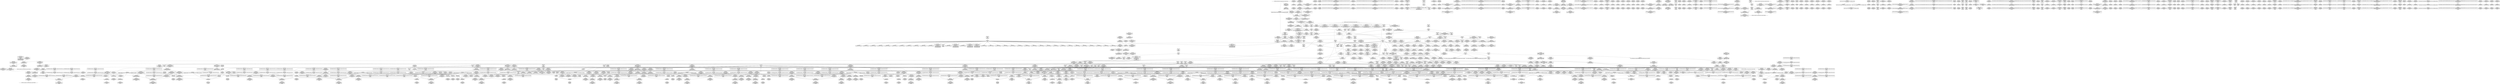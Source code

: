 digraph {
	CE0x417c8c0 [shape=record,shape=Mrecord,label="{CE0x417c8c0|__rcu_read_lock:tmp4|include/linux/rcupdate.h,239|*SummSink*}"]
	CE0x42144f0 [shape=record,shape=Mrecord,label="{CE0x42144f0|__rcu_read_lock:do.body}"]
	CE0x418ecd0 [shape=record,shape=Mrecord,label="{CE0x418ecd0|_ret_void,_!dbg_!27717|include/linux/rcupdate.h,240|*SummSource*}"]
	CE0x420e9a0 [shape=record,shape=Mrecord,label="{CE0x420e9a0|i8_1|*Constant*}"]
	CE0x421d9a0 [shape=record,shape=Mrecord,label="{CE0x421d9a0|__preempt_count_sub:tmp|*SummSource*}"]
	CE0x417fb60 [shape=record,shape=Mrecord,label="{CE0x417fb60|_call_void_mcount()_#3|*SummSource*}"]
	CE0x427bfe0 [shape=record,shape=Mrecord,label="{CE0x427bfe0|i64*_getelementptr_inbounds_(_4_x_i64_,_4_x_i64_*___llvm_gcov_ctr135,_i64_0,_i64_0)|*Constant*}"]
	CE0x41707c0 [shape=record,shape=Mrecord,label="{CE0x41707c0|sock_has_perm:sid|security/selinux/hooks.c,3969}"]
	CE0x4208df0 [shape=record,shape=Mrecord,label="{CE0x4208df0|task_sid:do.end|*SummSink*}"]
	CE0x416fa70 [shape=record,shape=Mrecord,label="{CE0x416fa70|_call_void_lock_release(%struct.lockdep_map*_%map,_i32_1,_i64_ptrtoint_(i8*_blockaddress(_rcu_lock_release,_%__here)_to_i64))_#10,_!dbg_!27716|include/linux/rcupdate.h,423|*SummSource*}"]
	CE0x4287b70 [shape=record,shape=Mrecord,label="{CE0x4287b70|__rcu_read_unlock:do.body|*SummSink*}"]
	CE0x4160fb0 [shape=record,shape=Mrecord,label="{CE0x4160fb0|selinux_socket_getsockname:sock|Function::selinux_socket_getsockname&Arg::sock::|*SummSink*}"]
	CE0x421a950 [shape=record,shape=Mrecord,label="{CE0x421a950|_call_void_lock_acquire(%struct.lockdep_map*_%map,_i32_0,_i32_0,_i32_2,_i32_0,_%struct.lockdep_map*_null,_i64_ptrtoint_(i8*_blockaddress(_rcu_lock_acquire,_%__here)_to_i64))_#10,_!dbg_!27716|include/linux/rcupdate.h,418|*SummSource*}"]
	CE0x41614a0 [shape=record,shape=Mrecord,label="{CE0x41614a0|sock_has_perm:ad|security/selinux/hooks.c, 3965|*SummSource*}"]
	CE0x424a010 [shape=record,shape=Mrecord,label="{CE0x424a010|_call_void_mcount()_#3}"]
	CE0x41da450 [shape=record,shape=Mrecord,label="{CE0x41da450|__preempt_count_add:tmp6|./arch/x86/include/asm/preempt.h,73|*SummSource*}"]
	CE0x4239520 [shape=record,shape=Mrecord,label="{CE0x4239520|rcu_read_lock:tmp18|include/linux/rcupdate.h,882}"]
	CE0x41ff770 [shape=record,shape=Mrecord,label="{CE0x41ff770|_call_void_mcount()_#3}"]
	CE0x4200360 [shape=record,shape=Mrecord,label="{CE0x4200360|i64_2|*Constant*}"]
	CE0x41e7e70 [shape=record,shape=Mrecord,label="{CE0x41e7e70|8:_%struct.sock*,_:_SCME_8,16_|*MultipleSource*|security/selinux/hooks.c, 3966|security/selinux/hooks.c,3966|security/selinux/hooks.c,3966}"]
	CE0x420b2f0 [shape=record,shape=Mrecord,label="{CE0x420b2f0|task_sid:tmp12|security/selinux/hooks.c,208|*SummSource*}"]
	CE0x421d180 [shape=record,shape=Mrecord,label="{CE0x421d180|i64*_getelementptr_inbounds_(_4_x_i64_,_4_x_i64_*___llvm_gcov_ctr130,_i64_0,_i64_0)|*Constant*}"]
	CE0x4246ad0 [shape=record,shape=Mrecord,label="{CE0x4246ad0|GLOBAL:__llvm_gcov_ctr132|Global_var:__llvm_gcov_ctr132}"]
	CE0x416d9d0 [shape=record,shape=Mrecord,label="{CE0x416d9d0|selinux_socket_getsockname:sock|Function::selinux_socket_getsockname&Arg::sock::}"]
	CE0x4275540 [shape=record,shape=Mrecord,label="{CE0x4275540|__preempt_count_add:tmp5|./arch/x86/include/asm/preempt.h,72}"]
	CE0x4191890 [shape=record,shape=Mrecord,label="{CE0x4191890|__rcu_read_lock:tmp}"]
	CE0x4274f80 [shape=record,shape=Mrecord,label="{CE0x4274f80|i64*_getelementptr_inbounds_(_4_x_i64_,_4_x_i64_*___llvm_gcov_ctr133,_i64_0,_i64_0)|*Constant*}"]
	CE0x41dbb50 [shape=record,shape=Mrecord,label="{CE0x41dbb50|i64*_getelementptr_inbounds_(_4_x_i64_,_4_x_i64_*___llvm_gcov_ctr129,_i64_0,_i64_1)|*Constant*}"]
	CE0x4226190 [shape=record,shape=Mrecord,label="{CE0x4226190|rcu_read_unlock:tmp|*SummSink*}"]
	CE0x4208800 [shape=record,shape=Mrecord,label="{CE0x4208800|task_sid:tmp6|security/selinux/hooks.c,208}"]
	CE0x4214270 [shape=record,shape=Mrecord,label="{CE0x4214270|GLOBAL:rcu_lock_release|*Constant*}"]
	CE0x4201310 [shape=record,shape=Mrecord,label="{CE0x4201310|i64_3|*Constant*|*SummSource*}"]
	CE0x41f1d40 [shape=record,shape=Mrecord,label="{CE0x41f1d40|sock_has_perm:tmp5|security/selinux/hooks.c,3966|*SummSource*}"]
	CE0x4210790 [shape=record,shape=Mrecord,label="{CE0x4210790|task_sid:tmp19|security/selinux/hooks.c,208}"]
	CE0x4187320 [shape=record,shape=Mrecord,label="{CE0x4187320|0:_i8,_8:_%struct.lsm_network_audit*,_24:_%struct.selinux_audit_data*,_:_SCMRE_0,1_|*MultipleSource*|security/selinux/hooks.c, 3965|security/selinux/hooks.c,3972}"]
	CE0x41bb620 [shape=record,shape=Mrecord,label="{CE0x41bb620|sock_has_perm:tmp20|security/selinux/hooks.c,3977|*SummSource*}"]
	CE0x4247180 [shape=record,shape=Mrecord,label="{CE0x4247180|rcu_read_unlock:land.lhs.true|*SummSource*}"]
	CE0x423f790 [shape=record,shape=Mrecord,label="{CE0x423f790|rcu_read_unlock:tmp2|*SummSource*}"]
	CE0x418e390 [shape=record,shape=Mrecord,label="{CE0x418e390|i64*_getelementptr_inbounds_(_11_x_i64_,_11_x_i64_*___llvm_gcov_ctr127,_i64_0,_i64_0)|*Constant*}"]
	CE0x41a4460 [shape=record,shape=Mrecord,label="{CE0x41a4460|task_sid:do.body5|*SummSink*}"]
	CE0x42414c0 [shape=record,shape=Mrecord,label="{CE0x42414c0|_call_void___preempt_count_add(i32_1)_#10,_!dbg_!27711|include/linux/rcupdate.h,239|*SummSource*}"]
	CE0x418f960 [shape=record,shape=Mrecord,label="{CE0x418f960|i64*_getelementptr_inbounds_(_13_x_i64_,_13_x_i64_*___llvm_gcov_ctr126,_i64_0,_i64_1)|*Constant*}"]
	CE0x4192df0 [shape=record,shape=Mrecord,label="{CE0x4192df0|cred_sid:sid|security/selinux/hooks.c,197|*SummSink*}"]
	CE0x4201c70 [shape=record,shape=Mrecord,label="{CE0x4201c70|task_sid:tmp9|security/selinux/hooks.c,208|*SummSink*}"]
	CE0x418de70 [shape=record,shape=Mrecord,label="{CE0x418de70|task_sid:tmp3}"]
	CE0x4239e90 [shape=record,shape=Mrecord,label="{CE0x4239e90|_call_void_lockdep_rcu_suspicious(i8*_getelementptr_inbounds_(_25_x_i8_,_25_x_i8_*_.str45,_i32_0,_i32_0),_i32_883,_i8*_getelementptr_inbounds_(_42_x_i8_,_42_x_i8_*_.str46,_i32_0,_i32_0))_#10,_!dbg_!27728|include/linux/rcupdate.h,882|*SummSource*}"]
	CE0x417b810 [shape=record,shape=Mrecord,label="{CE0x417b810|sock_has_perm:bb|*SummSource*}"]
	CE0x42068f0 [shape=record,shape=Mrecord,label="{CE0x42068f0|rcu_lock_acquire:tmp1|*SummSink*}"]
	CE0x42241e0 [shape=record,shape=Mrecord,label="{CE0x42241e0|_ret_void,_!dbg_!27735|include/linux/rcupdate.h,938|*SummSource*}"]
	CE0x420af80 [shape=record,shape=Mrecord,label="{CE0x420af80|task_sid:tmp13|security/selinux/hooks.c,208}"]
	CE0x421bac0 [shape=record,shape=Mrecord,label="{CE0x421bac0|i64_ptrtoint_(i8*_blockaddress(_rcu_lock_acquire,_%__here)_to_i64)|*Constant*|*SummSource*}"]
	CE0x41e8570 [shape=record,shape=Mrecord,label="{CE0x41e8570|rcu_lock_acquire:entry}"]
	CE0x42a5a50 [shape=record,shape=Mrecord,label="{CE0x42a5a50|i64*_getelementptr_inbounds_(_4_x_i64_,_4_x_i64_*___llvm_gcov_ctr134,_i64_0,_i64_2)|*Constant*}"]
	CE0x41ebcf0 [shape=record,shape=Mrecord,label="{CE0x41ebcf0|task_sid:task|Function::task_sid&Arg::task::|*SummSource*}"]
	CE0x417cbf0 [shape=record,shape=Mrecord,label="{CE0x417cbf0|selinux_socket_getsockname:entry}"]
	CE0x41e7fc0 [shape=record,shape=Mrecord,label="{CE0x41e7fc0|i64*_getelementptr_inbounds_(_6_x_i64_,_6_x_i64_*___llvm_gcov_ctr327,_i64_0,_i64_3)|*Constant*}"]
	CE0x41e95a0 [shape=record,shape=Mrecord,label="{CE0x41e95a0|8:_%struct.sock*,_:_SCME_31,32_}"]
	CE0x423db50 [shape=record,shape=Mrecord,label="{CE0x423db50|rcu_read_unlock:call3|include/linux/rcupdate.h,933|*SummSink*}"]
	CE0x4247610 [shape=record,shape=Mrecord,label="{CE0x4247610|__rcu_read_lock:tmp|*SummSink*}"]
	CE0x4162ca0 [shape=record,shape=Mrecord,label="{CE0x4162ca0|_call_void_mcount()_#3|*SummSource*}"]
	CE0x41dfcc0 [shape=record,shape=Mrecord,label="{CE0x41dfcc0|__preempt_count_add:tmp|*SummSource*}"]
	CE0x423e450 [shape=record,shape=Mrecord,label="{CE0x423e450|__rcu_read_lock:tmp6|include/linux/rcupdate.h,240|*SummSource*}"]
	CE0x42109d0 [shape=record,shape=Mrecord,label="{CE0x42109d0|rcu_lock_acquire:map|Function::rcu_lock_acquire&Arg::map::}"]
	CE0x427d5b0 [shape=record,shape=Mrecord,label="{CE0x427d5b0|__rcu_read_unlock:tmp1|*SummSource*}"]
	CE0x41ea510 [shape=record,shape=Mrecord,label="{CE0x41ea510|8:_%struct.sock*,_:_SCME_44,45_}"]
	CE0x423da00 [shape=record,shape=Mrecord,label="{CE0x423da00|rcu_lock_acquire:tmp}"]
	CE0x41682c0 [shape=record,shape=Mrecord,label="{CE0x41682c0|32:_%struct.sock*,_:_CRE_40,48_|*MultipleSource*|Function::selinux_socket_getsockname&Arg::sock::|security/selinux/hooks.c,4226}"]
	CE0x4245020 [shape=record,shape=Mrecord,label="{CE0x4245020|_call_void_asm_sideeffect_,_memory_,_dirflag_,_fpsr_,_flags_()_#3,_!dbg_!27714,_!srcloc_!27715|include/linux/rcupdate.h,239}"]
	CE0x4293380 [shape=record,shape=Mrecord,label="{CE0x4293380|__preempt_count_sub:tmp4|./arch/x86/include/asm/preempt.h,77|*SummSink*}"]
	CE0x4291c40 [shape=record,shape=Mrecord,label="{CE0x4291c40|__preempt_count_sub:tmp6|./arch/x86/include/asm/preempt.h,78|*SummSink*}"]
	CE0x418e790 [shape=record,shape=Mrecord,label="{CE0x418e790|i32_77|*Constant*|*SummSink*}"]
	CE0x41ff4b0 [shape=record,shape=Mrecord,label="{CE0x41ff4b0|cred_sid:tmp3}"]
	CE0x4274a00 [shape=record,shape=Mrecord,label="{CE0x4274a00|_call_void_mcount()_#3|*SummSource*}"]
	CE0x41d8080 [shape=record,shape=Mrecord,label="{CE0x41d8080|__preempt_count_sub:entry|*SummSource*}"]
	CE0x4287ce0 [shape=record,shape=Mrecord,label="{CE0x4287ce0|i64_1|*Constant*}"]
	CE0x41a5540 [shape=record,shape=Mrecord,label="{CE0x41a5540|8:_%struct.sock*,_:_SCME_18,20_|*MultipleSource*|security/selinux/hooks.c, 3966|security/selinux/hooks.c,3966|security/selinux/hooks.c,3966}"]
	CE0x4283ed0 [shape=record,shape=Mrecord,label="{CE0x4283ed0|i64*_getelementptr_inbounds_(_4_x_i64_,_4_x_i64_*___llvm_gcov_ctr135,_i64_0,_i64_1)|*Constant*|*SummSink*}"]
	CE0x4229d20 [shape=record,shape=Mrecord,label="{CE0x4229d20|rcu_lock_acquire:tmp2}"]
	CE0x41705b0 [shape=record,shape=Mrecord,label="{CE0x41705b0|i32_2|*Constant*|*SummSink*}"]
	CE0x416b180 [shape=record,shape=Mrecord,label="{CE0x416b180|get_current:tmp2|*SummSink*}"]
	CE0x42270a0 [shape=record,shape=Mrecord,label="{CE0x42270a0|GLOBAL:rcu_lock_acquire|*Constant*|*SummSink*}"]
	CE0x38a9050 [shape=record,shape=Mrecord,label="{CE0x38a9050|sock_has_perm:task|Function::sock_has_perm&Arg::task::|*SummSink*}"]
	CE0x424a7a0 [shape=record,shape=Mrecord,label="{CE0x424a7a0|_ret_void,_!dbg_!27719|./arch/x86/include/asm/preempt.h,73}"]
	CE0x4213880 [shape=record,shape=Mrecord,label="{CE0x4213880|__rcu_read_unlock:entry}"]
	CE0x41e53f0 [shape=record,shape=Mrecord,label="{CE0x41e53f0|sock_has_perm:sclass|security/selinux/hooks.c,3976}"]
	CE0x41f22b0 [shape=record,shape=Mrecord,label="{CE0x41f22b0|i8_0|*Constant*|*SummSink*}"]
	CE0x4220bb0 [shape=record,shape=Mrecord,label="{CE0x4220bb0|__rcu_read_lock:tmp2|*SummSink*}"]
	CE0x41fdcc0 [shape=record,shape=Mrecord,label="{CE0x41fdcc0|__rcu_read_lock:entry|*SummSink*}"]
	CE0x4164350 [shape=record,shape=Mrecord,label="{CE0x4164350|get_current:tmp1}"]
	CE0x4208870 [shape=record,shape=Mrecord,label="{CE0x4208870|task_sid:tmp6|security/selinux/hooks.c,208|*SummSource*}"]
	CE0x4279750 [shape=record,shape=Mrecord,label="{CE0x4279750|i64*_getelementptr_inbounds_(_4_x_i64_,_4_x_i64_*___llvm_gcov_ctr133,_i64_0,_i64_2)|*Constant*|*SummSink*}"]
	CE0x4211730 [shape=record,shape=Mrecord,label="{CE0x4211730|rcu_read_unlock:tmp22|include/linux/rcupdate.h,935|*SummSink*}"]
	CE0x42415f0 [shape=record,shape=Mrecord,label="{CE0x42415f0|_call_void___preempt_count_add(i32_1)_#10,_!dbg_!27711|include/linux/rcupdate.h,239|*SummSink*}"]
	CE0x4204870 [shape=record,shape=Mrecord,label="{CE0x4204870|_call_void_mcount()_#3|*SummSink*}"]
	CE0x41eda20 [shape=record,shape=Mrecord,label="{CE0x41eda20|i32_2|*Constant*}"]
	CE0x4158cc0 [shape=record,shape=Mrecord,label="{CE0x4158cc0|selinux_socket_getsockname:call|security/selinux/hooks.c,4226|*SummSource*}"]
	CE0x42058a0 [shape=record,shape=Mrecord,label="{CE0x42058a0|i64_3|*Constant*|*SummSink*}"]
	CE0x416e8e0 [shape=record,shape=Mrecord,label="{CE0x416e8e0|sock_has_perm:cleanup}"]
	CE0x41fdc50 [shape=record,shape=Mrecord,label="{CE0x41fdc50|__rcu_read_lock:entry|*SummSource*}"]
	CE0x418a7c0 [shape=record,shape=Mrecord,label="{CE0x418a7c0|avc_has_perm:entry|*SummSink*}"]
	CE0x4274ea0 [shape=record,shape=Mrecord,label="{CE0x4274ea0|rcu_lock_release:bb|*SummSink*}"]
	CE0x41f2060 [shape=record,shape=Mrecord,label="{CE0x41f2060|i8_0|*Constant*}"]
	CE0x418f5c0 [shape=record,shape=Mrecord,label="{CE0x418f5c0|_call_void_mcount()_#3}"]
	CE0x42131c0 [shape=record,shape=Mrecord,label="{CE0x42131c0|_call_void___rcu_read_unlock()_#10,_!dbg_!27734|include/linux/rcupdate.h,937|*SummSource*}"]
	CE0x424bdc0 [shape=record,shape=Mrecord,label="{CE0x424bdc0|GLOBAL:__preempt_count|Global_var:__preempt_count|*SummSource*}"]
	CE0x42741b0 [shape=record,shape=Mrecord,label="{CE0x42741b0|__rcu_read_unlock:do.body}"]
	CE0x421b200 [shape=record,shape=Mrecord,label="{CE0x421b200|i64*_getelementptr_inbounds_(_4_x_i64_,_4_x_i64_*___llvm_gcov_ctr128,_i64_0,_i64_1)|*Constant*|*SummSink*}"]
	CE0x4200290 [shape=record,shape=Mrecord,label="{CE0x4200290|task_sid:tobool|security/selinux/hooks.c,208|*SummSink*}"]
	CE0x4293200 [shape=record,shape=Mrecord,label="{CE0x4293200|i64*_getelementptr_inbounds_(_4_x_i64_,_4_x_i64_*___llvm_gcov_ctr134,_i64_0,_i64_1)|*Constant*|*SummSource*}"]
	CE0x4251c70 [shape=record,shape=Mrecord,label="{CE0x4251c70|rcu_read_unlock:tmp18|include/linux/rcupdate.h,933|*SummSource*}"]
	CE0x41588c0 [shape=record,shape=Mrecord,label="{CE0x41588c0|i64*_getelementptr_inbounds_(_2_x_i64_,_2_x_i64_*___llvm_gcov_ctr363,_i64_0,_i64_0)|*Constant*|*SummSource*}"]
	CE0x4207440 [shape=record,shape=Mrecord,label="{CE0x4207440|GLOBAL:__llvm_gcov_ctr126|Global_var:__llvm_gcov_ctr126|*SummSource*}"]
	CE0x41eb350 [shape=record,shape=Mrecord,label="{CE0x41eb350|i32_8|*Constant*}"]
	CE0x4242dc0 [shape=record,shape=Mrecord,label="{CE0x4242dc0|rcu_read_unlock:call|include/linux/rcupdate.h,933|*SummSink*}"]
	CE0x41bc220 [shape=record,shape=Mrecord,label="{CE0x41bc220|rcu_read_lock:tmp14|include/linux/rcupdate.h,882}"]
	CE0x4207b90 [shape=record,shape=Mrecord,label="{CE0x4207b90|task_sid:if.then|*SummSource*}"]
	CE0x41a4180 [shape=record,shape=Mrecord,label="{CE0x41a4180|task_sid:land.lhs.true|*SummSink*}"]
	CE0x4201920 [shape=record,shape=Mrecord,label="{CE0x4201920|0:_i8,_:_GCMR_task_sid.__warned_internal_global_i8_0,_section_.data.unlikely_,_align_1:_elem_0:default:}"]
	CE0x4245fa0 [shape=record,shape=Mrecord,label="{CE0x4245fa0|__preempt_count_add:entry}"]
	CE0x41d7f80 [shape=record,shape=Mrecord,label="{CE0x41d7f80|GLOBAL:__preempt_count_sub|*Constant*|*SummSink*}"]
	CE0x4205020 [shape=record,shape=Mrecord,label="{CE0x4205020|rcu_read_lock:bb|*SummSource*}"]
	CE0x41fac80 [shape=record,shape=Mrecord,label="{CE0x41fac80|i64*_getelementptr_inbounds_(_11_x_i64_,_11_x_i64_*___llvm_gcov_ctr127,_i64_0,_i64_1)|*Constant*|*SummSink*}"]
	CE0x428b400 [shape=record,shape=Mrecord,label="{CE0x428b400|i64*_getelementptr_inbounds_(_4_x_i64_,_4_x_i64_*___llvm_gcov_ctr128,_i64_0,_i64_2)|*Constant*|*SummSink*}"]
	CE0x42384c0 [shape=record,shape=Mrecord,label="{CE0x42384c0|i8*_getelementptr_inbounds_(_42_x_i8_,_42_x_i8_*_.str46,_i32_0,_i32_0)|*Constant*}"]
	CE0x418f8a0 [shape=record,shape=Mrecord,label="{CE0x418f8a0|task_sid:tmp1|*SummSource*}"]
	CE0x4211ca0 [shape=record,shape=Mrecord,label="{CE0x4211ca0|_call_void_rcu_lock_release(%struct.lockdep_map*_rcu_lock_map)_#10,_!dbg_!27733|include/linux/rcupdate.h,935|*SummSink*}"]
	CE0x42aaea0 [shape=record,shape=Mrecord,label="{CE0x42aaea0|__rcu_read_unlock:tmp7|include/linux/rcupdate.h,245|*SummSource*}"]
	CE0x4230890 [shape=record,shape=Mrecord,label="{CE0x4230890|__preempt_count_sub:tmp2|*SummSink*}"]
	CE0x41802a0 [shape=record,shape=Mrecord,label="{CE0x41802a0|get_current:tmp4|./arch/x86/include/asm/current.h,14|*SummSource*}"]
	CE0x41e4850 [shape=record,shape=Mrecord,label="{CE0x41e4850|sock_has_perm:sclass|security/selinux/hooks.c,3976|*SummSink*}"]
	CE0x418ffd0 [shape=record,shape=Mrecord,label="{CE0x418ffd0|rcu_read_lock:tmp2}"]
	CE0x4163390 [shape=record,shape=Mrecord,label="{CE0x4163390|selinux_socket_getsockname:tmp1}"]
	CE0x4208ab0 [shape=record,shape=Mrecord,label="{CE0x4208ab0|COLLAPSED:_GCMRE___llvm_gcov_ctr131_internal_global_2_x_i64_zeroinitializer:_elem_0:default:}"]
	CE0x41819f0 [shape=record,shape=Mrecord,label="{CE0x41819f0|i32_1|*Constant*|*SummSink*}"]
	"CONST[source:0(mediator),value:0(static)][purpose:{operation}][SnkIdx:3]"
	CE0x424afe0 [shape=record,shape=Mrecord,label="{CE0x424afe0|rcu_lock_release:tmp1|*SummSource*}"]
	CE0x422a080 [shape=record,shape=Mrecord,label="{CE0x422a080|_call_void___preempt_count_sub(i32_1)_#10,_!dbg_!27715|include/linux/rcupdate.h,244}"]
	CE0x4231cc0 [shape=record,shape=Mrecord,label="{CE0x4231cc0|__preempt_count_add:tmp3|*SummSource*}"]
	CE0x4187890 [shape=record,shape=Mrecord,label="{CE0x4187890|i8_2|*Constant*}"]
	CE0x42451a0 [shape=record,shape=Mrecord,label="{CE0x42451a0|_call_void_asm_sideeffect_,_memory_,_dirflag_,_fpsr_,_flags_()_#3,_!dbg_!27714,_!srcloc_!27715|include/linux/rcupdate.h,239|*SummSource*}"]
	CE0x421b830 [shape=record,shape=Mrecord,label="{CE0x421b830|%struct.lockdep_map*_null|*Constant*|*SummSink*}"]
	CE0x41e3d20 [shape=record,shape=Mrecord,label="{CE0x41e3d20|sock_has_perm:sk4|security/selinux/hooks.c,3974|*SummSink*}"]
	CE0x4178270 [shape=record,shape=Mrecord,label="{CE0x4178270|sock_has_perm:if.end|*SummSource*}"]
	CE0x41d5e00 [shape=record,shape=Mrecord,label="{CE0x41d5e00|task_sid:tmp24|security/selinux/hooks.c,208|*SummSource*}"]
	CE0x41bba40 [shape=record,shape=Mrecord,label="{CE0x41bba40|rcu_read_unlock:tmp11|include/linux/rcupdate.h,933|*SummSource*}"]
	CE0x41ee470 [shape=record,shape=Mrecord,label="{CE0x41ee470|sock_has_perm:tmp6|security/selinux/hooks.c,3969|*SummSource*}"]
	CE0x423c540 [shape=record,shape=Mrecord,label="{CE0x423c540|cred_sid:bb}"]
	CE0x41917f0 [shape=record,shape=Mrecord,label="{CE0x41917f0|i64*_getelementptr_inbounds_(_4_x_i64_,_4_x_i64_*___llvm_gcov_ctr128,_i64_0,_i64_0)|*Constant*|*SummSink*}"]
	CE0x4206080 [shape=record,shape=Mrecord,label="{CE0x4206080|task_sid:land.lhs.true2|*SummSource*}"]
	CE0x4239a60 [shape=record,shape=Mrecord,label="{CE0x4239a60|i8_1|*Constant*}"]
	CE0x4186510 [shape=record,shape=Mrecord,label="{CE0x4186510|sock_has_perm:tmp13|security/selinux/hooks.c,3972|*SummSink*}"]
	CE0x4275970 [shape=record,shape=Mrecord,label="{CE0x4275970|rcu_lock_release:tmp5|include/linux/rcupdate.h,423|*SummSource*}"]
	CE0x416a010 [shape=record,shape=Mrecord,label="{CE0x416a010|task_sid:tmp3|*SummSource*}"]
	CE0x424b3b0 [shape=record,shape=Mrecord,label="{CE0x424b3b0|rcu_read_unlock:tmp7|include/linux/rcupdate.h,933|*SummSink*}"]
	CE0x418dd20 [shape=record,shape=Mrecord,label="{CE0x418dd20|task_sid:tmp2}"]
	CE0x41e9930 [shape=record,shape=Mrecord,label="{CE0x41e9930|8:_%struct.sock*,_:_SCME_34,35_}"]
	CE0x41d4d60 [shape=record,shape=Mrecord,label="{CE0x41d4d60|task_sid:tmp22|security/selinux/hooks.c,208|*SummSink*}"]
	CE0x4243650 [shape=record,shape=Mrecord,label="{CE0x4243650|rcu_lock_acquire:tmp2|*SummSource*}"]
	CE0x4245440 [shape=record,shape=Mrecord,label="{CE0x4245440|rcu_read_unlock:if.then|*SummSource*}"]
	CE0x4287d80 [shape=record,shape=Mrecord,label="{CE0x4287d80|__rcu_read_unlock:do.end|*SummSource*}"]
	CE0x421d700 [shape=record,shape=Mrecord,label="{CE0x421d700|__preempt_count_add:bb|*SummSink*}"]
	CE0x41bc0b0 [shape=record,shape=Mrecord,label="{CE0x41bc0b0|rcu_read_lock:tmp13|include/linux/rcupdate.h,882}"]
	CE0x420d930 [shape=record,shape=Mrecord,label="{CE0x420d930|i64*_getelementptr_inbounds_(_13_x_i64_,_13_x_i64_*___llvm_gcov_ctr126,_i64_0,_i64_8)|*Constant*}"]
	CE0x41fb7a0 [shape=record,shape=Mrecord,label="{CE0x41fb7a0|task_sid:tmp11|security/selinux/hooks.c,208}"]
	CE0x42250e0 [shape=record,shape=Mrecord,label="{CE0x42250e0|rcu_read_lock:tmp8|include/linux/rcupdate.h,882|*SummSource*}"]
	CE0x4238a00 [shape=record,shape=Mrecord,label="{CE0x4238a00|i64*_getelementptr_inbounds_(_11_x_i64_,_11_x_i64_*___llvm_gcov_ctr127,_i64_0,_i64_9)|*Constant*}"]
	CE0x421aa80 [shape=record,shape=Mrecord,label="{CE0x421aa80|_call_void_lock_acquire(%struct.lockdep_map*_%map,_i32_0,_i32_0,_i32_2,_i32_0,_%struct.lockdep_map*_null,_i64_ptrtoint_(i8*_blockaddress(_rcu_lock_acquire,_%__here)_to_i64))_#10,_!dbg_!27716|include/linux/rcupdate.h,418|*SummSink*}"]
	CE0x423ad80 [shape=record,shape=Mrecord,label="{CE0x423ad80|rcu_read_lock:tmp20|include/linux/rcupdate.h,882|*SummSource*}"]
	CE0x42132f0 [shape=record,shape=Mrecord,label="{CE0x42132f0|_call_void___rcu_read_unlock()_#10,_!dbg_!27734|include/linux/rcupdate.h,937|*SummSink*}"]
	CE0x538c200 [shape=record,shape=Mrecord,label="{CE0x538c200|selinux_socket_getsockname:call1|security/selinux/hooks.c,4226|*SummSink*}"]
	CE0x4202520 [shape=record,shape=Mrecord,label="{CE0x4202520|rcu_read_lock:land.lhs.true2}"]
	CE0x42391b0 [shape=record,shape=Mrecord,label="{CE0x42391b0|rcu_read_lock:tmp17|include/linux/rcupdate.h,882}"]
	CE0x41e8ba0 [shape=record,shape=Mrecord,label="{CE0x41e8ba0|8:_%struct.sock*,_:_SCME_20,22_|*MultipleSource*|security/selinux/hooks.c, 3966|security/selinux/hooks.c,3966|security/selinux/hooks.c,3966}"]
	CE0x4220f80 [shape=record,shape=Mrecord,label="{CE0x4220f80|i64*_getelementptr_inbounds_(_13_x_i64_,_13_x_i64_*___llvm_gcov_ctr126,_i64_0,_i64_12)|*Constant*}"]
	CE0x42139e0 [shape=record,shape=Mrecord,label="{CE0x42139e0|__rcu_read_unlock:entry|*SummSource*}"]
	CE0x4201fd0 [shape=record,shape=Mrecord,label="{CE0x4201fd0|rcu_read_unlock:tmp6|include/linux/rcupdate.h,933|*SummSource*}"]
	CE0x4287850 [shape=record,shape=Mrecord,label="{CE0x4287850|_call_void_mcount()_#3|*SummSource*}"]
	CE0x41d53d0 [shape=record,shape=Mrecord,label="{CE0x41d53d0|task_sid:tmp23|security/selinux/hooks.c,208|*SummSink*}"]
	CE0x42880e0 [shape=record,shape=Mrecord,label="{CE0x42880e0|__preempt_count_add:tmp1}"]
	CE0x42a68c0 [shape=record,shape=Mrecord,label="{CE0x42a68c0|void_(i32*,_i32,_i32*)*_asm_addl_$1,_%gs:$0_,_*m,ri,*m,_dirflag_,_fpsr_,_flags_|*SummSink*}"]
	CE0x4214560 [shape=record,shape=Mrecord,label="{CE0x4214560|__rcu_read_lock:do.body|*SummSource*}"]
	CE0x41a4cb0 [shape=record,shape=Mrecord,label="{CE0x41a4cb0|i64*_getelementptr_inbounds_(_11_x_i64_,_11_x_i64_*___llvm_gcov_ctr132,_i64_0,_i64_1)|*Constant*}"]
	CE0x4208fb0 [shape=record,shape=Mrecord,label="{CE0x4208fb0|task_sid:do.end6|*SummSink*}"]
	CE0x418c040 [shape=record,shape=Mrecord,label="{CE0x418c040|cred_sid:security|security/selinux/hooks.c,196}"]
	CE0x424e680 [shape=record,shape=Mrecord,label="{CE0x424e680|rcu_read_unlock:tmp15|include/linux/rcupdate.h,933|*SummSink*}"]
	CE0x417e9f0 [shape=record,shape=Mrecord,label="{CE0x417e9f0|sock_has_perm:if.then|*SummSink*}"]
	CE0x41ed2a0 [shape=record,shape=Mrecord,label="{CE0x41ed2a0|i64_56|*Constant*}"]
	CE0x4236b30 [shape=record,shape=Mrecord,label="{CE0x4236b30|i64*_getelementptr_inbounds_(_11_x_i64_,_11_x_i64_*___llvm_gcov_ctr127,_i64_0,_i64_8)|*Constant*|*SummSource*}"]
	CE0x41e16f0 [shape=record,shape=Mrecord,label="{CE0x41e16f0|sock_has_perm:u|security/selinux/hooks.c,3973|*SummSink*}"]
	CE0x4162c30 [shape=record,shape=Mrecord,label="{CE0x4162c30|avc_has_perm:tclass|Function::avc_has_perm&Arg::tclass::}"]
	CE0x41ef880 [shape=record,shape=Mrecord,label="{CE0x41ef880|GLOBAL:__llvm_gcov_ctr327|Global_var:__llvm_gcov_ctr327|*SummSink*}"]
	CE0x423ab70 [shape=record,shape=Mrecord,label="{CE0x423ab70|rcu_read_lock:tmp20|include/linux/rcupdate.h,882}"]
	CE0x420d8a0 [shape=record,shape=Mrecord,label="{CE0x420d8a0|task_sid:tmp16|security/selinux/hooks.c,208|*SummSink*}"]
	CE0x420ca60 [shape=record,shape=Mrecord,label="{CE0x420ca60|i64_7|*Constant*}"]
	CE0x418f100 [shape=record,shape=Mrecord,label="{CE0x418f100|task_sid:real_cred|security/selinux/hooks.c,208|*SummSink*}"]
	CE0x4181440 [shape=record,shape=Mrecord,label="{CE0x4181440|cred_sid:tmp5|security/selinux/hooks.c,196|*SummSource*}"]
	CE0x4251a20 [shape=record,shape=Mrecord,label="{CE0x4251a20|rcu_read_unlock:tmp18|include/linux/rcupdate.h,933}"]
	CE0x416c2f0 [shape=record,shape=Mrecord,label="{CE0x416c2f0|get_current:tmp2|*SummSource*}"]
	CE0x415e860 [shape=record,shape=Mrecord,label="{CE0x415e860|selinux_socket_getsockname:bb}"]
	CE0x41dba60 [shape=record,shape=Mrecord,label="{CE0x41dba60|__preempt_count_sub:bb|*SummSink*}"]
	CE0x420efd0 [shape=record,shape=Mrecord,label="{CE0x420efd0|i8_1|*Constant*|*SummSink*}"]
	CE0x41e32c0 [shape=record,shape=Mrecord,label="{CE0x41e32c0|sock_has_perm:net3|security/selinux/hooks.c,3974}"]
	CE0x42213f0 [shape=record,shape=Mrecord,label="{CE0x42213f0|i64*_getelementptr_inbounds_(_13_x_i64_,_13_x_i64_*___llvm_gcov_ctr126,_i64_0,_i64_12)|*Constant*|*SummSink*}"]
	CE0x41eed10 [shape=record,shape=Mrecord,label="{CE0x41eed10|sock_has_perm:cmp|security/selinux/hooks.c,3969|*SummSink*}"]
	CE0x4213fd0 [shape=record,shape=Mrecord,label="{CE0x4213fd0|_ret_void,_!dbg_!27717|include/linux/rcupdate.h,245|*SummSource*}"]
	CE0x4209b90 [shape=record,shape=Mrecord,label="{CE0x4209b90|i64*_getelementptr_inbounds_(_2_x_i64_,_2_x_i64_*___llvm_gcov_ctr131,_i64_0,_i64_0)|*Constant*|*SummSource*}"]
	CE0x41e87b0 [shape=record,shape=Mrecord,label="{CE0x41e87b0|_call_void_rcu_lock_acquire(%struct.lockdep_map*_rcu_lock_map)_#10,_!dbg_!27711|include/linux/rcupdate.h,881|*SummSource*}"]
	CE0x4287a60 [shape=record,shape=Mrecord,label="{CE0x4287a60|i64*_getelementptr_inbounds_(_4_x_i64_,_4_x_i64_*___llvm_gcov_ctr129,_i64_0,_i64_2)|*Constant*}"]
	CE0x4179a40 [shape=record,shape=Mrecord,label="{CE0x4179a40|sock_has_perm:sk|Function::sock_has_perm&Arg::sk::}"]
	CE0x4242eb0 [shape=record,shape=Mrecord,label="{CE0x4242eb0|i64*_getelementptr_inbounds_(_4_x_i64_,_4_x_i64_*___llvm_gcov_ctr133,_i64_0,_i64_1)|*Constant*|*SummSource*}"]
	CE0x4274b50 [shape=record,shape=Mrecord,label="{CE0x4274b50|i64*_getelementptr_inbounds_(_4_x_i64_,_4_x_i64_*___llvm_gcov_ctr135,_i64_0,_i64_3)|*Constant*}"]
	CE0x424ae70 [shape=record,shape=Mrecord,label="{CE0x424ae70|rcu_lock_release:tmp|*SummSink*}"]
	CE0x423fdf0 [shape=record,shape=Mrecord,label="{CE0x423fdf0|rcu_read_unlock:call3|include/linux/rcupdate.h,933}"]
	CE0x418eb10 [shape=record,shape=Mrecord,label="{CE0x418eb10|_ret_void,_!dbg_!27717|include/linux/rcupdate.h,240}"]
	CE0x41e3a70 [shape=record,shape=Mrecord,label="{CE0x41e3a70|sock_has_perm:sk4|security/selinux/hooks.c,3974}"]
	CE0x424f310 [shape=record,shape=Mrecord,label="{CE0x424f310|i64*_getelementptr_inbounds_(_11_x_i64_,_11_x_i64_*___llvm_gcov_ctr132,_i64_0,_i64_8)|*Constant*|*SummSink*}"]
	CE0x423e080 [shape=record,shape=Mrecord,label="{CE0x423e080|rcu_read_unlock:tmp13|include/linux/rcupdate.h,933|*SummSink*}"]
	CE0x4160e70 [shape=record,shape=Mrecord,label="{CE0x4160e70|i64*_getelementptr_inbounds_(_2_x_i64_,_2_x_i64_*___llvm_gcov_ctr363,_i64_0,_i64_0)|*Constant*|*SummSink*}"]
	CE0x41e5c80 [shape=record,shape=Mrecord,label="{CE0x41e5c80|i32_(i32,_i32,_i16,_i32,_%struct.common_audit_data*)*_bitcast_(i32_(i32,_i32,_i16,_i32,_%struct.common_audit_data.495*)*_avc_has_perm_to_i32_(i32,_i32,_i16,_i32,_%struct.common_audit_data*)*)|*Constant*|*SummSink*}"]
	CE0x4229290 [shape=record,shape=Mrecord,label="{CE0x4229290|rcu_read_lock:tmp8|include/linux/rcupdate.h,882}"]
	CE0x4240af0 [shape=record,shape=Mrecord,label="{CE0x4240af0|rcu_read_unlock:tmp5|include/linux/rcupdate.h,933}"]
	CE0x41e96d0 [shape=record,shape=Mrecord,label="{CE0x41e96d0|8:_%struct.sock*,_:_SCME_32,33_}"]
	CE0x41bb0d0 [shape=record,shape=Mrecord,label="{CE0x41bb0d0|sock_has_perm:tmp19|security/selinux/hooks.c,3977|*SummSource*}"]
	CE0x41f4ec0 [shape=record,shape=Mrecord,label="{CE0x41f4ec0|rcu_read_lock:tmp12|include/linux/rcupdate.h,882|*SummSource*}"]
	CE0x417e070 [shape=record,shape=Mrecord,label="{CE0x417e070|i64*_getelementptr_inbounds_(_2_x_i64_,_2_x_i64_*___llvm_gcov_ctr98,_i64_0,_i64_0)|*Constant*|*SummSource*}"]
	CE0x41e00e0 [shape=record,shape=Mrecord,label="{CE0x41e00e0|i64*_getelementptr_inbounds_(_6_x_i64_,_6_x_i64_*___llvm_gcov_ctr327,_i64_0,_i64_3)|*Constant*|*SummSink*}"]
	CE0x4228170 [shape=record,shape=Mrecord,label="{CE0x4228170|GLOBAL:__llvm_gcov_ctr132|Global_var:__llvm_gcov_ctr132|*SummSink*}"]
	CE0x4199310 [shape=record,shape=Mrecord,label="{CE0x4199310|_ret_i32_%retval.0,_!dbg_!27740|security/selinux/hooks.c,3977}"]
	CE0x418de00 [shape=record,shape=Mrecord,label="{CE0x418de00|task_sid:tmp2|*SummSink*}"]
	CE0x424c270 [shape=record,shape=Mrecord,label="{CE0x424c270|GLOBAL:rcu_read_unlock.__warned|Global_var:rcu_read_unlock.__warned|*SummSource*}"]
	CE0x41e88b0 [shape=record,shape=Mrecord,label="{CE0x41e88b0|task_sid:bb|*SummSink*}"]
	CE0x418b460 [shape=record,shape=Mrecord,label="{CE0x418b460|sock_has_perm:tmp18|security/selinux/hooks.c,3977|*SummSource*}"]
	CE0x416a4f0 [shape=record,shape=Mrecord,label="{CE0x416a4f0|selinux_socket_getsockname:tmp2}"]
	CE0x423d2a0 [shape=record,shape=Mrecord,label="{CE0x423d2a0|__rcu_read_lock:bb|*SummSource*}"]
	CE0x4207e60 [shape=record,shape=Mrecord,label="{CE0x4207e60|cred_sid:tmp|*SummSink*}"]
	CE0x418d8f0 [shape=record,shape=Mrecord,label="{CE0x418d8f0|8:_%struct.sock*,_:_SCME_16,18_|*MultipleSource*|security/selinux/hooks.c, 3966|security/selinux/hooks.c,3966|security/selinux/hooks.c,3966}"]
	CE0x42160e0 [shape=record,shape=Mrecord,label="{CE0x42160e0|i64*_getelementptr_inbounds_(_4_x_i64_,_4_x_i64_*___llvm_gcov_ctr133,_i64_0,_i64_0)|*Constant*|*SummSink*}"]
	CE0x4247680 [shape=record,shape=Mrecord,label="{CE0x4247680|i64_1|*Constant*}"]
	CE0x4194450 [shape=record,shape=Mrecord,label="{CE0x4194450|GLOBAL:current_task|Global_var:current_task|*SummSink*}"]
	CE0x418af60 [shape=record,shape=Mrecord,label="{CE0x418af60|i64*_getelementptr_inbounds_(_6_x_i64_,_6_x_i64_*___llvm_gcov_ctr327,_i64_0,_i64_5)|*Constant*|*SummSource*}"]
	CE0x424f5c0 [shape=record,shape=Mrecord,label="{CE0x424f5c0|i32_934|*Constant*|*SummSink*}"]
	CE0x420ccb0 [shape=record,shape=Mrecord,label="{CE0x420ccb0|task_sid:tmp14|security/selinux/hooks.c,208}"]
	CE0x4204c30 [shape=record,shape=Mrecord,label="{CE0x4204c30|i64*_getelementptr_inbounds_(_2_x_i64_,_2_x_i64_*___llvm_gcov_ctr131,_i64_0,_i64_1)|*Constant*}"]
	CE0x41ed640 [shape=record,shape=Mrecord,label="{CE0x41ed640|sock_has_perm:call|security/selinux/hooks.c,3967|*SummSink*}"]
	CE0x4287c70 [shape=record,shape=Mrecord,label="{CE0x4287c70|__preempt_count_add:tmp|*SummSink*}"]
	CE0x42b8cf0 [shape=record,shape=Mrecord,label="{CE0x42b8cf0|__preempt_count_sub:tmp5|./arch/x86/include/asm/preempt.h,77|*SummSink*}"]
	CE0x4221b40 [shape=record,shape=Mrecord,label="{CE0x4221b40|task_sid:tmp27|security/selinux/hooks.c,208|*SummSink*}"]
	CE0x415da20 [shape=record,shape=Mrecord,label="{CE0x415da20|i32_0|*Constant*}"]
	CE0x421db20 [shape=record,shape=Mrecord,label="{CE0x421db20|COLLAPSED:_GCMRE___llvm_gcov_ctr129_internal_global_4_x_i64_zeroinitializer:_elem_0:default:}"]
	CE0x41ee070 [shape=record,shape=Mrecord,label="{CE0x41ee070|16:_i32,_24:_i16,_:_CRE_24,26_|*MultipleSource*|*LoadInst*|security/selinux/hooks.c,3964|security/selinux/hooks.c,3964|security/selinux/hooks.c,3969}"]
	CE0x421ca70 [shape=record,shape=Mrecord,label="{CE0x421ca70|__rcu_read_lock:tmp1|*SummSource*}"]
	CE0x41e5280 [shape=record,shape=Mrecord,label="{CE0x41e5280|i32_4|*Constant*|*SummSink*}"]
	CE0x41bc700 [shape=record,shape=Mrecord,label="{CE0x41bc700|rcu_read_lock:tmp14|include/linux/rcupdate.h,882|*SummSource*}"]
	CE0x41e1660 [shape=record,shape=Mrecord,label="{CE0x41e1660|i64*_getelementptr_inbounds_(_4_x_i64_,_4_x_i64_*___llvm_gcov_ctr128,_i64_0,_i64_1)|*Constant*|*SummSource*}"]
	CE0x4232580 [shape=record,shape=Mrecord,label="{CE0x4232580|__preempt_count_add:tmp7|./arch/x86/include/asm/preempt.h,73|*SummSource*}"]
	CE0x4237ae0 [shape=record,shape=Mrecord,label="{CE0x4237ae0|i32_883|*Constant*}"]
	CE0x416fa00 [shape=record,shape=Mrecord,label="{CE0x416fa00|_call_void_lock_release(%struct.lockdep_map*_%map,_i32_1,_i64_ptrtoint_(i8*_blockaddress(_rcu_lock_release,_%__here)_to_i64))_#10,_!dbg_!27716|include/linux/rcupdate.h,423}"]
	CE0x415dd90 [shape=record,shape=Mrecord,label="{CE0x415dd90|i64*_getelementptr_inbounds_(_2_x_i64_,_2_x_i64_*___llvm_gcov_ctr363,_i64_0,_i64_1)|*Constant*|*SummSource*}"]
	CE0x42060f0 [shape=record,shape=Mrecord,label="{CE0x42060f0|task_sid:land.lhs.true2|*SummSink*}"]
	CE0x41fa640 [shape=record,shape=Mrecord,label="{CE0x41fa640|i64*_getelementptr_inbounds_(_13_x_i64_,_13_x_i64_*___llvm_gcov_ctr126,_i64_0,_i64_1)|*Constant*|*SummSource*}"]
	CE0x421a8e0 [shape=record,shape=Mrecord,label="{CE0x421a8e0|_call_void_lock_acquire(%struct.lockdep_map*_%map,_i32_0,_i32_0,_i32_2,_i32_0,_%struct.lockdep_map*_null,_i64_ptrtoint_(i8*_blockaddress(_rcu_lock_acquire,_%__here)_to_i64))_#10,_!dbg_!27716|include/linux/rcupdate.h,418}"]
	CE0x423df50 [shape=record,shape=Mrecord,label="{CE0x423df50|rcu_read_unlock:tmp13|include/linux/rcupdate.h,933|*SummSource*}"]
	CE0x4247f10 [shape=record,shape=Mrecord,label="{CE0x4247f10|__rcu_read_lock:tmp5|include/linux/rcupdate.h,239}"]
	CE0x41dbd40 [shape=record,shape=Mrecord,label="{CE0x41dbd40|__rcu_read_unlock:do.body|*SummSource*}"]
	CE0x4248340 [shape=record,shape=Mrecord,label="{CE0x4248340|rcu_read_unlock:tmp9|include/linux/rcupdate.h,933|*SummSource*}"]
	CE0x4206d00 [shape=record,shape=Mrecord,label="{CE0x4206d00|rcu_read_unlock:tmp3|*SummSink*}"]
	CE0x415f030 [shape=record,shape=Mrecord,label="{CE0x415f030|get_current:entry|*SummSink*}"]
	CE0x41d6ba0 [shape=record,shape=Mrecord,label="{CE0x41d6ba0|i64*_getelementptr_inbounds_(_13_x_i64_,_13_x_i64_*___llvm_gcov_ctr126,_i64_0,_i64_9)|*Constant*}"]
	CE0x41f4d10 [shape=record,shape=Mrecord,label="{CE0x41f4d10|rcu_read_lock:tmp12|include/linux/rcupdate.h,882}"]
	CE0x4207c60 [shape=record,shape=Mrecord,label="{CE0x4207c60|task_sid:if.then|*SummSink*}"]
	CE0x427e1f0 [shape=record,shape=Mrecord,label="{CE0x427e1f0|i64*_getelementptr_inbounds_(_4_x_i64_,_4_x_i64_*___llvm_gcov_ctr129,_i64_0,_i64_2)|*Constant*|*SummSink*}"]
	CE0x4252b60 [shape=record,shape=Mrecord,label="{CE0x4252b60|i32_934|*Constant*}"]
	CE0x41f1ec0 [shape=record,shape=Mrecord,label="{CE0x41f1ec0|sock_has_perm:tmp5|security/selinux/hooks.c,3966|*SummSink*}"]
	CE0x4207a70 [shape=record,shape=Mrecord,label="{CE0x4207a70|task_sid:if.then}"]
	CE0x427a920 [shape=record,shape=Mrecord,label="{CE0x427a920|rcu_lock_acquire:tmp5|include/linux/rcupdate.h,418|*SummSource*}"]
	CE0x424af70 [shape=record,shape=Mrecord,label="{CE0x424af70|rcu_lock_release:tmp1}"]
	CE0x41e34b0 [shape=record,shape=Mrecord,label="{CE0x41e34b0|sock_has_perm:net3|security/selinux/hooks.c,3974|*SummSink*}"]
	CE0x416b6b0 [shape=record,shape=Mrecord,label="{CE0x416b6b0|32:_%struct.sock*,_:_CRE_24,32_|*MultipleSource*|Function::selinux_socket_getsockname&Arg::sock::|security/selinux/hooks.c,4226}"]
	CE0x4245640 [shape=record,shape=Mrecord,label="{CE0x4245640|i64*_getelementptr_inbounds_(_11_x_i64_,_11_x_i64_*___llvm_gcov_ctr132,_i64_0,_i64_0)|*Constant*|*SummSource*}"]
	CE0x4208600 [shape=record,shape=Mrecord,label="{CE0x4208600|GLOBAL:__llvm_gcov_ctr126|Global_var:__llvm_gcov_ctr126|*SummSink*}"]
	CE0x4245530 [shape=record,shape=Mrecord,label="{CE0x4245530|rcu_read_unlock:if.then|*SummSink*}"]
	CE0x41fb590 [shape=record,shape=Mrecord,label="{CE0x41fb590|i64_5|*Constant*|*SummSink*}"]
	CE0x4237930 [shape=record,shape=Mrecord,label="{CE0x4237930|GLOBAL:lockdep_rcu_suspicious|*Constant*}"]
	CE0x41d38f0 [shape=record,shape=Mrecord,label="{CE0x41d38f0|sock_has_perm:tmp2|*LoadInst*|security/selinux/hooks.c,3964}"]
	CE0x42217f0 [shape=record,shape=Mrecord,label="{CE0x42217f0|task_sid:tmp27|security/selinux/hooks.c,208|*SummSource*}"]
	CE0x4186220 [shape=record,shape=Mrecord,label="{CE0x4186220|32:_%struct.sock*,_:_CRE_16,24_|*MultipleSource*|Function::selinux_socket_getsockname&Arg::sock::|security/selinux/hooks.c,4226}"]
	CE0x41e6f00 [shape=record,shape=Mrecord,label="{CE0x41e6f00|avc_has_perm:requested|Function::avc_has_perm&Arg::requested::|*SummSource*}"]
	CE0x428baf0 [shape=record,shape=Mrecord,label="{CE0x428baf0|_call_void_mcount()_#3|*SummSource*}"]
	CE0x422af80 [shape=record,shape=Mrecord,label="{CE0x422af80|rcu_read_unlock:tmp6|include/linux/rcupdate.h,933|*SummSink*}"]
	CE0x4252250 [shape=record,shape=Mrecord,label="{CE0x4252250|_call_void_lockdep_rcu_suspicious(i8*_getelementptr_inbounds_(_25_x_i8_,_25_x_i8_*_.str45,_i32_0,_i32_0),_i32_934,_i8*_getelementptr_inbounds_(_44_x_i8_,_44_x_i8_*_.str47,_i32_0,_i32_0))_#10,_!dbg_!27726|include/linux/rcupdate.h,933|*SummSource*}"]
	CE0x4221c10 [shape=record,shape=Mrecord,label="{CE0x4221c10|GLOBAL:cred_sid|*Constant*}"]
	CE0x41e1de0 [shape=record,shape=Mrecord,label="{CE0x41e1de0|sock_has_perm:tmp17|security/selinux/hooks.c,3976|*SummSink*}"]
	CE0x42438e0 [shape=record,shape=Mrecord,label="{CE0x42438e0|rcu_lock_acquire:tmp3}"]
	CE0x42c9bb0 [shape=record,shape=Mrecord,label="{CE0x42c9bb0|i64*_getelementptr_inbounds_(_4_x_i64_,_4_x_i64_*___llvm_gcov_ctr135,_i64_0,_i64_0)|*Constant*|*SummSink*}"]
	CE0x41e7e00 [shape=record,shape=Mrecord,label="{CE0x41e7e00|8:_%struct.sock*,_:_SCME_0,4_|*MultipleSource*|security/selinux/hooks.c, 3966|security/selinux/hooks.c,3966|security/selinux/hooks.c,3966}"]
	CE0x41ff600 [shape=record,shape=Mrecord,label="{CE0x41ff600|cred_sid:tmp3|*SummSource*}"]
	CE0x4201440 [shape=record,shape=Mrecord,label="{CE0x4201440|i64_0|*Constant*}"]
	CE0x4238bd0 [shape=record,shape=Mrecord,label="{CE0x4238bd0|i64*_getelementptr_inbounds_(_11_x_i64_,_11_x_i64_*___llvm_gcov_ctr127,_i64_0,_i64_9)|*Constant*|*SummSink*}"]
	CE0x42470d0 [shape=record,shape=Mrecord,label="{CE0x42470d0|_ret_void,_!dbg_!27719|./arch/x86/include/asm/preempt.h,73|*SummSink*}"]
	CE0x418b850 [shape=record,shape=Mrecord,label="{CE0x418b850|sock_has_perm:ad|security/selinux/hooks.c, 3965}"]
	CE0x4170300 [shape=record,shape=Mrecord,label="{CE0x4170300|selinux_socket_getsockname:tmp3|*SummSink*}"]
	CE0x424ea30 [shape=record,shape=Mrecord,label="{CE0x424ea30|rcu_read_unlock:tmp16|include/linux/rcupdate.h,933|*SummSource*}"]
	CE0x415dad0 [shape=record,shape=Mrecord,label="{CE0x415dad0|32:_%struct.sock*,_:_CRE_4,6_|*MultipleSource*|Function::selinux_socket_getsockname&Arg::sock::|security/selinux/hooks.c,4226}"]
	CE0x42074b0 [shape=record,shape=Mrecord,label="{CE0x42074b0|rcu_read_lock:tmp2|*SummSink*}"]
	CE0x418bd60 [shape=record,shape=Mrecord,label="{CE0x418bd60|i32_22|*Constant*|*SummSink*}"]
	CE0x4215f00 [shape=record,shape=Mrecord,label="{CE0x4215f00|i64*_getelementptr_inbounds_(_4_x_i64_,_4_x_i64_*___llvm_gcov_ctr133,_i64_0,_i64_0)|*Constant*|*SummSource*}"]
	CE0x41fede0 [shape=record,shape=Mrecord,label="{CE0x41fede0|rcu_read_lock:tmp1|*SummSource*}"]
	CE0x41a1320 [shape=record,shape=Mrecord,label="{CE0x41a1320|rcu_lock_acquire:bb|*SummSource*}"]
	CE0x41d6190 [shape=record,shape=Mrecord,label="{CE0x41d6190|task_sid:tmp25|security/selinux/hooks.c,208|*SummSource*}"]
	CE0x4226010 [shape=record,shape=Mrecord,label="{CE0x4226010|rcu_read_lock:tobool|include/linux/rcupdate.h,882|*SummSource*}"]
	CE0x4208430 [shape=record,shape=Mrecord,label="{CE0x4208430|rcu_read_lock:call|include/linux/rcupdate.h,882|*SummSink*}"]
	CE0x41e8a00 [shape=record,shape=Mrecord,label="{CE0x41e8a00|task_sid:do.end6}"]
	CE0x41d3ed0 [shape=record,shape=Mrecord,label="{CE0x41d3ed0|i32_208|*Constant*|*SummSource*}"]
	CE0x428d970 [shape=record,shape=Mrecord,label="{CE0x428d970|rcu_lock_release:tmp6|*SummSource*}"]
	CE0x4167ab0 [shape=record,shape=Mrecord,label="{CE0x4167ab0|avc_has_perm:requested|Function::avc_has_perm&Arg::requested::}"]
	CE0x41d3b00 [shape=record,shape=Mrecord,label="{CE0x41d3b00|sock_has_perm:tmp2|*LoadInst*|security/selinux/hooks.c,3964|*SummSource*}"]
	CE0x42aad50 [shape=record,shape=Mrecord,label="{CE0x42aad50|__preempt_count_add:do.end}"]
	CE0x41a2d30 [shape=record,shape=Mrecord,label="{CE0x41a2d30|cred_sid:security|security/selinux/hooks.c,196|*SummSource*}"]
	CE0x4192a50 [shape=record,shape=Mrecord,label="{CE0x4192a50|cred_sid:sid|security/selinux/hooks.c,197|*SummSource*}"]
	CE0x423ceb0 [shape=record,shape=Mrecord,label="{CE0x423ceb0|rcu_read_unlock:tmp14|include/linux/rcupdate.h,933|*SummSink*}"]
	CE0x424ad00 [shape=record,shape=Mrecord,label="{CE0x424ad00|rcu_read_unlock:land.lhs.true|*SummSink*}"]
	CE0x42c5880 [shape=record,shape=Mrecord,label="{CE0x42c5880|__preempt_count_sub:do.end}"]
	CE0x4213810 [shape=record,shape=Mrecord,label="{CE0x4213810|GLOBAL:__rcu_read_unlock|*Constant*|*SummSource*}"]
	CE0x41eb670 [shape=record,shape=Mrecord,label="{CE0x41eb670|GLOBAL:task_sid|*Constant*|*SummSource*}"]
	CE0x42207c0 [shape=record,shape=Mrecord,label="{CE0x42207c0|i64*_getelementptr_inbounds_(_4_x_i64_,_4_x_i64_*___llvm_gcov_ctr134,_i64_0,_i64_1)|*Constant*}"]
	CE0x41f5bb0 [shape=record,shape=Mrecord,label="{CE0x41f5bb0|i64_7|*Constant*}"]
	CE0x41e6a90 [shape=record,shape=Mrecord,label="{CE0x41e6a90|rcu_read_lock:tmp9|include/linux/rcupdate.h,882|*SummSource*}"]
	CE0x4193570 [shape=record,shape=Mrecord,label="{CE0x4193570|rcu_lock_acquire:entry|*SummSource*}"]
	CE0x4160a50 [shape=record,shape=Mrecord,label="{CE0x4160a50|_ret_%struct.task_struct*_%tmp4,_!dbg_!27714|./arch/x86/include/asm/current.h,14|*SummSource*}"]
	CE0x4201990 [shape=record,shape=Mrecord,label="{CE0x4201990|task_sid:tmp9|security/selinux/hooks.c,208|*SummSource*}"]
	CE0x42078e0 [shape=record,shape=Mrecord,label="{CE0x42078e0|task_sid:do.body|*SummSource*}"]
	CE0x41eb220 [shape=record,shape=Mrecord,label="{CE0x41eb220|8:_%struct.sock*,_:_SCME_55,56_}"]
	CE0x41e5100 [shape=record,shape=Mrecord,label="{CE0x41e5100|i32_4|*Constant*|*SummSource*}"]
	CE0x4159230 [shape=record,shape=Mrecord,label="{CE0x4159230|i64*_getelementptr_inbounds_(_2_x_i64_,_2_x_i64_*___llvm_gcov_ctr363,_i64_0,_i64_1)|*Constant*}"]
	CE0x42228d0 [shape=record,shape=Mrecord,label="{CE0x42228d0|cred_sid:entry|*SummSink*}"]
	CE0x41f0bd0 [shape=record,shape=Mrecord,label="{CE0x41f0bd0|sock_has_perm:tmp12|security/selinux/hooks.c,3970|*SummSink*}"]
	CE0x428cbf0 [shape=record,shape=Mrecord,label="{CE0x428cbf0|i64_ptrtoint_(i8*_blockaddress(_rcu_lock_release,_%__here)_to_i64)|*Constant*|*SummSource*}"]
	CE0x41faad0 [shape=record,shape=Mrecord,label="{CE0x41faad0|i64*_getelementptr_inbounds_(_11_x_i64_,_11_x_i64_*___llvm_gcov_ctr127,_i64_0,_i64_1)|*Constant*|*SummSource*}"]
	CE0x41e4cf0 [shape=record,shape=Mrecord,label="{CE0x41e4cf0|sock_has_perm:tmp16|security/selinux/hooks.c,3976|*SummSource*}"]
	CE0x42256b0 [shape=record,shape=Mrecord,label="{CE0x42256b0|rcu_read_lock:if.then|*SummSink*}"]
	CE0x41faee0 [shape=record,shape=Mrecord,label="{CE0x41faee0|_ret_void,_!dbg_!27735|include/linux/rcupdate.h,884|*SummSink*}"]
	CE0x4273910 [shape=record,shape=Mrecord,label="{CE0x4273910|i64*_getelementptr_inbounds_(_4_x_i64_,_4_x_i64_*___llvm_gcov_ctr134,_i64_0,_i64_3)|*Constant*|*SummSink*}"]
	CE0x4224710 [shape=record,shape=Mrecord,label="{CE0x4224710|rcu_read_lock:if.end|*SummSource*}"]
	CE0x38a8fe0 [shape=record,shape=Mrecord,label="{CE0x38a8fe0|sock_has_perm:task|Function::sock_has_perm&Arg::task::}"]
	CE0x4222670 [shape=record,shape=Mrecord,label="{CE0x4222670|cred_sid:entry}"]
	CE0x4275b30 [shape=record,shape=Mrecord,label="{CE0x4275b30|rcu_lock_release:tmp5|include/linux/rcupdate.h,423|*SummSink*}"]
	CE0x41d75e0 [shape=record,shape=Mrecord,label="{CE0x41d75e0|task_sid:tmp20|security/selinux/hooks.c,208|*SummSink*}"]
	CE0x415c0b0 [shape=record,shape=Mrecord,label="{CE0x415c0b0|selinux_socket_getsockname:sk|security/selinux/hooks.c,4226|*SummSink*}"]
	CE0x41a4240 [shape=record,shape=Mrecord,label="{CE0x41a4240|task_sid:do.body5}"]
	CE0x423eda0 [shape=record,shape=Mrecord,label="{CE0x423eda0|rcu_lock_acquire:__here}"]
	CE0x41e3900 [shape=record,shape=Mrecord,label="{CE0x41e3900|sock_has_perm:tmp15|security/selinux/hooks.c,3974|*SummSink*}"]
	CE0x424ffb0 [shape=record,shape=Mrecord,label="{CE0x424ffb0|i64*_getelementptr_inbounds_(_11_x_i64_,_11_x_i64_*___llvm_gcov_ctr132,_i64_0,_i64_9)|*Constant*|*SummSource*}"]
	CE0x41ea770 [shape=record,shape=Mrecord,label="{CE0x41ea770|8:_%struct.sock*,_:_SCME_46,47_}"]
	CE0x4212200 [shape=record,shape=Mrecord,label="{CE0x4212200|GLOBAL:rcu_lock_release|*Constant*|*SummSink*}"]
	CE0x4166f70 [shape=record,shape=Mrecord,label="{CE0x4166f70|i64*_getelementptr_inbounds_(_2_x_i64_,_2_x_i64_*___llvm_gcov_ctr98,_i64_0,_i64_0)|*Constant*}"]
	CE0x423fc80 [shape=record,shape=Mrecord,label="{CE0x423fc80|rcu_read_unlock:tmp12|include/linux/rcupdate.h,933|*SummSink*}"]
	CE0x418ba00 [shape=record,shape=Mrecord,label="{CE0x418ba00|rcu_read_lock:entry}"]
	CE0x4206880 [shape=record,shape=Mrecord,label="{CE0x4206880|rcu_lock_acquire:tmp1|*SummSource*}"]
	CE0x4168b50 [shape=record,shape=Mrecord,label="{CE0x4168b50|sock_has_perm:sk_security|security/selinux/hooks.c,3964|*SummSource*}"]
	CE0x4170f50 [shape=record,shape=Mrecord,label="{CE0x4170f50|sock_has_perm:cmp|security/selinux/hooks.c,3969}"]
	CE0x422abc0 [shape=record,shape=Mrecord,label="{CE0x422abc0|GLOBAL:__llvm_gcov_ctr127|Global_var:__llvm_gcov_ctr127|*SummSink*}"]
	CE0x422b0f0 [shape=record,shape=Mrecord,label="{CE0x422b0f0|rcu_read_unlock:tmp7|include/linux/rcupdate.h,933}"]
	CE0x4229ee0 [shape=record,shape=Mrecord,label="{CE0x4229ee0|_call_void_asm_sideeffect_,_memory_,_dirflag_,_fpsr_,_flags_()_#3,_!dbg_!27711,_!srcloc_!27714|include/linux/rcupdate.h,244|*SummSource*}"]
	CE0x420c3a0 [shape=record,shape=Mrecord,label="{CE0x420c3a0|i64_6|*Constant*}"]
	CE0x422b810 [shape=record,shape=Mrecord,label="{CE0x422b810|__rcu_read_lock:tmp5|include/linux/rcupdate.h,239|*SummSink*}"]
	CE0x42a9440 [shape=record,shape=Mrecord,label="{CE0x42a9440|void_(i32*,_i32,_i32*)*_asm_addl_$1,_%gs:$0_,_*m,ri,*m,_dirflag_,_fpsr_,_flags_}"]
	CE0x4228000 [shape=record,shape=Mrecord,label="{CE0x4228000|GLOBAL:__llvm_gcov_ctr132|Global_var:__llvm_gcov_ctr132|*SummSource*}"]
	CE0x4279560 [shape=record,shape=Mrecord,label="{CE0x4279560|i64*_getelementptr_inbounds_(_4_x_i64_,_4_x_i64_*___llvm_gcov_ctr133,_i64_0,_i64_2)|*Constant*|*SummSource*}"]
	CE0x4228fa0 [shape=record,shape=Mrecord,label="{CE0x4228fa0|GLOBAL:rcu_read_lock.__warned|Global_var:rcu_read_lock.__warned|*SummSource*}"]
	CE0x41eafc0 [shape=record,shape=Mrecord,label="{CE0x41eafc0|8:_%struct.sock*,_:_SCME_53,54_}"]
	CE0x41e8920 [shape=record,shape=Mrecord,label="{CE0x41e8920|task_sid:do.end}"]
	CE0x4222060 [shape=record,shape=Mrecord,label="{CE0x4222060|task_sid:call7|security/selinux/hooks.c,208|*SummSource*}"]
	CE0x4227c10 [shape=record,shape=Mrecord,label="{CE0x4227c10|__rcu_read_lock:tmp7|include/linux/rcupdate.h,240|*SummSink*}"]
	CE0x41ea640 [shape=record,shape=Mrecord,label="{CE0x41ea640|8:_%struct.sock*,_:_SCME_45,46_}"]
	CE0x4210800 [shape=record,shape=Mrecord,label="{CE0x4210800|task_sid:tmp18|security/selinux/hooks.c,208|*SummSource*}"]
	CE0x4222740 [shape=record,shape=Mrecord,label="{CE0x4222740|cred_sid:entry|*SummSource*}"]
	CE0x417a050 [shape=record,shape=Mrecord,label="{CE0x417a050|i64*_getelementptr_inbounds_(_6_x_i64_,_6_x_i64_*___llvm_gcov_ctr327,_i64_0,_i64_0)|*Constant*|*SummSink*}"]
	CE0x41f54c0 [shape=record,shape=Mrecord,label="{CE0x41f54c0|rcu_read_lock:call3|include/linux/rcupdate.h,882|*SummSource*}"]
	CE0x4186430 [shape=record,shape=Mrecord,label="{CE0x4186430|sock_has_perm:tmp13|security/selinux/hooks.c,3972}"]
	CE0x42434e0 [shape=record,shape=Mrecord,label="{CE0x42434e0|rcu_read_unlock:tmp}"]
	CE0x4248090 [shape=record,shape=Mrecord,label="{CE0x4248090|__rcu_read_lock:tmp5|include/linux/rcupdate.h,239|*SummSource*}"]
	CE0x41d45c0 [shape=record,shape=Mrecord,label="{CE0x41d45c0|i8*_getelementptr_inbounds_(_41_x_i8_,_41_x_i8_*_.str44,_i32_0,_i32_0)|*Constant*}"]
	CE0x42257c0 [shape=record,shape=Mrecord,label="{CE0x42257c0|rcu_read_lock:do.end}"]
	CE0x42ab800 [shape=record,shape=Mrecord,label="{CE0x42ab800|_ret_void,_!dbg_!27720|./arch/x86/include/asm/preempt.h,78|*SummSink*}"]
	CE0x4229d90 [shape=record,shape=Mrecord,label="{CE0x4229d90|rcu_lock_acquire:tmp2|*SummSink*}"]
	CE0x423cd80 [shape=record,shape=Mrecord,label="{CE0x423cd80|rcu_read_unlock:tmp14|include/linux/rcupdate.h,933|*SummSource*}"]
	CE0x4182500 [shape=record,shape=Mrecord,label="{CE0x4182500|sock_has_perm:tmp|*SummSink*}"]
	CE0x417d700 [shape=record,shape=Mrecord,label="{CE0x417d700|cred_sid:tmp5|security/selinux/hooks.c,196|*SummSink*}"]
	CE0x42315a0 [shape=record,shape=Mrecord,label="{CE0x42315a0|rcu_read_lock:tmp6|include/linux/rcupdate.h,882|*SummSource*}"]
	CE0x4231430 [shape=record,shape=Mrecord,label="{CE0x4231430|rcu_read_lock:tmp6|include/linux/rcupdate.h,882}"]
	CE0x4252db0 [shape=record,shape=Mrecord,label="{CE0x4252db0|i32_934|*Constant*|*SummSource*}"]
	CE0x421fd90 [shape=record,shape=Mrecord,label="{CE0x421fd90|__preempt_count_add:bb}"]
	CE0x41d7940 [shape=record,shape=Mrecord,label="{CE0x41d7940|task_sid:tmp21|security/selinux/hooks.c,208|*SummSource*}"]
	CE0x41ac070 [shape=record,shape=Mrecord,label="{CE0x41ac070|cred_sid:tmp4|*LoadInst*|security/selinux/hooks.c,196|*SummSource*}"]
	CE0x42885d0 [shape=record,shape=Mrecord,label="{CE0x42885d0|__rcu_read_unlock:tmp}"]
	CE0x4210270 [shape=record,shape=Mrecord,label="{CE0x4210270|GLOBAL:lockdep_rcu_suspicious|*Constant*|*SummSink*}"]
	CE0x41eedf0 [shape=record,shape=Mrecord,label="{CE0x41eedf0|i64_2|*Constant*}"]
	CE0x41e9370 [shape=record,shape=Mrecord,label="{CE0x41e9370|8:_%struct.sock*,_:_SCME_29,30_}"]
	CE0x415e7b0 [shape=record,shape=Mrecord,label="{CE0x415e7b0|selinux_socket_getsockname:tmp1|*SummSink*}"]
	CE0x41a1250 [shape=record,shape=Mrecord,label="{CE0x41a1250|rcu_lock_acquire:bb}"]
	CE0x4200b00 [shape=record,shape=Mrecord,label="{CE0x4200b00|task_sid:tmp|*SummSource*}"]
	CE0x4239d10 [shape=record,shape=Mrecord,label="{CE0x4239d10|_call_void_lockdep_rcu_suspicious(i8*_getelementptr_inbounds_(_25_x_i8_,_25_x_i8_*_.str45,_i32_0,_i32_0),_i32_883,_i8*_getelementptr_inbounds_(_42_x_i8_,_42_x_i8_*_.str46,_i32_0,_i32_0))_#10,_!dbg_!27728|include/linux/rcupdate.h,882}"]
	CE0x4241ae0 [shape=record,shape=Mrecord,label="{CE0x4241ae0|i64*_getelementptr_inbounds_(_4_x_i64_,_4_x_i64_*___llvm_gcov_ctr128,_i64_0,_i64_0)|*Constant*|*SummSource*}"]
	CE0x4228c50 [shape=record,shape=Mrecord,label="{CE0x4228c50|0:_i8,_:_GCMR_rcu_read_unlock.__warned_internal_global_i8_0,_section_.data.unlikely_,_align_1:_elem_0:default:}"]
	CE0x4223fd0 [shape=record,shape=Mrecord,label="{CE0x4223fd0|_ret_void,_!dbg_!27735|include/linux/rcupdate.h,938}"]
	CE0x4278960 [shape=record,shape=Mrecord,label="{CE0x4278960|__preempt_count_sub:do.body}"]
	CE0x4228e10 [shape=record,shape=Mrecord,label="{CE0x4228e10|rcu_read_unlock:tmp8|include/linux/rcupdate.h,933|*SummSource*}"]
	CE0x421c640 [shape=record,shape=Mrecord,label="{CE0x421c640|rcu_lock_acquire:tmp6|*SummSource*}"]
	CE0x41e28e0 [shape=record,shape=Mrecord,label="{CE0x41e28e0|sock_has_perm:net1|security/selinux/hooks.c,3973}"]
	CE0x4212740 [shape=record,shape=Mrecord,label="{CE0x4212740|rcu_lock_release:map|Function::rcu_lock_release&Arg::map::}"]
	CE0x41818f0 [shape=record,shape=Mrecord,label="{CE0x41818f0|i32_1|*Constant*|*SummSource*}"]
	CE0x415d750 [shape=record,shape=Mrecord,label="{CE0x415d750|selinux_socket_getsockname:tmp2|*SummSink*}"]
	CE0x4223b10 [shape=record,shape=Mrecord,label="{CE0x4223b10|GLOBAL:rcu_read_unlock|*Constant*|*SummSink*}"]
	CE0x418cb50 [shape=record,shape=Mrecord,label="{CE0x418cb50|i32_77|*Constant*}"]
	CE0x41eab00 [shape=record,shape=Mrecord,label="{CE0x41eab00|8:_%struct.sock*,_:_SCME_49,50_}"]
	CE0x4192eb0 [shape=record,shape=Mrecord,label="{CE0x4192eb0|task_sid:if.end}"]
	CE0x538c270 [shape=record,shape=Mrecord,label="{CE0x538c270|selinux_socket_getsockname:call1|security/selinux/hooks.c,4226|*SummSource*}"]
	CE0x41e8990 [shape=record,shape=Mrecord,label="{CE0x41e8990|task_sid:do.end|*SummSource*}"]
	CE0x41627d0 [shape=record,shape=Mrecord,label="{CE0x41627d0|avc_has_perm:ssid|Function::avc_has_perm&Arg::ssid::|*SummSink*}"]
	CE0x421c390 [shape=record,shape=Mrecord,label="{CE0x421c390|rcu_lock_acquire:tmp6}"]
	CE0x41980e0 [shape=record,shape=Mrecord,label="{CE0x41980e0|get_current:bb}"]
	CE0x42ab790 [shape=record,shape=Mrecord,label="{CE0x42ab790|_ret_void,_!dbg_!27720|./arch/x86/include/asm/preempt.h,78|*SummSource*}"]
	CE0x427a650 [shape=record,shape=Mrecord,label="{CE0x427a650|rcu_lock_release:__here|*SummSource*}"]
	CE0x4236820 [shape=record,shape=Mrecord,label="{CE0x4236820|i64*_getelementptr_inbounds_(_11_x_i64_,_11_x_i64_*___llvm_gcov_ctr127,_i64_0,_i64_8)|*Constant*}"]
	CE0x4162890 [shape=record,shape=Mrecord,label="{CE0x4162890|avc_has_perm:tsid|Function::avc_has_perm&Arg::tsid::}"]
	CE0x41fe880 [shape=record,shape=Mrecord,label="{CE0x41fe880|task_sid:tmp|*SummSink*}"]
	CE0x4211b70 [shape=record,shape=Mrecord,label="{CE0x4211b70|_call_void_rcu_lock_release(%struct.lockdep_map*_rcu_lock_map)_#10,_!dbg_!27733|include/linux/rcupdate.h,935|*SummSource*}"]
	CE0x4225dd0 [shape=record,shape=Mrecord,label="{CE0x4225dd0|rcu_read_lock:tobool|include/linux/rcupdate.h,882}"]
	CE0x428d6c0 [shape=record,shape=Mrecord,label="{CE0x428d6c0|rcu_lock_release:tmp6}"]
	CE0x424eb60 [shape=record,shape=Mrecord,label="{CE0x424eb60|rcu_read_unlock:tmp16|include/linux/rcupdate.h,933|*SummSink*}"]
	CE0x428ed60 [shape=record,shape=Mrecord,label="{CE0x428ed60|i64*_getelementptr_inbounds_(_4_x_i64_,_4_x_i64_*___llvm_gcov_ctr129,_i64_0,_i64_3)|*Constant*|*SummSink*}"]
	CE0x420dcd0 [shape=record,shape=Mrecord,label="{CE0x420dcd0|task_sid:tmp17|security/selinux/hooks.c,208|*SummSink*}"]
	CE0x423b070 [shape=record,shape=Mrecord,label="{CE0x423b070|rcu_read_lock:tmp21|include/linux/rcupdate.h,884}"]
	CE0x418bcf0 [shape=record,shape=Mrecord,label="{CE0x418bcf0|i32_22|*Constant*|*SummSource*}"]
	CE0x417eb70 [shape=record,shape=Mrecord,label="{CE0x417eb70|i64*_getelementptr_inbounds_(_6_x_i64_,_6_x_i64_*___llvm_gcov_ctr327,_i64_0,_i64_0)|*Constant*|*SummSource*}"]
	CE0x420fc60 [shape=record,shape=Mrecord,label="{CE0x420fc60|i8*_getelementptr_inbounds_(_25_x_i8_,_25_x_i8_*_.str3,_i32_0,_i32_0)|*Constant*}"]
	CE0x423e4c0 [shape=record,shape=Mrecord,label="{CE0x423e4c0|__rcu_read_lock:tmp6|include/linux/rcupdate.h,240|*SummSink*}"]
	CE0x4223550 [shape=record,shape=Mrecord,label="{CE0x4223550|_call_void_rcu_read_unlock()_#10,_!dbg_!27748|security/selinux/hooks.c,209|*SummSource*}"]
	CE0x4288480 [shape=record,shape=Mrecord,label="{CE0x4288480|__rcu_read_lock:do.end|*SummSource*}"]
	CE0x424a9c0 [shape=record,shape=Mrecord,label="{CE0x424a9c0|__preempt_count_add:val|Function::__preempt_count_add&Arg::val::|*SummSink*}"]
	CE0x4277240 [shape=record,shape=Mrecord,label="{CE0x4277240|__rcu_read_unlock:bb}"]
	CE0x41e6620 [shape=record,shape=Mrecord,label="{CE0x41e6620|i64_5|*Constant*}"]
	CE0x4245920 [shape=record,shape=Mrecord,label="{CE0x4245920|i64*_getelementptr_inbounds_(_4_x_i64_,_4_x_i64_*___llvm_gcov_ctr130,_i64_0,_i64_2)|*Constant*}"]
	CE0x41e6910 [shape=record,shape=Mrecord,label="{CE0x41e6910|rcu_read_lock:tmp10|include/linux/rcupdate.h,882}"]
	CE0x4166160 [shape=record,shape=Mrecord,label="{CE0x4166160|selinux_socket_getsockname:tmp2|*SummSource*}"]
	CE0x4279860 [shape=record,shape=Mrecord,label="{CE0x4279860|rcu_lock_release:tmp4|include/linux/rcupdate.h,423|*SummSink*}"]
	CE0x41fc7f0 [shape=record,shape=Mrecord,label="{CE0x41fc7f0|task_sid:tmp8|security/selinux/hooks.c,208}"]
	CE0x42203d0 [shape=record,shape=Mrecord,label="{CE0x42203d0|GLOBAL:__preempt_count|Global_var:__preempt_count}"]
	CE0x4278440 [shape=record,shape=Mrecord,label="{CE0x4278440|__preempt_count_sub:tmp6|./arch/x86/include/asm/preempt.h,78}"]
	CE0x4168ae0 [shape=record,shape=Mrecord,label="{CE0x4168ae0|sock_has_perm:sk_security|security/selinux/hooks.c,3964|*SummSink*}"]
	CE0x417cfb0 [shape=record,shape=Mrecord,label="{CE0x417cfb0|COLLAPSED:_GCMRE___llvm_gcov_ctr98_internal_global_2_x_i64_zeroinitializer:_elem_0:default:}"]
	CE0x4215090 [shape=record,shape=Mrecord,label="{CE0x4215090|GLOBAL:lock_acquire|*Constant*|*SummSink*}"]
	CE0x418c650 [shape=record,shape=Mrecord,label="{CE0x418c650|__rcu_read_lock:entry}"]
	CE0x41d4cf0 [shape=record,shape=Mrecord,label="{CE0x41d4cf0|task_sid:tmp22|security/selinux/hooks.c,208|*SummSource*}"]
	CE0x4277940 [shape=record,shape=Mrecord,label="{CE0x4277940|__rcu_read_unlock:tmp3|*SummSource*}"]
	CE0x420c950 [shape=record,shape=Mrecord,label="{CE0x420c950|task_sid:tmp14|security/selinux/hooks.c,208|*SummSink*}"]
	CE0x42865d0 [shape=record,shape=Mrecord,label="{CE0x42865d0|__preempt_count_sub:sub|./arch/x86/include/asm/preempt.h,77|*SummSink*}"]
	CE0x41e9f20 [shape=record,shape=Mrecord,label="{CE0x41e9f20|8:_%struct.sock*,_:_SCME_39,40_}"]
	CE0x42276c0 [shape=record,shape=Mrecord,label="{CE0x42276c0|rcu_read_unlock:tmp|*SummSource*}"]
	CE0x4241760 [shape=record,shape=Mrecord,label="{CE0x4241760|GLOBAL:__preempt_count_add|*Constant*}"]
	CE0x428afd0 [shape=record,shape=Mrecord,label="{CE0x428afd0|__rcu_read_lock:do.end|*SummSink*}"]
	CE0x424b820 [shape=record,shape=Mrecord,label="{CE0x424b820|rcu_lock_release:tmp3}"]
	CE0x41e70a0 [shape=record,shape=Mrecord,label="{CE0x41e70a0|avc_has_perm:requested|Function::avc_has_perm&Arg::requested::|*SummSink*}"]
	CE0x4221650 [shape=record,shape=Mrecord,label="{CE0x4221650|task_sid:call7|security/selinux/hooks.c,208}"]
	CE0x41ea3e0 [shape=record,shape=Mrecord,label="{CE0x41ea3e0|8:_%struct.sock*,_:_SCME_43,44_}"]
	CE0x41ebd60 [shape=record,shape=Mrecord,label="{CE0x41ebd60|task_sid:task|Function::task_sid&Arg::task::|*SummSink*}"]
	CE0x428af60 [shape=record,shape=Mrecord,label="{CE0x428af60|i64*_getelementptr_inbounds_(_4_x_i64_,_4_x_i64_*___llvm_gcov_ctr134,_i64_0,_i64_0)|*Constant*|*SummSink*}"]
	CE0x4251810 [shape=record,shape=Mrecord,label="{CE0x4251810|rcu_read_unlock:tmp17|include/linux/rcupdate.h,933|*SummSink*}"]
	CE0x4220ad0 [shape=record,shape=Mrecord,label="{CE0x4220ad0|__rcu_read_lock:tmp2}"]
	CE0x41fe090 [shape=record,shape=Mrecord,label="{CE0x41fe090|task_sid:call|security/selinux/hooks.c,208}"]
	CE0x427df80 [shape=record,shape=Mrecord,label="{CE0x427df80|i64*_getelementptr_inbounds_(_4_x_i64_,_4_x_i64_*___llvm_gcov_ctr135,_i64_0,_i64_3)|*Constant*|*SummSink*}"]
	CE0x416ba90 [shape=record,shape=Mrecord,label="{CE0x416ba90|i64*_getelementptr_inbounds_(_2_x_i64_,_2_x_i64_*___llvm_gcov_ctr98,_i64_0,_i64_1)|*Constant*|*SummSink*}"]
	CE0x4242820 [shape=record,shape=Mrecord,label="{CE0x4242820|i64*_getelementptr_inbounds_(_4_x_i64_,_4_x_i64_*___llvm_gcov_ctr128,_i64_0,_i64_3)|*Constant*|*SummSink*}"]
	CE0x422a1f0 [shape=record,shape=Mrecord,label="{CE0x422a1f0|_call_void___preempt_count_sub(i32_1)_#10,_!dbg_!27715|include/linux/rcupdate.h,244|*SummSource*}"]
	CE0x4190180 [shape=record,shape=Mrecord,label="{CE0x4190180|sock_has_perm:tmp9|security/selinux/hooks.c,3969|*SummSink*}"]
	CE0x42323f0 [shape=record,shape=Mrecord,label="{CE0x42323f0|__preempt_count_add:tmp7|./arch/x86/include/asm/preempt.h,73}"]
	CE0x422a3b0 [shape=record,shape=Mrecord,label="{CE0x422a3b0|rcu_read_lock:tmp6|include/linux/rcupdate.h,882|*SummSink*}"]
	CE0x41fa320 [shape=record,shape=Mrecord,label="{CE0x41fa320|rcu_read_unlock:land.lhs.true2}"]
	CE0x418f410 [shape=record,shape=Mrecord,label="{CE0x418f410|rcu_read_lock:tmp3|*SummSource*}"]
	CE0x4212ea0 [shape=record,shape=Mrecord,label="{CE0x4212ea0|_ret_void,_!dbg_!27717|include/linux/rcupdate.h,424|*SummSource*}"]
	CE0x417ce60 [shape=record,shape=Mrecord,label="{CE0x417ce60|i32_0|*Constant*}"]
	CE0x416b640 [shape=record,shape=Mrecord,label="{CE0x416b640|selinux_socket_getsockname:tmp4|*LoadInst*|security/selinux/hooks.c,4226}"]
	CE0x4220ff0 [shape=record,shape=Mrecord,label="{CE0x4220ff0|task_sid:tmp27|security/selinux/hooks.c,208}"]
	CE0x4292a20 [shape=record,shape=Mrecord,label="{CE0x4292a20|__preempt_count_add:tmp5|./arch/x86/include/asm/preempt.h,72|*SummSink*}"]
	CE0x4203700 [shape=record,shape=Mrecord,label="{CE0x4203700|cred_sid:sid|security/selinux/hooks.c,197}"]
	CE0x41f45f0 [shape=record,shape=Mrecord,label="{CE0x41f45f0|rcu_read_lock:tmp10|include/linux/rcupdate.h,882|*SummSink*}"]
	CE0x41e6370 [shape=record,shape=Mrecord,label="{CE0x41e6370|i64_4|*Constant*}"]
	CE0x4169030 [shape=record,shape=Mrecord,label="{CE0x4169030|selinux_socket_getsockname:tmp3|*SummSource*}"]
	CE0x42cb410 [shape=record,shape=Mrecord,label="{CE0x42cb410|__preempt_count_sub:tmp5|./arch/x86/include/asm/preempt.h,77|*SummSource*}"]
	CE0x416bfb0 [shape=record,shape=Mrecord,label="{CE0x416bfb0|GLOBAL:get_current|*Constant*}"]
	CE0x41d5c90 [shape=record,shape=Mrecord,label="{CE0x41d5c90|i64*_getelementptr_inbounds_(_13_x_i64_,_13_x_i64_*___llvm_gcov_ctr126,_i64_0,_i64_11)|*Constant*|*SummSource*}"]
	CE0x41f1be0 [shape=record,shape=Mrecord,label="{CE0x41f1be0|sock_has_perm:tmp5|security/selinux/hooks.c,3966}"]
	CE0x4205970 [shape=record,shape=Mrecord,label="{CE0x4205970|task_sid:tmp5|security/selinux/hooks.c,208}"]
	CE0x420ff80 [shape=record,shape=Mrecord,label="{CE0x420ff80|i8*_getelementptr_inbounds_(_25_x_i8_,_25_x_i8_*_.str3,_i32_0,_i32_0)|*Constant*|*SummSink*}"]
	CE0x41a49a0 [shape=record,shape=Mrecord,label="{CE0x41a49a0|rcu_read_unlock:tmp1|*SummSource*}"]
	CE0x42231d0 [shape=record,shape=Mrecord,label="{CE0x42231d0|_call_void_rcu_read_unlock()_#10,_!dbg_!27748|security/selinux/hooks.c,209|*SummSink*}"]
	CE0x41ebfe0 [shape=record,shape=Mrecord,label="{CE0x41ebfe0|_ret_i32_%call7,_!dbg_!27749|security/selinux/hooks.c,210|*SummSource*}"]
	CE0x415f500 [shape=record,shape=Mrecord,label="{CE0x415f500|selinux_socket_getsockname:tmp|*SummSink*}"]
	CE0x4169720 [shape=record,shape=Mrecord,label="{CE0x4169720|sock_has_perm:if.then|*SummSource*}"]
	CE0x4200120 [shape=record,shape=Mrecord,label="{CE0x4200120|task_sid:tobool|security/selinux/hooks.c,208|*SummSource*}"]
	CE0x42aadc0 [shape=record,shape=Mrecord,label="{CE0x42aadc0|__rcu_read_unlock:tmp7|include/linux/rcupdate.h,245}"]
	CE0x4229940 [shape=record,shape=Mrecord,label="{CE0x4229940|rcu_read_unlock:tmp6|include/linux/rcupdate.h,933}"]
	CE0x4245b60 [shape=record,shape=Mrecord,label="{CE0x4245b60|rcu_read_unlock:tmp4|include/linux/rcupdate.h,933}"]
	CE0x41f0a60 [shape=record,shape=Mrecord,label="{CE0x41f0a60|sock_has_perm:tmp12|security/selinux/hooks.c,3970|*SummSource*}"]
	CE0x41e20f0 [shape=record,shape=Mrecord,label="{CE0x41e20f0|sock_has_perm:u|security/selinux/hooks.c,3973|*SummSource*}"]
	CE0x42897a0 [shape=record,shape=Mrecord,label="{CE0x42897a0|i8*_undef|*Constant*|*SummSink*}"]
	CE0x42398f0 [shape=record,shape=Mrecord,label="{CE0x42398f0|rcu_read_lock:tmp18|include/linux/rcupdate.h,882|*SummSink*}"]
	CE0x41fa210 [shape=record,shape=Mrecord,label="{CE0x41fa210|rcu_read_unlock:if.end|*SummSink*}"]
	CE0x41e67a0 [shape=record,shape=Mrecord,label="{CE0x41e67a0|rcu_read_lock:tmp9|include/linux/rcupdate.h,882}"]
	CE0x41e2ff0 [shape=record,shape=Mrecord,label="{CE0x41e2ff0|sock_has_perm:u2|security/selinux/hooks.c,3974|*SummSink*}"]
	CE0x4273bc0 [shape=record,shape=Mrecord,label="{CE0x4273bc0|__rcu_read_unlock:tmp6|include/linux/rcupdate.h,245}"]
	CE0x415e360 [shape=record,shape=Mrecord,label="{CE0x415e360|selinux_socket_getsockname:call|security/selinux/hooks.c,4226}"]
	CE0x4205d30 [shape=record,shape=Mrecord,label="{CE0x4205d30|cred_sid:tmp1|*SummSink*}"]
	CE0x4247390 [shape=record,shape=Mrecord,label="{CE0x4247390|rcu_read_unlock:do.end|*SummSource*}"]
	CE0x424e550 [shape=record,shape=Mrecord,label="{CE0x424e550|rcu_read_unlock:tmp15|include/linux/rcupdate.h,933|*SummSource*}"]
	CE0x4208b20 [shape=record,shape=Mrecord,label="{CE0x4208b20|cred_sid:tmp|*SummSource*}"]
	CE0x4289d20 [shape=record,shape=Mrecord,label="{CE0x4289d20|rcu_lock_release:indirectgoto|*SummSource*}"]
	CE0x4203450 [shape=record,shape=Mrecord,label="{CE0x4203450|task_sid:bb|*SummSource*}"]
	CE0x41d4350 [shape=record,shape=Mrecord,label="{CE0x41d4350|i32_208|*Constant*|*SummSink*}"]
	CE0x427b2b0 [shape=record,shape=Mrecord,label="{CE0x427b2b0|i64*_getelementptr_inbounds_(_4_x_i64_,_4_x_i64_*___llvm_gcov_ctr133,_i64_0,_i64_2)|*Constant*}"]
	CE0x424a8b0 [shape=record,shape=Mrecord,label="{CE0x424a8b0|__preempt_count_add:val|Function::__preempt_count_add&Arg::val::}"]
	CE0x41f1700 [shape=record,shape=Mrecord,label="{CE0x41f1700|sock_has_perm:tmp3|security/selinux/hooks.c,3964|*SummSource*}"]
	CE0x42d3e50 [shape=record,shape=Mrecord,label="{CE0x42d3e50|__preempt_count_sub:tmp1|*SummSink*}"]
	CE0x41669a0 [shape=record,shape=Mrecord,label="{CE0x41669a0|sock_has_perm:tmp8|security/selinux/hooks.c,3969|*SummSink*}"]
	CE0x4215770 [shape=record,shape=Mrecord,label="{CE0x4215770|rcu_lock_release:tmp2|*SummSource*}"]
	CE0x41eec30 [shape=record,shape=Mrecord,label="{CE0x41eec30|sock_has_perm:cmp|security/selinux/hooks.c,3969|*SummSource*}"]
	CE0x423d020 [shape=record,shape=Mrecord,label="{CE0x423d020|rcu_read_unlock:tmp15|include/linux/rcupdate.h,933}"]
	CE0x42157e0 [shape=record,shape=Mrecord,label="{CE0x42157e0|rcu_lock_release:tmp2|*SummSink*}"]
	CE0x4222600 [shape=record,shape=Mrecord,label="{CE0x4222600|GLOBAL:cred_sid|*Constant*|*SummSink*}"]
	CE0x41fc5f0 [shape=record,shape=Mrecord,label="{CE0x41fc5f0|task_sid:tmp7|security/selinux/hooks.c,208|*SummSource*}"]
	CE0x422c280 [shape=record,shape=Mrecord,label="{CE0x422c280|COLLAPSED:_GCMRE___llvm_gcov_ctr128_internal_global_4_x_i64_zeroinitializer:_elem_0:default:}"]
	CE0x416c750 [shape=record,shape=Mrecord,label="{CE0x416c750|_call_void_mcount()_#3}"]
	CE0x41fc470 [shape=record,shape=Mrecord,label="{CE0x41fc470|GLOBAL:__llvm_gcov_ctr127|Global_var:__llvm_gcov_ctr127}"]
	CE0x42077b0 [shape=record,shape=Mrecord,label="{CE0x42077b0|rcu_read_lock:tmp3}"]
	CE0x42469f0 [shape=record,shape=Mrecord,label="{CE0x42469f0|rcu_read_unlock:tmp4|include/linux/rcupdate.h,933|*SummSink*}"]
	CE0x41e44b0 [shape=record,shape=Mrecord,label="{CE0x41e44b0|sock_has_perm:sid5|security/selinux/hooks.c,3976|*SummSink*}"]
	CE0x4186a00 [shape=record,shape=Mrecord,label="{CE0x4186a00|sock_has_perm:tmp14|security/selinux/hooks.c,3972}"]
	CE0x4204010 [shape=record,shape=Mrecord,label="{CE0x4204010|i64_4|*Constant*|*SummSink*}"]
	CE0x420c330 [shape=record,shape=Mrecord,label="{CE0x420c330|task_sid:tobool4|security/selinux/hooks.c,208|*SummSink*}"]
	CE0x4202840 [shape=record,shape=Mrecord,label="{CE0x4202840|cred_sid:tmp6|security/selinux/hooks.c,197|*SummSink*}"]
	CE0x4236e20 [shape=record,shape=Mrecord,label="{CE0x4236e20|i64*_getelementptr_inbounds_(_11_x_i64_,_11_x_i64_*___llvm_gcov_ctr127,_i64_0,_i64_8)|*Constant*|*SummSink*}"]
	CE0x41d4890 [shape=record,shape=Mrecord,label="{CE0x41d4890|task_sid:tmp23|security/selinux/hooks.c,208}"]
	CE0x4291ae0 [shape=record,shape=Mrecord,label="{CE0x4291ae0|__rcu_read_unlock:tmp1}"]
	CE0x417e4c0 [shape=record,shape=Mrecord,label="{CE0x417e4c0|get_current:tmp}"]
	CE0x42435e0 [shape=record,shape=Mrecord,label="{CE0x42435e0|i64*_getelementptr_inbounds_(_11_x_i64_,_11_x_i64_*___llvm_gcov_ctr132,_i64_0,_i64_0)|*Constant*}"]
	CE0x41db3f0 [shape=record,shape=Mrecord,label="{CE0x41db3f0|__preempt_count_sub:do.end|*SummSink*}"]
	CE0x41eae90 [shape=record,shape=Mrecord,label="{CE0x41eae90|8:_%struct.sock*,_:_SCME_52,53_}"]
	CE0x4278390 [shape=record,shape=Mrecord,label="{CE0x4278390|__preempt_count_add:bb|*SummSource*}"]
	CE0x41e2e80 [shape=record,shape=Mrecord,label="{CE0x41e2e80|sock_has_perm:u2|security/selinux/hooks.c,3974|*SummSource*}"]
	CE0x42501a0 [shape=record,shape=Mrecord,label="{CE0x42501a0|i64*_getelementptr_inbounds_(_11_x_i64_,_11_x_i64_*___llvm_gcov_ctr132,_i64_0,_i64_9)|*Constant*|*SummSink*}"]
	CE0x41675a0 [shape=record,shape=Mrecord,label="{CE0x41675a0|avc_has_perm:tclass|Function::avc_has_perm&Arg::tclass::|*SummSource*}"]
	CE0x421c270 [shape=record,shape=Mrecord,label="{CE0x421c270|i64*_getelementptr_inbounds_(_4_x_i64_,_4_x_i64_*___llvm_gcov_ctr130,_i64_0,_i64_3)|*Constant*|*SummSource*}"]
	CE0x422ae90 [shape=record,shape=Mrecord,label="{CE0x422ae90|rcu_read_lock:tmp5|include/linux/rcupdate.h,882|*SummSink*}"]
	CE0x41e35e0 [shape=record,shape=Mrecord,label="{CE0x41e35e0|sock_has_perm:tmp15|security/selinux/hooks.c,3974}"]
	CE0x41eefb0 [shape=record,shape=Mrecord,label="{CE0x41eefb0|i64_2|*Constant*|*SummSource*}"]
	CE0x38a90c0 [shape=record,shape=Mrecord,label="{CE0x38a90c0|sock_has_perm:task|Function::sock_has_perm&Arg::task::|*SummSource*}"]
	CE0x4274590 [shape=record,shape=Mrecord,label="{CE0x4274590|__rcu_read_lock:bb|*SummSink*}"]
	CE0x416a080 [shape=record,shape=Mrecord,label="{CE0x416a080|task_sid:tmp3|*SummSink*}"]
	CE0x42267e0 [shape=record,shape=Mrecord,label="{CE0x42267e0|rcu_read_lock:do.body|*SummSink*}"]
	CE0x428bd70 [shape=record,shape=Mrecord,label="{CE0x428bd70|__rcu_read_unlock:tmp|*SummSource*}"]
	CE0x41e5950 [shape=record,shape=Mrecord,label="{CE0x41e5950|i32_(i32,_i32,_i16,_i32,_%struct.common_audit_data*)*_bitcast_(i32_(i32,_i32,_i16,_i32,_%struct.common_audit_data.495*)*_avc_has_perm_to_i32_(i32,_i32,_i16,_i32,_%struct.common_audit_data*)*)|*Constant*}"]
	CE0x428d9e0 [shape=record,shape=Mrecord,label="{CE0x428d9e0|rcu_lock_release:tmp6|*SummSink*}"]
	CE0x4189930 [shape=record,shape=Mrecord,label="{CE0x4189930|i8_2|*Constant*|*SummSource*}"]
	CE0x423e3e0 [shape=record,shape=Mrecord,label="{CE0x423e3e0|__rcu_read_lock:tmp6|include/linux/rcupdate.h,240}"]
	CE0x4203940 [shape=record,shape=Mrecord,label="{CE0x4203940|i64*_getelementptr_inbounds_(_11_x_i64_,_11_x_i64_*___llvm_gcov_ctr127,_i64_0,_i64_0)|*Constant*|*SummSink*}"]
	CE0x418c9f0 [shape=record,shape=Mrecord,label="{CE0x418c9f0|rcu_read_lock:entry|*SummSink*}"]
	CE0x416c210 [shape=record,shape=Mrecord,label="{CE0x416c210|selinux_socket_getsockname:call|security/selinux/hooks.c,4226|*SummSink*}"]
	CE0x419c9a0 [shape=record,shape=Mrecord,label="{CE0x419c9a0|i32_16|*Constant*|*SummSink*}"]
	CE0x417e290 [shape=record,shape=Mrecord,label="{CE0x417e290|_call_void_mcount()_#3}"]
	CE0x42129a0 [shape=record,shape=Mrecord,label="{CE0x42129a0|rcu_lock_release:map|Function::rcu_lock_release&Arg::map::|*SummSource*}"]
	CE0x41db4c0 [shape=record,shape=Mrecord,label="{CE0x41db4c0|__preempt_count_add:tmp7|./arch/x86/include/asm/preempt.h,73|*SummSink*}"]
	CE0x41ea050 [shape=record,shape=Mrecord,label="{CE0x41ea050|8:_%struct.sock*,_:_SCME_40,41_}"]
	CE0x428de80 [shape=record,shape=Mrecord,label="{CE0x428de80|rcu_lock_release:tmp7|*SummSource*}"]
	CE0x4211290 [shape=record,shape=Mrecord,label="{CE0x4211290|rcu_read_unlock:tmp22|include/linux/rcupdate.h,935|*SummSource*}"]
	CE0x4167b80 [shape=record,shape=Mrecord,label="{CE0x4167b80|i32_59|*Constant*}"]
	CE0x4240a10 [shape=record,shape=Mrecord,label="{CE0x4240a10|rcu_read_unlock:tobool|include/linux/rcupdate.h,933|*SummSink*}"]
	CE0x41a31d0 [shape=record,shape=Mrecord,label="{CE0x41a31d0|_call_void_rcu_read_lock()_#10,_!dbg_!27712|security/selinux/hooks.c,207|*SummSource*}"]
	CE0x419a6f0 [shape=record,shape=Mrecord,label="{CE0x419a6f0|GLOBAL:sock_has_perm|*Constant*}"]
	CE0x421b640 [shape=record,shape=Mrecord,label="{CE0x421b640|%struct.lockdep_map*_null|*Constant*|*SummSource*}"]
	CE0x42385f0 [shape=record,shape=Mrecord,label="{CE0x42385f0|i8*_getelementptr_inbounds_(_42_x_i8_,_42_x_i8_*_.str46,_i32_0,_i32_0)|*Constant*|*SummSink*}"]
	CE0x41a20f0 [shape=record,shape=Mrecord,label="{CE0x41a20f0|i64*_getelementptr_inbounds_(_13_x_i64_,_13_x_i64_*___llvm_gcov_ctr126,_i64_0,_i64_0)|*Constant*|*SummSource*}"]
	CE0x415f450 [shape=record,shape=Mrecord,label="{CE0x415f450|i32_5|*Constant*|*SummSource*}"]
	CE0x42238d0 [shape=record,shape=Mrecord,label="{CE0x42238d0|rcu_read_unlock:entry}"]
	CE0x4250d60 [shape=record,shape=Mrecord,label="{CE0x4250d60|rcu_read_unlock:tmp20|include/linux/rcupdate.h,933|*SummSink*}"]
	CE0x41e4e20 [shape=record,shape=Mrecord,label="{CE0x41e4e20|sock_has_perm:tmp16|security/selinux/hooks.c,3976|*SummSink*}"]
	CE0x538c0d0 [shape=record,shape=Mrecord,label="{CE0x538c0d0|selinux_socket_getsockname:tmp4|*LoadInst*|security/selinux/hooks.c,4226|*SummSink*}"]
	CE0x4199380 [shape=record,shape=Mrecord,label="{CE0x4199380|_ret_i32_%retval.0,_!dbg_!27740|security/selinux/hooks.c,3977|*SummSink*}"]
	CE0x4292880 [shape=record,shape=Mrecord,label="{CE0x4292880|_call_void_asm_addl_$1,_%gs:$0_,_*m,ri,*m,_dirflag_,_fpsr_,_flags_(i32*___preempt_count,_i32_%val,_i32*___preempt_count)_#3,_!dbg_!27714,_!srcloc_!27717|./arch/x86/include/asm/preempt.h,72|*SummSource*}"]
	CE0x428d060 [shape=record,shape=Mrecord,label="{CE0x428d060|i64_ptrtoint_(i8*_blockaddress(_rcu_lock_release,_%__here)_to_i64)|*Constant*|*SummSink*}"]
	CE0x420dda0 [shape=record,shape=Mrecord,label="{CE0x420dda0|i64*_getelementptr_inbounds_(_13_x_i64_,_13_x_i64_*___llvm_gcov_ctr126,_i64_0,_i64_8)|*Constant*|*SummSource*}"]
	CE0x418d1a0 [shape=record,shape=Mrecord,label="{CE0x418d1a0|GLOBAL:rcu_read_lock|*Constant*}"]
	CE0x41e2950 [shape=record,shape=Mrecord,label="{CE0x41e2950|sock_has_perm:net1|security/selinux/hooks.c,3973|*SummSource*}"]
	CE0x4235e10 [shape=record,shape=Mrecord,label="{CE0x4235e10|rcu_read_lock:tmp15|include/linux/rcupdate.h,882}"]
	CE0x4239220 [shape=record,shape=Mrecord,label="{CE0x4239220|rcu_read_lock:tmp17|include/linux/rcupdate.h,882|*SummSource*}"]
	CE0x41d5080 [shape=record,shape=Mrecord,label="{CE0x41d5080|task_sid:tmp23|security/selinux/hooks.c,208|*SummSource*}"]
	CE0x4289de0 [shape=record,shape=Mrecord,label="{CE0x4289de0|rcu_lock_release:indirectgoto|*SummSink*}"]
	CE0x41ff1e0 [shape=record,shape=Mrecord,label="{CE0x41ff1e0|task_sid:tobool|security/selinux/hooks.c,208}"]
	CE0x421dc00 [shape=record,shape=Mrecord,label="{CE0x421dc00|_call_void_mcount()_#3}"]
	CE0x4160bb0 [shape=record,shape=Mrecord,label="{CE0x4160bb0|COLLAPSED:_GCMRE___llvm_gcov_ctr363_internal_global_2_x_i64_zeroinitializer:_elem_0:default:}"]
	CE0x416afa0 [shape=record,shape=Mrecord,label="{CE0x416afa0|selinux_socket_getsockname:entry|*SummSource*}"]
	CE0x416e3d0 [shape=record,shape=Mrecord,label="{CE0x416e3d0|i32_59|*Constant*|*SummSink*}"]
	CE0x4171ac0 [shape=record,shape=Mrecord,label="{CE0x4171ac0|get_current:tmp3|*SummSink*}"]
	CE0x424bb10 [shape=record,shape=Mrecord,label="{CE0x424bb10|rcu_read_unlock:bb}"]
	CE0x4237290 [shape=record,shape=Mrecord,label="{CE0x4237290|i8*_getelementptr_inbounds_(_25_x_i8_,_25_x_i8_*_.str45,_i32_0,_i32_0)|*Constant*|*SummSource*}"]
	CE0x4202410 [shape=record,shape=Mrecord,label="{CE0x4202410|rcu_read_lock:do.end|*SummSink*}"]
	CE0x41e41c0 [shape=record,shape=Mrecord,label="{CE0x41e41c0|sock_has_perm:sid5|security/selinux/hooks.c,3976}"]
	CE0x4164540 [shape=record,shape=Mrecord,label="{CE0x4164540|_call_void_mcount()_#3|*SummSink*}"]
	CE0x4213660 [shape=record,shape=Mrecord,label="{CE0x4213660|GLOBAL:__rcu_read_unlock|*Constant*|*SummSink*}"]
	CE0x419b740 [shape=record,shape=Mrecord,label="{CE0x419b740|sock_has_perm:perms|Function::sock_has_perm&Arg::perms::}"]
	CE0x4209750 [shape=record,shape=Mrecord,label="{CE0x4209750|task_sid:tmp6|security/selinux/hooks.c,208|*SummSink*}"]
	CE0x42797f0 [shape=record,shape=Mrecord,label="{CE0x42797f0|rcu_lock_release:tmp4|include/linux/rcupdate.h,423|*SummSource*}"]
	CE0x420eb70 [shape=record,shape=Mrecord,label="{CE0x420eb70|task_sid:tmp19|security/selinux/hooks.c,208|*SummSink*}"]
	CE0x417d020 [shape=record,shape=Mrecord,label="{CE0x417d020|get_current:tmp|*SummSource*}"]
	CE0x41ee710 [shape=record,shape=Mrecord,label="{CE0x41ee710|i64_0|*Constant*}"]
	CE0x4192d10 [shape=record,shape=Mrecord,label="{CE0x4192d10|0:_i32,_4:_i32,_8:_i32,_12:_i32,_:_CMRE_4,8_|*MultipleSource*|security/selinux/hooks.c,196|security/selinux/hooks.c,197|*LoadInst*|security/selinux/hooks.c,196}"]
	CE0x42a9e50 [shape=record,shape=Mrecord,label="{CE0x42a9e50|__rcu_read_unlock:tmp5|include/linux/rcupdate.h,244|*SummSink*}"]
	CE0x428def0 [shape=record,shape=Mrecord,label="{CE0x428def0|rcu_lock_release:tmp7|*SummSink*}"]
	CE0x41a4a10 [shape=record,shape=Mrecord,label="{CE0x41a4a10|rcu_read_unlock:tmp1|*SummSink*}"]
	CE0x420b860 [shape=record,shape=Mrecord,label="{CE0x420b860|task_sid:tobool4|security/selinux/hooks.c,208}"]
	CE0x42ab320 [shape=record,shape=Mrecord,label="{CE0x42ab320|__preempt_count_add:do.end|*SummSource*}"]
	CE0x419db60 [shape=record,shape=Mrecord,label="{CE0x419db60|i32_16|*Constant*}"]
	CE0x41eac30 [shape=record,shape=Mrecord,label="{CE0x41eac30|8:_%struct.sock*,_:_SCME_50,51_}"]
	CE0x42a9b10 [shape=record,shape=Mrecord,label="{CE0x42a9b10|i64*_getelementptr_inbounds_(_4_x_i64_,_4_x_i64_*___llvm_gcov_ctr134,_i64_0,_i64_2)|*Constant*|*SummSink*}"]
	CE0x424fb60 [shape=record,shape=Mrecord,label="{CE0x424fb60|i8*_getelementptr_inbounds_(_44_x_i8_,_44_x_i8_*_.str47,_i32_0,_i32_0)|*Constant*|*SummSink*}"]
	CE0x41933d0 [shape=record,shape=Mrecord,label="{CE0x41933d0|GLOBAL:rcu_lock_acquire|*Constant*|*SummSource*}"]
	CE0x4167840 [shape=record,shape=Mrecord,label="{CE0x4167840|_ret_i32_%retval.0,_!dbg_!27728|security/selinux/avc.c,775}"]
	CE0x41630d0 [shape=record,shape=Mrecord,label="{CE0x41630d0|selinux_socket_getsockname:sk|security/selinux/hooks.c,4226}"]
	CE0x41f4a20 [shape=record,shape=Mrecord,label="{CE0x41f4a20|rcu_read_lock:tmp11|include/linux/rcupdate.h,882|*SummSource*}"]
	CE0x418be60 [shape=record,shape=Mrecord,label="{CE0x418be60|cred_sid:security|security/selinux/hooks.c,196|*SummSink*}"]
	CE0x4214dc0 [shape=record,shape=Mrecord,label="{CE0x4214dc0|GLOBAL:lock_acquire|*Constant*|*SummSource*}"]
	CE0x41abef0 [shape=record,shape=Mrecord,label="{CE0x41abef0|cred_sid:tmp4|*LoadInst*|security/selinux/hooks.c,196}"]
	CE0x4235ca0 [shape=record,shape=Mrecord,label="{CE0x4235ca0|rcu_read_lock:tmp14|include/linux/rcupdate.h,882|*SummSink*}"]
	CE0x415e5a0 [shape=record,shape=Mrecord,label="{CE0x415e5a0|i32_0|*Constant*|*SummSink*}"]
	CE0x42c9730 [shape=record,shape=Mrecord,label="{CE0x42c9730|i64*_getelementptr_inbounds_(_4_x_i64_,_4_x_i64_*___llvm_gcov_ctr135,_i64_0,_i64_0)|*Constant*|*SummSource*}"]
	CE0x42079b0 [shape=record,shape=Mrecord,label="{CE0x42079b0|task_sid:do.body|*SummSink*}"]
	CE0x41609a0 [shape=record,shape=Mrecord,label="{CE0x41609a0|32:_%struct.sock*,_:_CRE_0,4_|*MultipleSource*|Function::selinux_socket_getsockname&Arg::sock::|security/selinux/hooks.c,4226}"]
	CE0x427aa90 [shape=record,shape=Mrecord,label="{CE0x427aa90|rcu_lock_acquire:tmp5|include/linux/rcupdate.h,418|*SummSink*}"]
	CE0x42a8e70 [shape=record,shape=Mrecord,label="{CE0x42a8e70|__preempt_count_sub:do.body|*SummSource*}"]
	CE0x41e6170 [shape=record,shape=Mrecord,label="{CE0x41e6170|rcu_read_lock:tobool1|include/linux/rcupdate.h,882|*SummSource*}"]
	CE0x41676d0 [shape=record,shape=Mrecord,label="{CE0x41676d0|avc_has_perm:tclass|Function::avc_has_perm&Arg::tclass::|*SummSink*}"]
	CE0x41ead60 [shape=record,shape=Mrecord,label="{CE0x41ead60|8:_%struct.sock*,_:_SCME_51,52_}"]
	CE0x418b4d0 [shape=record,shape=Mrecord,label="{CE0x418b4d0|sock_has_perm:tmp18|security/selinux/hooks.c,3977|*SummSink*}"]
	CE0x42147c0 [shape=record,shape=Mrecord,label="{CE0x42147c0|__rcu_read_lock:bb}"]
	CE0x4274660 [shape=record,shape=Mrecord,label="{CE0x4274660|rcu_lock_release:tmp3|*SummSink*}"]
	CE0x418b3f0 [shape=record,shape=Mrecord,label="{CE0x418b3f0|sock_has_perm:tmp18|security/selinux/hooks.c,3977}"]
	CE0x41fe8f0 [shape=record,shape=Mrecord,label="{CE0x41fe8f0|i64_1|*Constant*}"]
	CE0x4239770 [shape=record,shape=Mrecord,label="{CE0x4239770|rcu_read_lock:tmp18|include/linux/rcupdate.h,882|*SummSource*}"]
	CE0x4242460 [shape=record,shape=Mrecord,label="{CE0x4242460|rcu_read_unlock:tobool1|include/linux/rcupdate.h,933|*SummSink*}"]
	CE0x4158970 [shape=record,shape=Mrecord,label="{CE0x4158970|selinux_socket_getsockname:sk|security/selinux/hooks.c,4226|*SummSource*}"]
	CE0x418ede0 [shape=record,shape=Mrecord,label="{CE0x418ede0|_ret_void,_!dbg_!27717|include/linux/rcupdate.h,240|*SummSink*}"]
	CE0x416a270 [shape=record,shape=Mrecord,label="{CE0x416a270|sock_has_perm:tmp10|security/selinux/hooks.c,3969|*SummSink*}"]
	CE0x416d230 [shape=record,shape=Mrecord,label="{CE0x416d230|_call_void___rcu_read_lock()_#10,_!dbg_!27710|include/linux/rcupdate.h,879}"]
	CE0x42aab70 [shape=record,shape=Mrecord,label="{CE0x42aab70|__rcu_read_unlock:tmp6|include/linux/rcupdate.h,245|*SummSink*}"]
	CE0x41fb390 [shape=record,shape=Mrecord,label="{CE0x41fb390|i64*_getelementptr_inbounds_(_11_x_i64_,_11_x_i64_*___llvm_gcov_ctr127,_i64_0,_i64_1)|*Constant*}"]
	CE0x4273ed0 [shape=record,shape=Mrecord,label="{CE0x4273ed0|i64*_getelementptr_inbounds_(_4_x_i64_,_4_x_i64_*___llvm_gcov_ctr130,_i64_0,_i64_0)|*Constant*|*SummSource*}"]
	CE0x4212600 [shape=record,shape=Mrecord,label="{CE0x4212600|rcu_lock_release:entry|*SummSource*}"]
	CE0x41efd00 [shape=record,shape=Mrecord,label="{CE0x41efd00|sock_has_perm:tmp8|security/selinux/hooks.c,3969}"]
	CE0x41e8300 [shape=record,shape=Mrecord,label="{CE0x41e8300|task_sid:bb}"]
	CE0x420a480 [shape=record,shape=Mrecord,label="{CE0x420a480|GLOBAL:rcu_lock_map|Global_var:rcu_lock_map|*SummSource*}"]
	CE0x42442f0 [shape=record,shape=Mrecord,label="{CE0x42442f0|rcu_read_unlock:tmp8|include/linux/rcupdate.h,933}"]
	CE0x428e5d0 [shape=record,shape=Mrecord,label="{CE0x428e5d0|__preempt_count_add:tmp4|./arch/x86/include/asm/preempt.h,72|*SummSink*}"]
	CE0x4245ce0 [shape=record,shape=Mrecord,label="{CE0x4245ce0|rcu_read_unlock:tobool|include/linux/rcupdate.h,933}"]
	CE0x415eed0 [shape=record,shape=Mrecord,label="{CE0x415eed0|selinux_socket_getsockname:tmp|*SummSource*}"]
	CE0x41ef2a0 [shape=record,shape=Mrecord,label="{CE0x41ef2a0|sock_has_perm:tmp7|security/selinux/hooks.c,3969|*SummSink*}"]
	CE0x418c770 [shape=record,shape=Mrecord,label="{CE0x418c770|GLOBAL:__rcu_read_lock|*Constant*|*SummSource*}"]
	CE0x4166fe0 [shape=record,shape=Mrecord,label="{CE0x4166fe0|get_current:bb|*SummSource*}"]
	CE0x4186150 [shape=record,shape=Mrecord,label="{CE0x4186150|_call_void_mcount()_#3}"]
	CE0x415f5b0 [shape=record,shape=Mrecord,label="{CE0x415f5b0|i32_5|*Constant*}"]
	CE0x42212f0 [shape=record,shape=Mrecord,label="{CE0x42212f0|i64*_getelementptr_inbounds_(_13_x_i64_,_13_x_i64_*___llvm_gcov_ctr126,_i64_0,_i64_12)|*Constant*|*SummSource*}"]
	CE0x420a210 [shape=record,shape=Mrecord,label="{CE0x420a210|rcu_lock_acquire:entry|*SummSink*}"]
	CE0x42777e0 [shape=record,shape=Mrecord,label="{CE0x42777e0|__rcu_read_unlock:tmp2|*SummSink*}"]
	CE0x420b3f0 [shape=record,shape=Mrecord,label="{CE0x420b3f0|task_sid:call3|security/selinux/hooks.c,208}"]
	CE0x42a92d0 [shape=record,shape=Mrecord,label="{CE0x42a92d0|_call_void_asm_addl_$1,_%gs:$0_,_*m,ri,*m,_dirflag_,_fpsr_,_flags_(i32*___preempt_count,_i32_%sub,_i32*___preempt_count)_#3,_!dbg_!27717,_!srcloc_!27718|./arch/x86/include/asm/preempt.h,77|*SummSink*}"]
	CE0x423b860 [shape=record,shape=Mrecord,label="{CE0x423b860|i64*_getelementptr_inbounds_(_11_x_i64_,_11_x_i64_*___llvm_gcov_ctr127,_i64_0,_i64_10)|*Constant*|*SummSource*}"]
	CE0x41fad30 [shape=record,shape=Mrecord,label="{CE0x41fad30|_ret_void,_!dbg_!27735|include/linux/rcupdate.h,884}"]
	CE0x4163020 [shape=record,shape=Mrecord,label="{CE0x4163020|i64*_getelementptr_inbounds_(_2_x_i64_,_2_x_i64_*___llvm_gcov_ctr363,_i64_0,_i64_1)|*Constant*|*SummSink*}"]
	CE0x41ef210 [shape=record,shape=Mrecord,label="{CE0x41ef210|sock_has_perm:tmp7|security/selinux/hooks.c,3969}"]
	CE0x4167ce0 [shape=record,shape=Mrecord,label="{CE0x4167ce0|i32_59|*Constant*|*SummSource*}"]
	CE0x421c6b0 [shape=record,shape=Mrecord,label="{CE0x421c6b0|rcu_lock_acquire:tmp6|*SummSink*}"]
	CE0x42a98b0 [shape=record,shape=Mrecord,label="{CE0x42a98b0|i64*_getelementptr_inbounds_(_4_x_i64_,_4_x_i64_*___llvm_gcov_ctr134,_i64_0,_i64_0)|*Constant*}"]
	CE0x42a58a0 [shape=record,shape=Mrecord,label="{CE0x42a58a0|_call_void_mcount()_#3|*SummSource*}"]
	CE0x41efa80 [shape=record,shape=Mrecord,label="{CE0x41efa80|i64_0|*Constant*|*SummSink*}"]
	CE0x423c8a0 [shape=record,shape=Mrecord,label="{CE0x423c8a0|i64*_getelementptr_inbounds_(_2_x_i64_,_2_x_i64_*___llvm_gcov_ctr131,_i64_0,_i64_0)|*Constant*}"]
	CE0x42cb5d0 [shape=record,shape=Mrecord,label="{CE0x42cb5d0|i64_1|*Constant*}"]
	CE0x4288640 [shape=record,shape=Mrecord,label="{CE0x4288640|COLLAPSED:_GCMRE___llvm_gcov_ctr134_internal_global_4_x_i64_zeroinitializer:_elem_0:default:}"]
	CE0x422a520 [shape=record,shape=Mrecord,label="{CE0x422a520|rcu_read_lock:tmp7|include/linux/rcupdate.h,882}"]
	CE0x4212a60 [shape=record,shape=Mrecord,label="{CE0x4212a60|rcu_lock_release:map|Function::rcu_lock_release&Arg::map::|*SummSink*}"]
	CE0x4158810 [shape=record,shape=Mrecord,label="{CE0x4158810|i64_1|*Constant*|*SummSink*}"]
	CE0x41fd090 [shape=record,shape=Mrecord,label="{CE0x41fd090|task_sid:tobool1|security/selinux/hooks.c,208|*SummSink*}"]
	CE0x420b790 [shape=record,shape=Mrecord,label="{CE0x420b790|task_sid:tmp13|security/selinux/hooks.c,208|*SummSink*}"]
	CE0x4247260 [shape=record,shape=Mrecord,label="{CE0x4247260|rcu_read_unlock:do.end}"]
	CE0x415ea70 [shape=record,shape=Mrecord,label="{CE0x415ea70|selinux_socket_getsockname:tmp1|*SummSource*}"]
	CE0x41d4820 [shape=record,shape=Mrecord,label="{CE0x41d4820|i64*_getelementptr_inbounds_(_13_x_i64_,_13_x_i64_*___llvm_gcov_ctr126,_i64_0,_i64_10)|*Constant*}"]
	CE0x41fe250 [shape=record,shape=Mrecord,label="{CE0x41fe250|task_sid:call|security/selinux/hooks.c,208|*SummSource*}"]
	CE0x41fcf20 [shape=record,shape=Mrecord,label="{CE0x41fcf20|task_sid:tobool1|security/selinux/hooks.c,208|*SummSource*}"]
	CE0x41e9470 [shape=record,shape=Mrecord,label="{CE0x41e9470|8:_%struct.sock*,_:_SCME_30,31_}"]
	CE0x4247060 [shape=record,shape=Mrecord,label="{CE0x4247060|_ret_void,_!dbg_!27719|./arch/x86/include/asm/preempt.h,73|*SummSource*}"]
	CE0x428dc60 [shape=record,shape=Mrecord,label="{CE0x428dc60|rcu_lock_release:tmp7}"]
	CE0x4237510 [shape=record,shape=Mrecord,label="{CE0x4237510|i8*_getelementptr_inbounds_(_25_x_i8_,_25_x_i8_*_.str45,_i32_0,_i32_0)|*Constant*|*SummSink*}"]
	CE0x4178a60 [shape=record,shape=Mrecord,label="{CE0x4178a60|32:_%struct.sock*,_:_CRE_32,40_|*MultipleSource*|Function::selinux_socket_getsockname&Arg::sock::|security/selinux/hooks.c,4226}"]
	CE0x42095e0 [shape=record,shape=Mrecord,label="{CE0x42095e0|task_sid:tmp7|security/selinux/hooks.c,208}"]
	CE0x4202370 [shape=record,shape=Mrecord,label="{CE0x4202370|rcu_read_lock:do.end|*SummSource*}"]
	CE0x418ea70 [shape=record,shape=Mrecord,label="{CE0x418ea70|i32_0|*Constant*}"]
	CE0x4226200 [shape=record,shape=Mrecord,label="{CE0x4226200|rcu_read_unlock:tmp1}"]
	CE0x41ee780 [shape=record,shape=Mrecord,label="{CE0x41ee780|sock_has_perm:tmp7|security/selinux/hooks.c,3969|*SummSource*}"]
	CE0x41993f0 [shape=record,shape=Mrecord,label="{CE0x41993f0|_ret_i32_%retval.0,_!dbg_!27740|security/selinux/hooks.c,3977|*SummSource*}"]
	CE0x418ef60 [shape=record,shape=Mrecord,label="{CE0x418ef60|task_sid:real_cred|security/selinux/hooks.c,208}"]
	CE0x41bb750 [shape=record,shape=Mrecord,label="{CE0x41bb750|sock_has_perm:tmp20|security/selinux/hooks.c,3977|*SummSink*}"]
	CE0x4231110 [shape=record,shape=Mrecord,label="{CE0x4231110|i32_0|*Constant*}"]
	CE0x41807f0 [shape=record,shape=Mrecord,label="{CE0x41807f0|_call_void_rcu_read_lock()_#10,_!dbg_!27712|security/selinux/hooks.c,207}"]
	CE0x42433d0 [shape=record,shape=Mrecord,label="{CE0x42433d0|i64*_getelementptr_inbounds_(_11_x_i64_,_11_x_i64_*___llvm_gcov_ctr132,_i64_0,_i64_0)|*Constant*|*SummSink*}"]
	CE0x418cdc0 [shape=record,shape=Mrecord,label="{CE0x418cdc0|rcu_lock_acquire:tmp1}"]
	CE0x41943c0 [shape=record,shape=Mrecord,label="{CE0x41943c0|GLOBAL:current_task|Global_var:current_task|*SummSource*}"]
	CE0x4288cb0 [shape=record,shape=Mrecord,label="{CE0x4288cb0|i8*_undef|*Constant*}"]
	CE0x4277e60 [shape=record,shape=Mrecord,label="{CE0x4277e60|__preempt_count_sub:val|Function::__preempt_count_sub&Arg::val::|*SummSource*}"]
	CE0x428c8b0 [shape=record,shape=Mrecord,label="{CE0x428c8b0|GLOBAL:lock_release|*Constant*|*SummSink*}"]
	CE0x420a540 [shape=record,shape=Mrecord,label="{CE0x420a540|GLOBAL:rcu_lock_map|Global_var:rcu_lock_map|*SummSink*}"]
	CE0x418acd0 [shape=record,shape=Mrecord,label="{CE0x418acd0|sock_has_perm:retval.0|*SummSink*}"]
	CE0x41eba20 [shape=record,shape=Mrecord,label="{CE0x41eba20|task_sid:entry|*SummSink*}"]
	CE0x42082c0 [shape=record,shape=Mrecord,label="{CE0x42082c0|_ret_void,_!dbg_!27717|include/linux/rcupdate.h,419|*SummSink*}"]
	CE0x416fba0 [shape=record,shape=Mrecord,label="{CE0x416fba0|_call_void_lock_release(%struct.lockdep_map*_%map,_i32_1,_i64_ptrtoint_(i8*_blockaddress(_rcu_lock_release,_%__here)_to_i64))_#10,_!dbg_!27716|include/linux/rcupdate.h,423|*SummSink*}"]
	CE0x41623b0 [shape=record,shape=Mrecord,label="{CE0x41623b0|i64*_getelementptr_inbounds_(_11_x_i64_,_11_x_i64_*___llvm_gcov_ctr132,_i64_0,_i64_1)|*Constant*|*SummSink*}"]
	CE0x42517a0 [shape=record,shape=Mrecord,label="{CE0x42517a0|rcu_read_unlock:tmp17|include/linux/rcupdate.h,933|*SummSource*}"]
	CE0x4205cc0 [shape=record,shape=Mrecord,label="{CE0x4205cc0|cred_sid:tmp1|*SummSource*}"]
	CE0x4245810 [shape=record,shape=Mrecord,label="{CE0x4245810|_call_void_mcount()_#3|*SummSink*}"]
	CE0x42a56a0 [shape=record,shape=Mrecord,label="{CE0x42a56a0|__rcu_read_unlock:tmp3|*SummSink*}"]
	CE0x421fe60 [shape=record,shape=Mrecord,label="{CE0x421fe60|__preempt_count_add:do.body|*SummSink*}"]
	CE0x41e57e0 [shape=record,shape=Mrecord,label="{CE0x41e57e0|sock_has_perm:call6|security/selinux/hooks.c,3976|*SummSink*}"]
	CE0x422bb10 [shape=record,shape=Mrecord,label="{CE0x422bb10|_call_void___preempt_count_add(i32_1)_#10,_!dbg_!27711|include/linux/rcupdate.h,239}"]
	CE0x4250830 [shape=record,shape=Mrecord,label="{CE0x4250830|rcu_read_unlock:tmp19|include/linux/rcupdate.h,933|*SummSink*}"]
	CE0x41eb960 [shape=record,shape=Mrecord,label="{CE0x41eb960|task_sid:entry|*SummSource*}"]
	CE0x4226900 [shape=record,shape=Mrecord,label="{CE0x4226900|rcu_read_lock:if.then}"]
	CE0x4224e90 [shape=record,shape=Mrecord,label="{CE0x4224e90|0:_i8,_:_GCMR_rcu_read_lock.__warned_internal_global_i8_0,_section_.data.unlikely_,_align_1:_elem_0:default:}"]
	CE0x42143f0 [shape=record,shape=Mrecord,label="{CE0x42143f0|_ret_void,_!dbg_!27717|include/linux/rcupdate.h,245|*SummSink*}"]
	CE0x418e060 [shape=record,shape=Mrecord,label="{CE0x418e060|_call_void_asm_sideeffect_,_memory_,_dirflag_,_fpsr_,_flags_()_#3,_!dbg_!27714,_!srcloc_!27715|include/linux/rcupdate.h,239|*SummSink*}"]
	CE0x41d3d10 [shape=record,shape=Mrecord,label="{CE0x41d3d10|sock_has_perm:tmp2|*LoadInst*|security/selinux/hooks.c,3964|*SummSink*}"]
	CE0x4186b30 [shape=record,shape=Mrecord,label="{CE0x4186b30|sock_has_perm:tmp14|security/selinux/hooks.c,3972|*SummSource*}"]
	CE0x4232890 [shape=record,shape=Mrecord,label="{CE0x4232890|__preempt_count_add:tmp2|*SummSink*}"]
	CE0x4245f30 [shape=record,shape=Mrecord,label="{CE0x4245f30|__preempt_count_add:entry|*SummSource*}"]
	CE0x424baa0 [shape=record,shape=Mrecord,label="{CE0x424baa0|rcu_read_unlock:do.body|*SummSink*}"]
	CE0x4249ca0 [shape=record,shape=Mrecord,label="{CE0x4249ca0|__preempt_count_sub:tmp7|./arch/x86/include/asm/preempt.h,78|*SummSource*}"]
	CE0x4279cc0 [shape=record,shape=Mrecord,label="{CE0x4279cc0|rcu_lock_release:tmp5|include/linux/rcupdate.h,423}"]
	CE0x42230a0 [shape=record,shape=Mrecord,label="{CE0x42230a0|_ret_i32_%tmp6,_!dbg_!27716|security/selinux/hooks.c,197|*SummSink*}"]
	CE0x4204290 [shape=record,shape=Mrecord,label="{CE0x4204290|i64_5|*Constant*}"]
	CE0x428c0a0 [shape=record,shape=Mrecord,label="{CE0x428c0a0|i64*_getelementptr_inbounds_(_4_x_i64_,_4_x_i64_*___llvm_gcov_ctr128,_i64_0,_i64_2)|*Constant*}"]
	CE0x41bbb70 [shape=record,shape=Mrecord,label="{CE0x41bbb70|rcu_read_unlock:tmp11|include/linux/rcupdate.h,933|*SummSink*}"]
	CE0x41645e0 [shape=record,shape=Mrecord,label="{CE0x41645e0|get_current:tmp4|./arch/x86/include/asm/current.h,14}"]
	CE0x420bd20 [shape=record,shape=Mrecord,label="{CE0x420bd20|task_sid:call3|security/selinux/hooks.c,208|*SummSink*}"]
	CE0x4162ee0 [shape=record,shape=Mrecord,label="{CE0x4162ee0|i32_5|*Constant*|*SummSink*}"]
	CE0x416e5e0 [shape=record,shape=Mrecord,label="{CE0x416e5e0|%struct.task_struct*_(%struct.task_struct**)*_asm_movq_%gs:$_1:P_,$0_,_r,im,_dirflag_,_fpsr_,_flags_|*SummSink*}"]
	CE0x4241230 [shape=record,shape=Mrecord,label="{CE0x4241230|i64*_getelementptr_inbounds_(_4_x_i64_,_4_x_i64_*___llvm_gcov_ctr130,_i64_0,_i64_1)|*Constant*|*SummSource*}"]
	CE0x424c3a0 [shape=record,shape=Mrecord,label="{CE0x424c3a0|GLOBAL:rcu_read_unlock.__warned|Global_var:rcu_read_unlock.__warned|*SummSink*}"]
	CE0x41e3ba0 [shape=record,shape=Mrecord,label="{CE0x41e3ba0|sock_has_perm:sk4|security/selinux/hooks.c,3974|*SummSource*}"]
	CE0x418c7e0 [shape=record,shape=Mrecord,label="{CE0x418c7e0|GLOBAL:__rcu_read_lock|*Constant*|*SummSink*}"]
	CE0x42413b0 [shape=record,shape=Mrecord,label="{CE0x42413b0|i64*_getelementptr_inbounds_(_4_x_i64_,_4_x_i64_*___llvm_gcov_ctr130,_i64_0,_i64_1)|*Constant*|*SummSink*}"]
	CE0x5cede20 [shape=record,shape=Mrecord,label="{CE0x5cede20|GLOBAL:sock_has_perm|*Constant*|*SummSource*}"]
	CE0x418f740 [shape=record,shape=Mrecord,label="{CE0x418f740|task_sid:tmp1}"]
	CE0x41e05a0 [shape=record,shape=Mrecord,label="{CE0x41e05a0|sock_has_perm:tmp11|security/selinux/hooks.c,3970|*SummSource*}"]
	CE0x41930a0 [shape=record,shape=Mrecord,label="{CE0x41930a0|task_sid:if.end|*SummSink*}"]
	CE0x41d5d90 [shape=record,shape=Mrecord,label="{CE0x41d5d90|i64*_getelementptr_inbounds_(_13_x_i64_,_13_x_i64_*___llvm_gcov_ctr126,_i64_0,_i64_11)|*Constant*|*SummSink*}"]
	CE0x428a6f0 [shape=record,shape=Mrecord,label="{CE0x428a6f0|GLOBAL:__preempt_count_sub|*Constant*}"]
	CE0x4243c70 [shape=record,shape=Mrecord,label="{CE0x4243c70|rcu_read_unlock:tmp3}"]
	CE0x41619f0 [shape=record,shape=Mrecord,label="{CE0x41619f0|GLOBAL:rcu_read_lock|*Constant*|*SummSource*}"]
	CE0x41ea9d0 [shape=record,shape=Mrecord,label="{CE0x41ea9d0|8:_%struct.sock*,_:_SCME_48,49_}"]
	CE0x41e47e0 [shape=record,shape=Mrecord,label="{CE0x41e47e0|sock_has_perm:sclass|security/selinux/hooks.c,3976|*SummSource*}"]
	CE0x41d5e70 [shape=record,shape=Mrecord,label="{CE0x41d5e70|task_sid:tmp24|security/selinux/hooks.c,208|*SummSink*}"]
	CE0x41eb480 [shape=record,shape=Mrecord,label="{CE0x41eb480|i32_8|*Constant*|*SummSource*}"]
	CE0x4210b20 [shape=record,shape=Mrecord,label="{CE0x4210b20|rcu_lock_acquire:map|Function::rcu_lock_acquire&Arg::map::|*SummSource*}"]
	CE0x415bae0 [shape=record,shape=Mrecord,label="{CE0x415bae0|selinux_socket_getsockname:tmp3}"]
	CE0x41e0610 [shape=record,shape=Mrecord,label="{CE0x41e0610|sock_has_perm:tmp11|security/selinux/hooks.c,3970|*SummSink*}"]
	CE0x420b360 [shape=record,shape=Mrecord,label="{CE0x420b360|task_sid:tmp12|security/selinux/hooks.c,208|*SummSink*}"]
	CE0x4286c60 [shape=record,shape=Mrecord,label="{CE0x4286c60|__preempt_count_sub:tmp2|*SummSource*}"]
	CE0x4194170 [shape=record,shape=Mrecord,label="{CE0x4194170|COLLAPSED:_GCMRE___llvm_gcov_ctr327_internal_global_6_x_i64_zeroinitializer:_elem_0:default:}"]
	CE0x4209cf0 [shape=record,shape=Mrecord,label="{CE0x4209cf0|i64*_getelementptr_inbounds_(_2_x_i64_,_2_x_i64_*___llvm_gcov_ctr131,_i64_0,_i64_0)|*Constant*|*SummSink*}"]
	CE0x4206660 [shape=record,shape=Mrecord,label="{CE0x4206660|_call_void_mcount()_#3|*SummSink*}"]
	CE0x4245320 [shape=record,shape=Mrecord,label="{CE0x4245320|rcu_read_unlock:if.then}"]
	CE0x42297c0 [shape=record,shape=Mrecord,label="{CE0x42297c0|rcu_read_unlock:tmp5|include/linux/rcupdate.h,933|*SummSource*}"]
	CE0x41d46f0 [shape=record,shape=Mrecord,label="{CE0x41d46f0|i8*_getelementptr_inbounds_(_41_x_i8_,_41_x_i8_*_.str44,_i32_0,_i32_0)|*Constant*|*SummSink*}"]
	CE0x423bb70 [shape=record,shape=Mrecord,label="{CE0x423bb70|rcu_read_lock:tmp22|include/linux/rcupdate.h,884}"]
	CE0x421d7c0 [shape=record,shape=Mrecord,label="{CE0x421d7c0|__preempt_count_sub:tmp}"]
	CE0x42061c0 [shape=record,shape=Mrecord,label="{CE0x42061c0|task_sid:land.lhs.true}"]
	CE0x41621f0 [shape=record,shape=Mrecord,label="{CE0x41621f0|i64*_getelementptr_inbounds_(_11_x_i64_,_11_x_i64_*___llvm_gcov_ctr132,_i64_0,_i64_1)|*Constant*|*SummSource*}"]
	CE0x428b900 [shape=record,shape=Mrecord,label="{CE0x428b900|i64*_getelementptr_inbounds_(_4_x_i64_,_4_x_i64_*___llvm_gcov_ctr134,_i64_0,_i64_1)|*Constant*|*SummSink*}"]
	CE0x4206de0 [shape=record,shape=Mrecord,label="{CE0x4206de0|_call_void_mcount()_#3}"]
	CE0x41bbf20 [shape=record,shape=Mrecord,label="{CE0x41bbf20|rcu_read_unlock:tmp12|include/linux/rcupdate.h,933|*SummSource*}"]
	CE0x4211b00 [shape=record,shape=Mrecord,label="{CE0x4211b00|_call_void_rcu_lock_release(%struct.lockdep_map*_rcu_lock_map)_#10,_!dbg_!27733|include/linux/rcupdate.h,935}"]
	CE0x4220a00 [shape=record,shape=Mrecord,label="{CE0x4220a00|rcu_lock_release:bb|*SummSource*}"]
	CE0x4288f20 [shape=record,shape=Mrecord,label="{CE0x4288f20|i8*_undef|*Constant*|*SummSource*}"]
	CE0x42072d0 [shape=record,shape=Mrecord,label="{CE0x42072d0|GLOBAL:__llvm_gcov_ctr126|Global_var:__llvm_gcov_ctr126}"]
	CE0x41fadd0 [shape=record,shape=Mrecord,label="{CE0x41fadd0|_ret_void,_!dbg_!27735|include/linux/rcupdate.h,884|*SummSource*}"]
	CE0x4231370 [shape=record,shape=Mrecord,label="{CE0x4231370|__preempt_count_sub:sub|./arch/x86/include/asm/preempt.h,77|*SummSource*}"]
	CE0x41f11f0 [shape=record,shape=Mrecord,label="{CE0x41f11f0|i64*_getelementptr_inbounds_(_6_x_i64_,_6_x_i64_*___llvm_gcov_ctr327,_i64_0,_i64_4)|*Constant*|*SummSink*}"]
	CE0x4179290 [shape=record,shape=Mrecord,label="{CE0x4179290|_call_void_mcount()_#3|*SummSink*}"]
	CE0x4203bf0 [shape=record,shape=Mrecord,label="{CE0x4203bf0|rcu_read_lock:tmp|*SummSource*}"]
	CE0x4203e90 [shape=record,shape=Mrecord,label="{CE0x4203e90|i64_4|*Constant*|*SummSource*}"]
	CE0x420bdf0 [shape=record,shape=Mrecord,label="{CE0x420bdf0|task_sid:tobool4|security/selinux/hooks.c,208|*SummSource*}"]
	CE0x4246330 [shape=record,shape=Mrecord,label="{CE0x4246330|rcu_read_unlock:bb|*SummSource*}"]
	CE0x4223470 [shape=record,shape=Mrecord,label="{CE0x4223470|_call_void_rcu_read_unlock()_#10,_!dbg_!27748|security/selinux/hooks.c,209}"]
	CE0x41ed570 [shape=record,shape=Mrecord,label="{CE0x41ed570|sock_has_perm:call|security/selinux/hooks.c,3967|*SummSource*}"]
	CE0x42220d0 [shape=record,shape=Mrecord,label="{CE0x42220d0|task_sid:call7|security/selinux/hooks.c,208|*SummSink*}"]
	CE0x417a350 [shape=record,shape=Mrecord,label="{CE0x417a350|selinux_socket_getsockname:call1|security/selinux/hooks.c,4226}"]
	CE0x41908e0 [shape=record,shape=Mrecord,label="{CE0x41908e0|sock_has_perm:cleanup|*SummSource*}"]
	CE0x420feb0 [shape=record,shape=Mrecord,label="{CE0x420feb0|i8*_getelementptr_inbounds_(_25_x_i8_,_25_x_i8_*_.str3,_i32_0,_i32_0)|*Constant*|*SummSource*}"]
	CE0x41981e0 [shape=record,shape=Mrecord,label="{CE0x41981e0|_ret_i32_%call1,_!dbg_!27715|security/selinux/hooks.c,4226|*SummSink*}"]
	CE0x416c280 [shape=record,shape=Mrecord,label="{CE0x416c280|get_current:tmp2}"]
	CE0x4169630 [shape=record,shape=Mrecord,label="{CE0x4169630|sock_has_perm:if.then}"]
	CE0x4292d00 [shape=record,shape=Mrecord,label="{CE0x4292d00|void_(i32*,_i32,_i32*)*_asm_addl_$1,_%gs:$0_,_*m,ri,*m,_dirflag_,_fpsr_,_flags_}"]
	CE0x41e4340 [shape=record,shape=Mrecord,label="{CE0x41e4340|sock_has_perm:sid5|security/selinux/hooks.c,3976|*SummSource*}"]
	CE0x416a0f0 [shape=record,shape=Mrecord,label="{CE0x416a0f0|sock_has_perm:tmp10|security/selinux/hooks.c,3969|*SummSource*}"]
	CE0x41632e0 [shape=record,shape=Mrecord,label="{CE0x41632e0|selinux_socket_getsockname:entry|*SummSink*}"]
	"CONST[source:0(mediator),value:2(dynamic)][purpose:{subject}][SnkIdx:0]"
	CE0x4242d50 [shape=record,shape=Mrecord,label="{CE0x4242d50|rcu_read_unlock:call|include/linux/rcupdate.h,933|*SummSource*}"]
	CE0x417a140 [shape=record,shape=Mrecord,label="{CE0x417a140|sock_has_perm:tmp}"]
	CE0x4275850 [shape=record,shape=Mrecord,label="{CE0x4275850|_call_void_asm_addl_$1,_%gs:$0_,_*m,ri,*m,_dirflag_,_fpsr_,_flags_(i32*___preempt_count,_i32_%val,_i32*___preempt_count)_#3,_!dbg_!27714,_!srcloc_!27717|./arch/x86/include/asm/preempt.h,72}"]
	CE0x4215c30 [shape=record,shape=Mrecord,label="{CE0x4215c30|rcu_lock_acquire:tmp4|include/linux/rcupdate.h,418}"]
	CE0x41d4ee0 [shape=record,shape=Mrecord,label="{CE0x41d4ee0|task_sid:tmp24|security/selinux/hooks.c,208}"]
	CE0x4237040 [shape=record,shape=Mrecord,label="{CE0x4237040|i8*_getelementptr_inbounds_(_25_x_i8_,_25_x_i8_*_.str45,_i32_0,_i32_0)|*Constant*}"]
	CE0x4288b40 [shape=record,shape=Mrecord,label="{CE0x4288b40|rcu_lock_acquire:tmp7|*SummSource*}"]
	CE0x418e2f0 [shape=record,shape=Mrecord,label="{CE0x418e2f0|rcu_read_lock:land.lhs.true2|*SummSink*}"]
	CE0x420f510 [shape=record,shape=Mrecord,label="{CE0x420f510|_call_void_lockdep_rcu_suspicious(i8*_getelementptr_inbounds_(_25_x_i8_,_25_x_i8_*_.str3,_i32_0,_i32_0),_i32_208,_i8*_getelementptr_inbounds_(_41_x_i8_,_41_x_i8_*_.str44,_i32_0,_i32_0))_#10,_!dbg_!27732|security/selinux/hooks.c,208|*SummSource*}"]
	CE0x416cf20 [shape=record,shape=Mrecord,label="{CE0x416cf20|_call_void___rcu_read_lock()_#10,_!dbg_!27710|include/linux/rcupdate.h,879|*SummSource*}"]
	CE0x42043f0 [shape=record,shape=Mrecord,label="{CE0x42043f0|GLOBAL:rcu_lock_acquire|*Constant*}"]
	CE0x41ac1a0 [shape=record,shape=Mrecord,label="{CE0x41ac1a0|cred_sid:tmp4|*LoadInst*|security/selinux/hooks.c,196|*SummSink*}"]
	CE0x42aa990 [shape=record,shape=Mrecord,label="{CE0x42aa990|i64*_getelementptr_inbounds_(_4_x_i64_,_4_x_i64_*___llvm_gcov_ctr134,_i64_0,_i64_2)|*Constant*|*SummSource*}"]
	CE0x4243030 [shape=record,shape=Mrecord,label="{CE0x4243030|i64*_getelementptr_inbounds_(_4_x_i64_,_4_x_i64_*___llvm_gcov_ctr133,_i64_0,_i64_1)|*Constant*|*SummSink*}"]
	CE0x4223cc0 [shape=record,shape=Mrecord,label="{CE0x4223cc0|rcu_read_unlock:entry|*SummSink*}"]
	CE0x4293bd0 [shape=record,shape=Mrecord,label="{CE0x4293bd0|_call_void_mcount()_#3|*SummSink*}"]
	CE0x41839c0 [shape=record,shape=Mrecord,label="{CE0x41839c0|_call_void_mcount()_#3}"]
	CE0x424af00 [shape=record,shape=Mrecord,label="{CE0x424af00|i64_1|*Constant*}"]
	CE0x42744c0 [shape=record,shape=Mrecord,label="{CE0x42744c0|rcu_lock_acquire:__here|*SummSink*}"]
	CE0x4231f20 [shape=record,shape=Mrecord,label="{CE0x4231f20|__preempt_count_add:tmp1|*SummSink*}"]
	CE0x41602c0 [shape=record,shape=Mrecord,label="{CE0x41602c0|i64_1|*Constant*|*SummSource*}"]
	CE0x4209340 [shape=record,shape=Mrecord,label="{CE0x4209340|i64_3|*Constant*}"]
	CE0x42461a0 [shape=record,shape=Mrecord,label="{CE0x42461a0|__preempt_count_add:entry|*SummSink*}"]
	CE0x41fe630 [shape=record,shape=Mrecord,label="{CE0x41fe630|_call_void_mcount()_#3|*SummSink*}"]
	CE0x41fc760 [shape=record,shape=Mrecord,label="{CE0x41fc760|task_sid:tmp7|security/selinux/hooks.c,208|*SummSink*}"]
	CE0x41fd600 [shape=record,shape=Mrecord,label="{CE0x41fd600|rcu_read_unlock:do.body}"]
	CE0x423ec30 [shape=record,shape=Mrecord,label="{CE0x423ec30|rcu_lock_acquire:indirectgoto|*SummSink*}"]
	CE0x423c730 [shape=record,shape=Mrecord,label="{CE0x423c730|cred_sid:bb|*SummSink*}"]
	CE0x42aa2b0 [shape=record,shape=Mrecord,label="{CE0x42aa2b0|__rcu_read_unlock:tmp4|include/linux/rcupdate.h,244|*SummSource*}"]
	CE0x4223c50 [shape=record,shape=Mrecord,label="{CE0x4223c50|rcu_read_unlock:entry|*SummSource*}"]
	CE0x4237c60 [shape=record,shape=Mrecord,label="{CE0x4237c60|i32_883|*Constant*|*SummSource*}"]
	CE0x4202b90 [shape=record,shape=Mrecord,label="{CE0x4202b90|i32_0|*Constant*}"]
	CE0x4200580 [shape=record,shape=Mrecord,label="{CE0x4200580|cred_sid:tmp2|*SummSource*}"]
	CE0x41f57b0 [shape=record,shape=Mrecord,label="{CE0x41f57b0|i64_6|*Constant*}"]
	CE0x423b910 [shape=record,shape=Mrecord,label="{CE0x423b910|i64*_getelementptr_inbounds_(_11_x_i64_,_11_x_i64_*___llvm_gcov_ctr127,_i64_0,_i64_10)|*Constant*|*SummSink*}"]
	CE0x41db800 [shape=record,shape=Mrecord,label="{CE0x41db800|__preempt_count_sub:bb}"]
	CE0x41a5630 [shape=record,shape=Mrecord,label="{CE0x41a5630|get_current:tmp1|*SummSource*}"]
	CE0x4206c90 [shape=record,shape=Mrecord,label="{CE0x4206c90|rcu_read_unlock:tmp3|*SummSource*}"]
	CE0x4228300 [shape=record,shape=Mrecord,label="{CE0x4228300|rcu_read_lock:tmp7|include/linux/rcupdate.h,882|*SummSink*}"]
	"CONST[source:1(input),value:2(dynamic)][purpose:{object}][SrcIdx:2]"
	CE0x424bb80 [shape=record,shape=Mrecord,label="{CE0x424bb80|rcu_read_unlock:bb|*SummSink*}"]
	CE0x41fe3b0 [shape=record,shape=Mrecord,label="{CE0x41fe3b0|task_sid:call|security/selinux/hooks.c,208|*SummSink*}"]
	CE0x4277340 [shape=record,shape=Mrecord,label="{CE0x4277340|__rcu_read_unlock:bb|*SummSink*}"]
	CE0x419dcd0 [shape=record,shape=Mrecord,label="{CE0x419dcd0|i32_16|*Constant*|*SummSource*}"]
	CE0x421c400 [shape=record,shape=Mrecord,label="{CE0x421c400|i64*_getelementptr_inbounds_(_4_x_i64_,_4_x_i64_*___llvm_gcov_ctr130,_i64_0,_i64_3)|*Constant*|*SummSink*}"]
	CE0x42474c0 [shape=record,shape=Mrecord,label="{CE0x42474c0|rcu_read_unlock:do.end|*SummSink*}"]
	CE0x427af60 [shape=record,shape=Mrecord,label="{CE0x427af60|__rcu_read_unlock:tmp4|include/linux/rcupdate.h,244|*SummSink*}"]
	CE0x424ab70 [shape=record,shape=Mrecord,label="{CE0x424ab70|rcu_read_unlock:land.lhs.true}"]
	CE0x4277850 [shape=record,shape=Mrecord,label="{CE0x4277850|__rcu_read_unlock:tmp3}"]
	CE0x4292be0 [shape=record,shape=Mrecord,label="{CE0x4292be0|__rcu_read_unlock:tmp2|*SummSource*}"]
	CE0x41fd690 [shape=record,shape=Mrecord,label="{CE0x41fd690|rcu_read_unlock:do.body|*SummSource*}"]
	CE0x42110f0 [shape=record,shape=Mrecord,label="{CE0x42110f0|rcu_read_unlock:tmp22|include/linux/rcupdate.h,935}"]
	CE0x4230670 [shape=record,shape=Mrecord,label="{CE0x4230670|i64*_getelementptr_inbounds_(_4_x_i64_,_4_x_i64_*___llvm_gcov_ctr129,_i64_0,_i64_3)|*Constant*|*SummSource*}"]
	CE0x418b120 [shape=record,shape=Mrecord,label="{CE0x418b120|i64*_getelementptr_inbounds_(_6_x_i64_,_6_x_i64_*___llvm_gcov_ctr327,_i64_0,_i64_5)|*Constant*|*SummSink*}"]
	CE0x423b980 [shape=record,shape=Mrecord,label="{CE0x423b980|rcu_read_lock:tmp21|include/linux/rcupdate.h,884|*SummSink*}"]
	CE0x420f110 [shape=record,shape=Mrecord,label="{CE0x420f110|_call_void_lockdep_rcu_suspicious(i8*_getelementptr_inbounds_(_25_x_i8_,_25_x_i8_*_.str3,_i32_0,_i32_0),_i32_208,_i8*_getelementptr_inbounds_(_41_x_i8_,_41_x_i8_*_.str44,_i32_0,_i32_0))_#10,_!dbg_!27732|security/selinux/hooks.c,208}"]
	CE0x41abe80 [shape=record,shape=Mrecord,label="{CE0x41abe80|COLLAPSED:_CMRE:_elem_0::|security/selinux/hooks.c,196}"]
	CE0x428e4f0 [shape=record,shape=Mrecord,label="{CE0x428e4f0|__preempt_count_add:tmp4|./arch/x86/include/asm/preempt.h,72}"]
	CE0x41e6200 [shape=record,shape=Mrecord,label="{CE0x41e6200|rcu_read_lock:tobool1|include/linux/rcupdate.h,882|*SummSink*}"]
	CE0x4251da0 [shape=record,shape=Mrecord,label="{CE0x4251da0|rcu_read_unlock:tmp18|include/linux/rcupdate.h,933|*SummSink*}"]
	CE0x42776b0 [shape=record,shape=Mrecord,label="{CE0x42776b0|__rcu_read_unlock:bb|*SummSource*}"]
	CE0x41dfbb0 [shape=record,shape=Mrecord,label="{CE0x41dfbb0|i64*_getelementptr_inbounds_(_4_x_i64_,_4_x_i64_*___llvm_gcov_ctr129,_i64_0,_i64_0)|*Constant*|*SummSource*}"]
	CE0x4162590 [shape=record,shape=Mrecord,label="{CE0x4162590|avc_has_perm:ssid|Function::avc_has_perm&Arg::ssid::|*SummSource*}"]
	CE0x4191900 [shape=record,shape=Mrecord,label="{CE0x4191900|i64*_getelementptr_inbounds_(_2_x_i64_,_2_x_i64_*___llvm_gcov_ctr98,_i64_0,_i64_0)|*Constant*|*SummSink*}"]
	CE0x420ae40 [shape=record,shape=Mrecord,label="{CE0x420ae40|task_sid:tmp11|security/selinux/hooks.c,208|*SummSource*}"]
	CE0x41f0ee0 [shape=record,shape=Mrecord,label="{CE0x41f0ee0|i64*_getelementptr_inbounds_(_6_x_i64_,_6_x_i64_*___llvm_gcov_ctr327,_i64_0,_i64_4)|*Constant*}"]
	CE0x416c9b0 [shape=record,shape=Mrecord,label="{CE0x416c9b0|_call_void_mcount()_#3|*SummSource*}"]
	CE0x42cb4d0 [shape=record,shape=Mrecord,label="{CE0x42cb4d0|i64*_getelementptr_inbounds_(_4_x_i64_,_4_x_i64_*___llvm_gcov_ctr129,_i64_0,_i64_0)|*Constant*|*SummSink*}"]
	CE0x41e9b90 [shape=record,shape=Mrecord,label="{CE0x41e9b90|8:_%struct.sock*,_:_SCME_36,37_}"]
	CE0x4186ca0 [shape=record,shape=Mrecord,label="{CE0x4186ca0|sock_has_perm:tmp14|security/selinux/hooks.c,3972|*SummSink*}"]
	CE0x41e7440 [shape=record,shape=Mrecord,label="{CE0x41e7440|avc_has_perm:auditdata|Function::avc_has_perm&Arg::auditdata::|*SummSink*}"]
	CE0x423a990 [shape=record,shape=Mrecord,label="{CE0x423a990|rcu_read_lock:tmp19|include/linux/rcupdate.h,882|*SummSource*}"]
	CE0x420dc60 [shape=record,shape=Mrecord,label="{CE0x420dc60|task_sid:tmp17|security/selinux/hooks.c,208|*SummSource*}"]
	CE0x4204800 [shape=record,shape=Mrecord,label="{CE0x4204800|_call_void_mcount()_#3|*SummSource*}"]
	CE0x41808d0 [shape=record,shape=Mrecord,label="{CE0x41808d0|_call_void_rcu_read_lock()_#10,_!dbg_!27712|security/selinux/hooks.c,207|*SummSink*}"]
	CE0x4240160 [shape=record,shape=Mrecord,label="{CE0x4240160|rcu_read_unlock:call3|include/linux/rcupdate.h,933|*SummSource*}"]
	CE0x421d070 [shape=record,shape=Mrecord,label="{CE0x421d070|rcu_lock_acquire:bb|*SummSink*}"]
	CE0x4181580 [shape=record,shape=Mrecord,label="{CE0x4181580|i32_1|*Constant*}"]
	CE0x420eb00 [shape=record,shape=Mrecord,label="{CE0x420eb00|task_sid:tmp19|security/selinux/hooks.c,208|*SummSource*}"]
	CE0x416b0a0 [shape=record,shape=Mrecord,label="{CE0x416b0a0|_ret_%struct.task_struct*_%tmp4,_!dbg_!27714|./arch/x86/include/asm/current.h,14|*SummSink*}"]
	CE0x4193970 [shape=record,shape=Mrecord,label="{CE0x4193970|task_sid:tmp4|*LoadInst*|security/selinux/hooks.c,208|*SummSink*}"]
	CE0x417c7e0 [shape=record,shape=Mrecord,label="{CE0x417c7e0|__rcu_read_lock:tmp4|include/linux/rcupdate.h,239}"]
	CE0x41e56b0 [shape=record,shape=Mrecord,label="{CE0x41e56b0|sock_has_perm:call6|security/selinux/hooks.c,3976|*SummSource*}"]
	CE0x4206330 [shape=record,shape=Mrecord,label="{CE0x4206330|task_sid:land.lhs.true|*SummSource*}"]
	CE0x4240e60 [shape=record,shape=Mrecord,label="{CE0x4240e60|i64*_getelementptr_inbounds_(_4_x_i64_,_4_x_i64_*___llvm_gcov_ctr128,_i64_0,_i64_3)|*Constant*|*SummSource*}"]
	CE0x41d79b0 [shape=record,shape=Mrecord,label="{CE0x41d79b0|task_sid:tmp21|security/selinux/hooks.c,208|*SummSink*}"]
	CE0x41d7ff0 [shape=record,shape=Mrecord,label="{CE0x41d7ff0|GLOBAL:__preempt_count_sub|*Constant*|*SummSource*}"]
	CE0x4205a10 [shape=record,shape=Mrecord,label="{CE0x4205a10|task_sid:tmp5|security/selinux/hooks.c,208|*SummSource*}"]
	CE0x4237cd0 [shape=record,shape=Mrecord,label="{CE0x4237cd0|i32_883|*Constant*|*SummSink*}"]
	CE0x41fd860 [shape=record,shape=Mrecord,label="{CE0x41fd860|task_sid:tmp8|security/selinux/hooks.c,208|*SummSource*}"]
	CE0x42274e0 [shape=record,shape=Mrecord,label="{CE0x42274e0|rcu_lock_release:tmp1|*SummSink*}"]
	CE0x4215b20 [shape=record,shape=Mrecord,label="{CE0x4215b20|i64*_getelementptr_inbounds_(_4_x_i64_,_4_x_i64_*___llvm_gcov_ctr130,_i64_0,_i64_2)|*Constant*|*SummSink*}"]
	CE0x42a9690 [shape=record,shape=Mrecord,label="{CE0x42a9690|i64*_getelementptr_inbounds_(_4_x_i64_,_4_x_i64_*___llvm_gcov_ctr129,_i64_0,_i64_0)|*Constant*}"]
	CE0x423af00 [shape=record,shape=Mrecord,label="{CE0x423af00|rcu_read_lock:tmp20|include/linux/rcupdate.h,882|*SummSink*}"]
	CE0x4229830 [shape=record,shape=Mrecord,label="{CE0x4229830|rcu_read_unlock:tmp5|include/linux/rcupdate.h,933|*SummSink*}"]
	CE0x5cede90 [shape=record,shape=Mrecord,label="{CE0x5cede90|sock_has_perm:entry}"]
	CE0x420d3a0 [shape=record,shape=Mrecord,label="{CE0x420d3a0|task_sid:tmp15|security/selinux/hooks.c,208|*SummSink*}"]
	CE0x4204300 [shape=record,shape=Mrecord,label="{CE0x4204300|i64_5|*Constant*|*SummSource*}"]
	CE0x421b320 [shape=record,shape=Mrecord,label="{CE0x421b320|i64*_getelementptr_inbounds_(_4_x_i64_,_4_x_i64_*___llvm_gcov_ctr130,_i64_0,_i64_3)|*Constant*}"]
	CE0x4205b20 [shape=record,shape=Mrecord,label="{CE0x4205b20|task_sid:tmp5|security/selinux/hooks.c,208|*SummSink*}"]
	CE0x420c470 [shape=record,shape=Mrecord,label="{CE0x420c470|i64_6|*Constant*|*SummSource*}"]
	CE0x41fec70 [shape=record,shape=Mrecord,label="{CE0x41fec70|rcu_read_lock:tmp|*SummSink*}"]
	CE0x41e3330 [shape=record,shape=Mrecord,label="{CE0x41e3330|sock_has_perm:net3|security/selinux/hooks.c,3974|*SummSource*}"]
	CE0x427e070 [shape=record,shape=Mrecord,label="{CE0x427e070|i64*_getelementptr_inbounds_(_4_x_i64_,_4_x_i64_*___llvm_gcov_ctr129,_i64_0,_i64_2)|*Constant*|*SummSource*}"]
	CE0x423eb00 [shape=record,shape=Mrecord,label="{CE0x423eb00|rcu_lock_acquire:indirectgoto|*SummSource*}"]
	CE0x416c070 [shape=record,shape=Mrecord,label="{CE0x416c070|get_current:tmp1|*SummSink*}"]
	CE0x41e1860 [shape=record,shape=Mrecord,label="{CE0x41e1860|sock_has_perm:u|security/selinux/hooks.c,3973}"]
	CE0x41fa530 [shape=record,shape=Mrecord,label="{CE0x41fa530|task_sid:tmp1|*SummSink*}"]
	CE0x41f1a70 [shape=record,shape=Mrecord,label="{CE0x41f1a70|sock_has_perm:tmp4|security/selinux/hooks.c,3966|*SummSource*}"]
	CE0x42092d0 [shape=record,shape=Mrecord,label="{CE0x42092d0|i64_2|*Constant*}"]
	CE0x41eb7f0 [shape=record,shape=Mrecord,label="{CE0x41eb7f0|GLOBAL:task_sid|*Constant*|*SummSink*}"]
	CE0x428e560 [shape=record,shape=Mrecord,label="{CE0x428e560|__preempt_count_add:tmp4|./arch/x86/include/asm/preempt.h,72|*SummSource*}"]
	CE0x544a120 [shape=record,shape=Mrecord,label="{CE0x544a120|sock_has_perm:entry|*SummSink*}"]
	CE0x42c9dc0 [shape=record,shape=Mrecord,label="{CE0x42c9dc0|_call_void_mcount()_#3|*SummSource*}"]
	CE0x4226be0 [shape=record,shape=Mrecord,label="{CE0x4226be0|cred_sid:tmp6|security/selinux/hooks.c,197}"]
	CE0x41d77e0 [shape=record,shape=Mrecord,label="{CE0x41d77e0|task_sid:tmp22|security/selinux/hooks.c,208}"]
	CE0x41e1760 [shape=record,shape=Mrecord,label="{CE0x41e1760|i8_2|*Constant*|*SummSink*}"]
	CE0x420e260 [shape=record,shape=Mrecord,label="{CE0x420e260|i64*_getelementptr_inbounds_(_13_x_i64_,_13_x_i64_*___llvm_gcov_ctr126,_i64_0,_i64_8)|*Constant*|*SummSink*}"]
	CE0x4180230 [shape=record,shape=Mrecord,label="{CE0x4180230|get_current:bb|*SummSink*}"]
	CE0x42440f0 [shape=record,shape=Mrecord,label="{CE0x42440f0|GLOBAL:__preempt_count_add|*Constant*|*SummSink*}"]
	CE0x423bd10 [shape=record,shape=Mrecord,label="{CE0x423bd10|rcu_read_lock:tmp22|include/linux/rcupdate.h,884|*SummSource*}"]
	CE0x4293580 [shape=record,shape=Mrecord,label="{CE0x4293580|i64*_getelementptr_inbounds_(_4_x_i64_,_4_x_i64_*___llvm_gcov_ctr135,_i64_0,_i64_1)|*Constant*|*SummSource*}"]
	CE0x41642e0 [shape=record,shape=Mrecord,label="{CE0x41642e0|i64_1|*Constant*}"]
	CE0x41ffea0 [shape=record,shape=Mrecord,label="{CE0x41ffea0|rcu_read_lock:tmp4|include/linux/rcupdate.h,882|*SummSource*}"]
	CE0x424ecd0 [shape=record,shape=Mrecord,label="{CE0x424ecd0|i64*_getelementptr_inbounds_(_11_x_i64_,_11_x_i64_*___llvm_gcov_ctr132,_i64_0,_i64_8)|*Constant*}"]
	CE0x41f9d50 [shape=record,shape=Mrecord,label="{CE0x41f9d50|i32_77|*Constant*|*SummSource*}"]
	CE0x4201aa0 [shape=record,shape=Mrecord,label="{CE0x4201aa0|task_sid:tobool1|security/selinux/hooks.c,208}"]
	CE0x4215960 [shape=record,shape=Mrecord,label="{CE0x4215960|i64*_getelementptr_inbounds_(_4_x_i64_,_4_x_i64_*___llvm_gcov_ctr130,_i64_0,_i64_2)|*Constant*|*SummSource*}"]
	CE0x4215ca0 [shape=record,shape=Mrecord,label="{CE0x4215ca0|rcu_lock_acquire:tmp4|include/linux/rcupdate.h,418|*SummSource*}"]
	CE0x41d4b80 [shape=record,shape=Mrecord,label="{CE0x41d4b80|i64*_getelementptr_inbounds_(_13_x_i64_,_13_x_i64_*___llvm_gcov_ctr126,_i64_0,_i64_10)|*Constant*|*SummSource*}"]
	CE0x4238a70 [shape=record,shape=Mrecord,label="{CE0x4238a70|i64*_getelementptr_inbounds_(_11_x_i64_,_11_x_i64_*___llvm_gcov_ctr127,_i64_0,_i64_9)|*Constant*|*SummSource*}"]
	CE0x42d4700 [shape=record,shape=Mrecord,label="{CE0x42d4700|i64*_getelementptr_inbounds_(_4_x_i64_,_4_x_i64_*___llvm_gcov_ctr135,_i64_0,_i64_1)|*Constant*}"]
	CE0x4244160 [shape=record,shape=Mrecord,label="{CE0x4244160|GLOBAL:__preempt_count_add|*Constant*|*SummSource*}"]
	CE0x41e4f90 [shape=record,shape=Mrecord,label="{CE0x41e4f90|i32_4|*Constant*}"]
	CE0x42153d0 [shape=record,shape=Mrecord,label="{CE0x42153d0|%struct.lockdep_map*_null|*Constant*}"]
	CE0x41f3670 [shape=record,shape=Mrecord,label="{CE0x41f3670|_call_void_asm_addl_$1,_%gs:$0_,_*m,ri,*m,_dirflag_,_fpsr_,_flags_(i32*___preempt_count,_i32_%sub,_i32*___preempt_count)_#3,_!dbg_!27717,_!srcloc_!27718|./arch/x86/include/asm/preempt.h,77}"]
	CE0x4250ed0 [shape=record,shape=Mrecord,label="{CE0x4250ed0|rcu_read_unlock:tmp21|include/linux/rcupdate.h,935}"]
	CE0x42898f0 [shape=record,shape=Mrecord,label="{CE0x42898f0|rcu_lock_release:__here}"]
	CE0x421abf0 [shape=record,shape=Mrecord,label="{CE0x421abf0|i32_0|*Constant*}"]
	CE0x422b6b0 [shape=record,shape=Mrecord,label="{CE0x422b6b0|_ret_void,_!dbg_!27717|include/linux/rcupdate.h,419|*SummSource*}"]
	CE0x4211e10 [shape=record,shape=Mrecord,label="{CE0x4211e10|rcu_lock_release:entry}"]
	CE0x4229120 [shape=record,shape=Mrecord,label="{CE0x4229120|GLOBAL:rcu_read_lock.__warned|Global_var:rcu_read_lock.__warned|*SummSink*}"]
	CE0x4210e90 [shape=record,shape=Mrecord,label="{CE0x4210e90|i64*_getelementptr_inbounds_(_11_x_i64_,_11_x_i64_*___llvm_gcov_ctr132,_i64_0,_i64_10)|*Constant*|*SummSink*}"]
	CE0x41eb5b0 [shape=record,shape=Mrecord,label="{CE0x41eb5b0|i32_8|*Constant*|*SummSink*}"]
	CE0x42049c0 [shape=record,shape=Mrecord,label="{CE0x42049c0|rcu_read_unlock:call|include/linux/rcupdate.h,933}"]
	CE0x423d7d0 [shape=record,shape=Mrecord,label="{CE0x423d7d0|i64*_getelementptr_inbounds_(_4_x_i64_,_4_x_i64_*___llvm_gcov_ctr130,_i64_0,_i64_0)|*Constant*|*SummSink*}"]
	CE0x4216340 [shape=record,shape=Mrecord,label="{CE0x4216340|_call_void_mcount()_#3}"]
	CE0x41e8d20 [shape=record,shape=Mrecord,label="{CE0x41e8d20|8:_%struct.sock*,_:_SCME_24,25_}"]
	CE0x41ec140 [shape=record,shape=Mrecord,label="{CE0x41ec140|_ret_i32_%call7,_!dbg_!27749|security/selinux/hooks.c,210|*SummSink*}"]
	CE0x428a520 [shape=record,shape=Mrecord,label="{CE0x428a520|_call_void___preempt_count_sub(i32_1)_#10,_!dbg_!27715|include/linux/rcupdate.h,244|*SummSink*}"]
	CE0x4249ae0 [shape=record,shape=Mrecord,label="{CE0x4249ae0|__preempt_count_sub:tmp7|./arch/x86/include/asm/preempt.h,78}"]
	CE0x4204ec0 [shape=record,shape=Mrecord,label="{CE0x4204ec0|i64*_getelementptr_inbounds_(_2_x_i64_,_2_x_i64_*___llvm_gcov_ctr131,_i64_0,_i64_1)|*Constant*|*SummSource*}"]
	CE0x4226620 [shape=record,shape=Mrecord,label="{CE0x4226620|rcu_read_lock:do.body}"]
	CE0x4193b30 [shape=record,shape=Mrecord,label="{CE0x4193b30|get_current:tmp3}"]
	CE0x424e7f0 [shape=record,shape=Mrecord,label="{CE0x424e7f0|rcu_read_unlock:tmp16|include/linux/rcupdate.h,933}"]
	CE0x42a9d00 [shape=record,shape=Mrecord,label="{CE0x42a9d00|__rcu_read_unlock:tmp5|include/linux/rcupdate.h,244|*SummSource*}"]
	CE0x4222f40 [shape=record,shape=Mrecord,label="{CE0x4222f40|_ret_i32_%tmp6,_!dbg_!27716|security/selinux/hooks.c,197|*SummSource*}"]
	CE0x4198070 [shape=record,shape=Mrecord,label="{CE0x4198070|_ret_i32_%call1,_!dbg_!27715|security/selinux/hooks.c,4226|*SummSource*}"]
	CE0x41941e0 [shape=record,shape=Mrecord,label="{CE0x41941e0|sock_has_perm:tmp|*SummSource*}"]
	CE0x420aab0 [shape=record,shape=Mrecord,label="{CE0x420aab0|rcu_read_unlock:tmp9|include/linux/rcupdate.h,933}"]
	CE0x4220720 [shape=record,shape=Mrecord,label="{CE0x4220720|__rcu_read_unlock:tmp1|*SummSink*}"]
	"CONST[source:0(mediator),value:0(static)][purpose:{operation}][SrcIdx:3]"
	CE0x420b720 [shape=record,shape=Mrecord,label="{CE0x420b720|task_sid:tmp13|security/selinux/hooks.c,208|*SummSource*}"]
	CE0x42abb60 [shape=record,shape=Mrecord,label="{CE0x42abb60|i64*_getelementptr_inbounds_(_4_x_i64_,_4_x_i64_*___llvm_gcov_ctr134,_i64_0,_i64_3)|*Constant*|*SummSource*}"]
	CE0x41d4680 [shape=record,shape=Mrecord,label="{CE0x41d4680|i8*_getelementptr_inbounds_(_41_x_i8_,_41_x_i8_*_.str44,_i32_0,_i32_0)|*Constant*|*SummSource*}"]
	CE0x4179580 [shape=record,shape=Mrecord,label="{CE0x4179580|get_current:tmp|*SummSink*}"]
	CE0x41ef710 [shape=record,shape=Mrecord,label="{CE0x41ef710|GLOBAL:__llvm_gcov_ctr327|Global_var:__llvm_gcov_ctr327|*SummSource*}"]
	CE0x42aa480 [shape=record,shape=Mrecord,label="{CE0x42aa480|_call_void_asm_sideeffect_,_memory_,_dirflag_,_fpsr_,_flags_()_#3,_!dbg_!27711,_!srcloc_!27714|include/linux/rcupdate.h,244}"]
	CE0x4225f40 [shape=record,shape=Mrecord,label="{CE0x4225f40|rcu_read_lock:tobool|include/linux/rcupdate.h,882|*SummSink*}"]
	CE0x418c2b0 [shape=record,shape=Mrecord,label="{CE0x418c2b0|GLOBAL:task_sid.__warned|Global_var:task_sid.__warned}"]
	CE0x42229b0 [shape=record,shape=Mrecord,label="{CE0x42229b0|cred_sid:cred|Function::cred_sid&Arg::cred::}"]
	CE0x4286bf0 [shape=record,shape=Mrecord,label="{CE0x4286bf0|__preempt_count_sub:tmp2}"]
	CE0x4161720 [shape=record,shape=Mrecord,label="{CE0x4161720|sock_has_perm:ad|security/selinux/hooks.c, 3965|*SummSink*}"]
	CE0x418a5d0 [shape=record,shape=Mrecord,label="{CE0x418a5d0|avc_has_perm:entry|*SummSource*}"]
	CE0x422b390 [shape=record,shape=Mrecord,label="{CE0x422b390|rcu_read_lock:call|include/linux/rcupdate.h,882}"]
	CE0x424c970 [shape=record,shape=Mrecord,label="{CE0x424c970|rcu_read_unlock:tmp8|include/linux/rcupdate.h,933|*SummSink*}"]
	CE0x4223330 [shape=record,shape=Mrecord,label="{CE0x4223330|GLOBAL:rcu_read_unlock|*Constant*}"]
	CE0x4194530 [shape=record,shape=Mrecord,label="{CE0x4194530|%struct.task_struct*_(%struct.task_struct**)*_asm_movq_%gs:$_1:P_,$0_,_r,im,_dirflag_,_fpsr_,_flags_}"]
	CE0x423c5b0 [shape=record,shape=Mrecord,label="{CE0x423c5b0|cred_sid:bb|*SummSource*}"]
	CE0x4215d10 [shape=record,shape=Mrecord,label="{CE0x4215d10|rcu_lock_acquire:tmp4|include/linux/rcupdate.h,418|*SummSink*}"]
	CE0x4245dc0 [shape=record,shape=Mrecord,label="{CE0x4245dc0|rcu_read_unlock:tobool|include/linux/rcupdate.h,933|*SummSource*}"]
	CE0x421d310 [shape=record,shape=Mrecord,label="{CE0x421d310|__rcu_read_lock:tmp3}"]
	CE0x415b870 [shape=record,shape=Mrecord,label="{CE0x415b870|selinux_socket_getsockname:sock|Function::selinux_socket_getsockname&Arg::sock::|*SummSource*}"]
	CE0x41fd9d0 [shape=record,shape=Mrecord,label="{CE0x41fd9d0|task_sid:tmp8|security/selinux/hooks.c,208|*SummSink*}"]
	CE0x41eb8d0 [shape=record,shape=Mrecord,label="{CE0x41eb8d0|task_sid:entry}"]
	CE0x428cd50 [shape=record,shape=Mrecord,label="{CE0x428cd50|i64*_getelementptr_inbounds_(_4_x_i64_,_4_x_i64_*___llvm_gcov_ctr133,_i64_0,_i64_3)|*Constant*}"]
	CE0x4277c40 [shape=record,shape=Mrecord,label="{CE0x4277c40|_ret_void,_!dbg_!27720|./arch/x86/include/asm/preempt.h,78}"]
	CE0x4215700 [shape=record,shape=Mrecord,label="{CE0x4215700|rcu_lock_release:tmp2}"]
	CE0x41f3e00 [shape=record,shape=Mrecord,label="{CE0x41f3e00|_call_void_mcount()_#3}"]
	CE0x4215260 [shape=record,shape=Mrecord,label="{CE0x4215260|i32_2|*Constant*}"]
	CE0x41e7280 [shape=record,shape=Mrecord,label="{CE0x41e7280|avc_has_perm:auditdata|Function::avc_has_perm&Arg::auditdata::}"]
	CE0x4240620 [shape=record,shape=Mrecord,label="{CE0x4240620|__rcu_read_unlock:tmp2}"]
	CE0x42928f0 [shape=record,shape=Mrecord,label="{CE0x42928f0|_call_void_asm_addl_$1,_%gs:$0_,_*m,ri,*m,_dirflag_,_fpsr_,_flags_(i32*___preempt_count,_i32_%val,_i32*___preempt_count)_#3,_!dbg_!27714,_!srcloc_!27717|./arch/x86/include/asm/preempt.h,72|*SummSink*}"]
	CE0x41fa7b0 [shape=record,shape=Mrecord,label="{CE0x41fa7b0|i64*_getelementptr_inbounds_(_13_x_i64_,_13_x_i64_*___llvm_gcov_ctr126,_i64_0,_i64_1)|*Constant*|*SummSink*}"]
	CE0x41fe5c0 [shape=record,shape=Mrecord,label="{CE0x41fe5c0|_call_void_mcount()_#3|*SummSource*}"]
	CE0x4170de0 [shape=record,shape=Mrecord,label="{CE0x4170de0|16:_i32,_24:_i16,_:_CRE_16,20_|*MultipleSource*|*LoadInst*|security/selinux/hooks.c,3964|security/selinux/hooks.c,3964|security/selinux/hooks.c,3969}"]
	CE0x4170160 [shape=record,shape=Mrecord,label="{CE0x4170160|GLOBAL:lock_release|*Constant*|*SummSource*}"]
	CE0x418d630 [shape=record,shape=Mrecord,label="{CE0x418d630|sock_has_perm:tmp1|*SummSink*}"]
	CE0x42a5940 [shape=record,shape=Mrecord,label="{CE0x42a5940|_call_void_mcount()_#3|*SummSink*}"]
	CE0x41e9a60 [shape=record,shape=Mrecord,label="{CE0x41e9a60|8:_%struct.sock*,_:_SCME_35,36_}"]
	CE0x42306e0 [shape=record,shape=Mrecord,label="{CE0x42306e0|i64*_getelementptr_inbounds_(_4_x_i64_,_4_x_i64_*___llvm_gcov_ctr129,_i64_0,_i64_3)|*Constant*}"]
	CE0x4203b80 [shape=record,shape=Mrecord,label="{CE0x4203b80|COLLAPSED:_GCMRE___llvm_gcov_ctr127_internal_global_11_x_i64_zeroinitializer:_elem_0:default:}"]
	CE0x4210200 [shape=record,shape=Mrecord,label="{CE0x4210200|GLOBAL:lockdep_rcu_suspicious|*Constant*|*SummSource*}"]
	CE0x4200510 [shape=record,shape=Mrecord,label="{CE0x4200510|cred_sid:tmp2}"]
	CE0x423f720 [shape=record,shape=Mrecord,label="{CE0x423f720|rcu_read_unlock:tmp2}"]
	CE0x424bf50 [shape=record,shape=Mrecord,label="{CE0x424bf50|GLOBAL:__preempt_count|Global_var:__preempt_count|*SummSink*}"]
	CE0x41e7b10 [shape=record,shape=Mrecord,label="{CE0x41e7b10|sock_has_perm:retval.0}"]
	CE0x41f4510 [shape=record,shape=Mrecord,label="{CE0x41f4510|rcu_read_lock:tmp10|include/linux/rcupdate.h,882|*SummSource*}"]
	CE0x4287950 [shape=record,shape=Mrecord,label="{CE0x4287950|_call_void_mcount()_#3|*SummSink*}"]
	CE0x420cec0 [shape=record,shape=Mrecord,label="{CE0x420cec0|task_sid:tmp14|security/selinux/hooks.c,208|*SummSource*}"]
	CE0x423b4a0 [shape=record,shape=Mrecord,label="{CE0x423b4a0|i64*_getelementptr_inbounds_(_11_x_i64_,_11_x_i64_*___llvm_gcov_ctr127,_i64_0,_i64_10)|*Constant*}"]
	CE0x420cdb0 [shape=record,shape=Mrecord,label="{CE0x420cdb0|task_sid:tmp15|security/selinux/hooks.c,208}"]
	CE0x416e4a0 [shape=record,shape=Mrecord,label="{CE0x416e4a0|sock_has_perm:sk_security|security/selinux/hooks.c,3964}"]
	CE0x421d830 [shape=record,shape=Mrecord,label="{CE0x421d830|COLLAPSED:_GCMRE___llvm_gcov_ctr135_internal_global_4_x_i64_zeroinitializer:_elem_0:default:}"]
	CE0x41bc2f0 [shape=record,shape=Mrecord,label="{CE0x41bc2f0|rcu_read_lock:tmp13|include/linux/rcupdate.h,882|*SummSource*}"]
	CE0x4181ab0 [shape=record,shape=Mrecord,label="{CE0x4181ab0|sock_has_perm:net|security/selinux/hooks.c, 3966}"]
	"CONST[source:0(mediator),value:2(dynamic)][purpose:{object}][SnkIdx:2]"
	CE0x418d5c0 [shape=record,shape=Mrecord,label="{CE0x418d5c0|sock_has_perm:tmp1|*SummSource*}"]
	CE0x4160dc0 [shape=record,shape=Mrecord,label="{CE0x4160dc0|selinux_socket_getsockname:bb|*SummSink*}"]
	CE0x41fbc10 [shape=record,shape=Mrecord,label="{CE0x41fbc10|task_sid:tmp12|security/selinux/hooks.c,208}"]
	CE0x42252c0 [shape=record,shape=Mrecord,label="{CE0x42252c0|rcu_read_lock:tobool1|include/linux/rcupdate.h,882}"]
	CE0x420cad0 [shape=record,shape=Mrecord,label="{CE0x420cad0|i64_7|*Constant*|*SummSource*}"]
	CE0x4250a20 [shape=record,shape=Mrecord,label="{CE0x4250a20|rcu_read_unlock:tmp20|include/linux/rcupdate.h,933}"]
	CE0x416fd10 [shape=record,shape=Mrecord,label="{CE0x416fd10|i32_1|*Constant*}"]
	CE0x4242340 [shape=record,shape=Mrecord,label="{CE0x4242340|rcu_read_unlock:tobool1|include/linux/rcupdate.h,933|*SummSource*}"]
	CE0x4236090 [shape=record,shape=Mrecord,label="{CE0x4236090|rcu_read_lock:tmp15|include/linux/rcupdate.h,882|*SummSource*}"]
	CE0x42cb640 [shape=record,shape=Mrecord,label="{CE0x42cb640|__preempt_count_sub:tmp1}"]
	CE0x4203b10 [shape=record,shape=Mrecord,label="{CE0x4203b10|rcu_read_lock:tmp}"]
	CE0x428dff0 [shape=record,shape=Mrecord,label="{CE0x428dff0|i8*_undef|*Constant*}"]
	CE0x424fa40 [shape=record,shape=Mrecord,label="{CE0x424fa40|i8*_getelementptr_inbounds_(_44_x_i8_,_44_x_i8_*_.str47,_i32_0,_i32_0)|*Constant*}"]
	CE0x41782e0 [shape=record,shape=Mrecord,label="{CE0x41782e0|sock_has_perm:bb}"]
	CE0x41695a0 [shape=record,shape=Mrecord,label="{CE0x41695a0|sock_has_perm:bb|*SummSink*}"]
	CE0x424b520 [shape=record,shape=Mrecord,label="{CE0x424b520|GLOBAL:rcu_read_unlock.__warned|Global_var:rcu_read_unlock.__warned}"]
	CE0x4213a50 [shape=record,shape=Mrecord,label="{CE0x4213a50|__rcu_read_unlock:entry|*SummSink*}"]
	CE0x420d470 [shape=record,shape=Mrecord,label="{CE0x420d470|task_sid:tmp17|security/selinux/hooks.c,208}"]
	CE0x41bc3c0 [shape=record,shape=Mrecord,label="{CE0x41bc3c0|rcu_read_lock:tmp13|include/linux/rcupdate.h,882|*SummSink*}"]
	CE0x417d4d0 [shape=record,shape=Mrecord,label="{CE0x417d4d0|cred_sid:tmp5|security/selinux/hooks.c,196}"]
	CE0x4240290 [shape=record,shape=Mrecord,label="{CE0x4240290|rcu_read_unlock:tmp13|include/linux/rcupdate.h,933}"]
	CE0x4220930 [shape=record,shape=Mrecord,label="{CE0x4220930|rcu_lock_release:bb}"]
	CE0x420aeb0 [shape=record,shape=Mrecord,label="{CE0x420aeb0|task_sid:tmp11|security/selinux/hooks.c,208|*SummSink*}"]
	CE0x42a95a0 [shape=record,shape=Mrecord,label="{CE0x42a95a0|GLOBAL:__preempt_count|Global_var:__preempt_count}"]
	CE0x41ffd00 [shape=record,shape=Mrecord,label="{CE0x41ffd00|i64_0|*Constant*}"]
	CE0x42011b0 [shape=record,shape=Mrecord,label="{CE0x42011b0|i64_3|*Constant*}"]
	CE0x41e2440 [shape=record,shape=Mrecord,label="{CE0x41e2440|sock_has_perm:tmp17|security/selinux/hooks.c,3976|*SummSource*}"]
	CE0x41e72f0 [shape=record,shape=Mrecord,label="{CE0x41e72f0|avc_has_perm:auditdata|Function::avc_has_perm&Arg::auditdata::|*SummSource*}"]
	CE0x42214d0 [shape=record,shape=Mrecord,label="{CE0x42214d0|task_sid:tmp26|security/selinux/hooks.c,208|*SummSink*}"]
	CE0x4161530 [shape=record,shape=Mrecord,label="{CE0x4161530|sock_has_perm:tmp10|security/selinux/hooks.c,3969}"]
	CE0x416ca20 [shape=record,shape=Mrecord,label="{CE0x416ca20|_call_void_mcount()_#3|*SummSink*}"]
	CE0x42a67c0 [shape=record,shape=Mrecord,label="{CE0x42a67c0|void_(i32*,_i32,_i32*)*_asm_addl_$1,_%gs:$0_,_*m,ri,*m,_dirflag_,_fpsr_,_flags_|*SummSource*}"]
	CE0x41f9dc0 [shape=record,shape=Mrecord,label="{CE0x41f9dc0|task_sid:real_cred|security/selinux/hooks.c,208|*SummSource*}"]
	CE0x415f0e0 [shape=record,shape=Mrecord,label="{CE0x415f0e0|GLOBAL:get_current|*Constant*|*SummSink*}"]
	CE0x41937f0 [shape=record,shape=Mrecord,label="{CE0x41937f0|task_sid:tmp4|*LoadInst*|security/selinux/hooks.c,208|*SummSource*}"]
	CE0x4223aa0 [shape=record,shape=Mrecord,label="{CE0x4223aa0|GLOBAL:rcu_read_unlock|*Constant*|*SummSource*}"]
	CE0x41f1940 [shape=record,shape=Mrecord,label="{CE0x41f1940|sock_has_perm:tmp4|security/selinux/hooks.c,3966}"]
	CE0x41da3e0 [shape=record,shape=Mrecord,label="{CE0x41da3e0|__preempt_count_add:tmp6|./arch/x86/include/asm/preempt.h,73}"]
	CE0x4289c60 [shape=record,shape=Mrecord,label="{CE0x4289c60|rcu_lock_release:indirectgoto}"]
	CE0x4181850 [shape=record,shape=Mrecord,label="{CE0x4181850|i32_1|*Constant*}"]
	CE0x41e8290 [shape=record,shape=Mrecord,label="{CE0x41e8290|i64*_getelementptr_inbounds_(_6_x_i64_,_6_x_i64_*___llvm_gcov_ctr327,_i64_0,_i64_3)|*Constant*|*SummSource*}"]
	CE0x417b720 [shape=record,shape=Mrecord,label="{CE0x417b720|sock_has_perm:if.end|*SummSink*}"]
	CE0x416d000 [shape=record,shape=Mrecord,label="{CE0x416d000|_call_void___rcu_read_lock()_#10,_!dbg_!27710|include/linux/rcupdate.h,879|*SummSink*}"]
	CE0x424fab0 [shape=record,shape=Mrecord,label="{CE0x424fab0|i8*_getelementptr_inbounds_(_44_x_i8_,_44_x_i8_*_.str47,_i32_0,_i32_0)|*Constant*|*SummSource*}"]
	CE0x428bca0 [shape=record,shape=Mrecord,label="{CE0x428bca0|__rcu_read_lock:do.end}"]
	CE0x4209080 [shape=record,shape=Mrecord,label="{CE0x4209080|task_sid:do.body}"]
	CE0x420e330 [shape=record,shape=Mrecord,label="{CE0x420e330|task_sid:tmp18|security/selinux/hooks.c,208}"]
	CE0x415fb30 [shape=record,shape=Mrecord,label="{CE0x415fb30|i64_1|*Constant*}"]
	CE0x416c460 [shape=record,shape=Mrecord,label="{CE0x416c460|i64*_getelementptr_inbounds_(_2_x_i64_,_2_x_i64_*___llvm_gcov_ctr98,_i64_0,_i64_1)|*Constant*}"]
	CE0x4193160 [shape=record,shape=Mrecord,label="{CE0x4193160|task_sid:land.lhs.true2}"]
	CE0x41d4c80 [shape=record,shape=Mrecord,label="{CE0x41d4c80|i64*_getelementptr_inbounds_(_13_x_i64_,_13_x_i64_*___llvm_gcov_ctr126,_i64_0,_i64_10)|*Constant*|*SummSink*}"]
	CE0x41ed450 [shape=record,shape=Mrecord,label="{CE0x41ed450|sock_has_perm:call|security/selinux/hooks.c,3967}"]
	CE0x421ed50 [shape=record,shape=Mrecord,label="{CE0x421ed50|__preempt_count_sub:tmp3}"]
	CE0x423c200 [shape=record,shape=Mrecord,label="{CE0x423c200|rcu_read_lock:tmp22|include/linux/rcupdate.h,884|*SummSink*}"]
	CE0x422b560 [shape=record,shape=Mrecord,label="{CE0x422b560|_ret_void,_!dbg_!27717|include/linux/rcupdate.h,419}"]
	CE0x4244890 [shape=record,shape=Mrecord,label="{CE0x4244890|COLLAPSED:_GCMRE___llvm_gcov_ctr133_internal_global_4_x_i64_zeroinitializer:_elem_0:default:}"]
	CE0x4249f00 [shape=record,shape=Mrecord,label="{CE0x4249f00|rcu_lock_acquire:tmp3|*SummSink*}"]
	CE0x4220b40 [shape=record,shape=Mrecord,label="{CE0x4220b40|__rcu_read_lock:tmp2|*SummSource*}"]
	CE0x41864a0 [shape=record,shape=Mrecord,label="{CE0x41864a0|sock_has_perm:tmp13|security/selinux/hooks.c,3972|*SummSource*}"]
	CE0x41d64e0 [shape=record,shape=Mrecord,label="{CE0x41d64e0|task_sid:tmp25|security/selinux/hooks.c,208|*SummSink*}"]
	CE0x41a1fa0 [shape=record,shape=Mrecord,label="{CE0x41a1fa0|i64*_getelementptr_inbounds_(_13_x_i64_,_13_x_i64_*___llvm_gcov_ctr126,_i64_0,_i64_0)|*Constant*}"]
	CE0x41d80f0 [shape=record,shape=Mrecord,label="{CE0x41d80f0|__preempt_count_sub:entry}"]
	CE0x41f0f50 [shape=record,shape=Mrecord,label="{CE0x41f0f50|i64*_getelementptr_inbounds_(_6_x_i64_,_6_x_i64_*___llvm_gcov_ctr327,_i64_0,_i64_4)|*Constant*|*SummSource*}"]
	CE0x41ff670 [shape=record,shape=Mrecord,label="{CE0x41ff670|cred_sid:tmp3|*SummSink*}"]
	CE0x41db380 [shape=record,shape=Mrecord,label="{CE0x41db380|__preempt_count_sub:do.end|*SummSource*}"]
	CE0x420bcb0 [shape=record,shape=Mrecord,label="{CE0x420bcb0|task_sid:call3|security/selinux/hooks.c,208|*SummSource*}"]
	CE0x42161c0 [shape=record,shape=Mrecord,label="{CE0x42161c0|__rcu_read_lock:tmp3|*SummSource*}"]
	CE0x4212460 [shape=record,shape=Mrecord,label="{CE0x4212460|GLOBAL:rcu_lock_release|*Constant*|*SummSource*}"]
	CE0x420d330 [shape=record,shape=Mrecord,label="{CE0x420d330|task_sid:tmp15|security/selinux/hooks.c,208|*SummSource*}"]
	CE0x4252380 [shape=record,shape=Mrecord,label="{CE0x4252380|_call_void_lockdep_rcu_suspicious(i8*_getelementptr_inbounds_(_25_x_i8_,_25_x_i8_*_.str45,_i32_0,_i32_0),_i32_934,_i8*_getelementptr_inbounds_(_44_x_i8_,_44_x_i8_*_.str47,_i32_0,_i32_0))_#10,_!dbg_!27726|include/linux/rcupdate.h,933|*SummSink*}"]
	CE0x4205c50 [shape=record,shape=Mrecord,label="{CE0x4205c50|cred_sid:tmp1}"]
	CE0x4162a90 [shape=record,shape=Mrecord,label="{CE0x4162a90|avc_has_perm:tsid|Function::avc_has_perm&Arg::tsid::|*SummSource*}"]
	CE0x41f5040 [shape=record,shape=Mrecord,label="{CE0x41f5040|rcu_read_lock:tmp12|include/linux/rcupdate.h,882|*SummSink*}"]
	CE0x42932a0 [shape=record,shape=Mrecord,label="{CE0x42932a0|__preempt_count_sub:tmp4|./arch/x86/include/asm/preempt.h,77}"]
	CE0x42756d0 [shape=record,shape=Mrecord,label="{CE0x42756d0|__preempt_count_add:tmp5|./arch/x86/include/asm/preempt.h,72|*SummSource*}"]
	CE0x41f4ba0 [shape=record,shape=Mrecord,label="{CE0x41f4ba0|rcu_read_lock:tmp11|include/linux/rcupdate.h,882|*SummSink*}"]
	CE0x41fe6f0 [shape=record,shape=Mrecord,label="{CE0x41fe6f0|i32_22|*Constant*}"]
	CE0x4226710 [shape=record,shape=Mrecord,label="{CE0x4226710|rcu_read_lock:do.body|*SummSource*}"]
	CE0x427b980 [shape=record,shape=Mrecord,label="{CE0x427b980|rcu_lock_acquire:__here|*SummSource*}"]
	CE0x4229f50 [shape=record,shape=Mrecord,label="{CE0x4229f50|_call_void_asm_sideeffect_,_memory_,_dirflag_,_fpsr_,_flags_()_#3,_!dbg_!27711,_!srcloc_!27714|include/linux/rcupdate.h,244|*SummSink*}"]
	CE0x41ea180 [shape=record,shape=Mrecord,label="{CE0x41ea180|8:_%struct.sock*,_:_SCME_41,42_}"]
	CE0x41e8440 [shape=record,shape=Mrecord,label="{CE0x41e8440|_call_void_rcu_lock_acquire(%struct.lockdep_map*_rcu_lock_map)_#10,_!dbg_!27711|include/linux/rcupdate.h,881|*SummSink*}"]
	CE0x423b610 [shape=record,shape=Mrecord,label="{CE0x423b610|rcu_read_lock:tmp21|include/linux/rcupdate.h,884|*SummSource*}"]
	CE0x4166b40 [shape=record,shape=Mrecord,label="{CE0x4166b40|_call_void_mcount()_#3|*SummSink*}"]
	CE0x420cb80 [shape=record,shape=Mrecord,label="{CE0x420cb80|i64_7|*Constant*|*SummSink*}"]
	CE0x41ebb00 [shape=record,shape=Mrecord,label="{CE0x41ebb00|task_sid:task|Function::task_sid&Arg::task::}"]
	CE0x4210f00 [shape=record,shape=Mrecord,label="{CE0x4210f00|rcu_read_unlock:tmp21|include/linux/rcupdate.h,935|*SummSink*}"]
	CE0x427b160 [shape=record,shape=Mrecord,label="{CE0x427b160|_call_void_mcount()_#3|*SummSink*}"]
	CE0x41e6b60 [shape=record,shape=Mrecord,label="{CE0x41e6b60|rcu_read_lock:tmp9|include/linux/rcupdate.h,882|*SummSink*}"]
	CE0x427d9d0 [shape=record,shape=Mrecord,label="{CE0x427d9d0|__preempt_count_add:do.body|*SummSource*}"]
	CE0x41f1b00 [shape=record,shape=Mrecord,label="{CE0x41f1b00|sock_has_perm:tmp4|security/selinux/hooks.c,3966|*SummSink*}"]
	CE0x41e5df0 [shape=record,shape=Mrecord,label="{CE0x41e5df0|avc_has_perm:entry}"]
	CE0x42484e0 [shape=record,shape=Mrecord,label="{CE0x42484e0|rcu_read_unlock:tmp10|include/linux/rcupdate.h,933}"]
	CE0x42053a0 [shape=record,shape=Mrecord,label="{CE0x42053a0|rcu_read_lock:land.lhs.true|*SummSink*}"]
	CE0x421dab0 [shape=record,shape=Mrecord,label="{CE0x421dab0|__preempt_count_add:tmp}"]
	CE0x41bbce0 [shape=record,shape=Mrecord,label="{CE0x41bbce0|rcu_read_unlock:tmp12|include/linux/rcupdate.h,933}"]
	CE0x41d6c10 [shape=record,shape=Mrecord,label="{CE0x41d6c10|i64*_getelementptr_inbounds_(_13_x_i64_,_13_x_i64_*___llvm_gcov_ctr126,_i64_0,_i64_9)|*Constant*|*SummSource*}"]
	CE0x4190950 [shape=record,shape=Mrecord,label="{CE0x4190950|sock_has_perm:cleanup|*SummSink*}"]
	CE0x42242f0 [shape=record,shape=Mrecord,label="{CE0x42242f0|_ret_void,_!dbg_!27735|include/linux/rcupdate.h,938|*SummSink*}"]
	CE0x42486c0 [shape=record,shape=Mrecord,label="{CE0x42486c0|rcu_read_unlock:tmp10|include/linux/rcupdate.h,933|*SummSink*}"]
	CE0x424b280 [shape=record,shape=Mrecord,label="{CE0x424b280|rcu_read_unlock:tmp7|include/linux/rcupdate.h,933|*SummSource*}"]
	CE0x4208ee0 [shape=record,shape=Mrecord,label="{CE0x4208ee0|task_sid:do.end6|*SummSource*}"]
	CE0x4244820 [shape=record,shape=Mrecord,label="{CE0x4244820|rcu_lock_release:tmp}"]
	CE0x4160790 [shape=record,shape=Mrecord,label="{CE0x4160790|i64*_getelementptr_inbounds_(_2_x_i64_,_2_x_i64_*___llvm_gcov_ctr363,_i64_0,_i64_0)|*Constant*}"]
	"CONST[source:0(mediator),value:2(dynamic)][purpose:{object}][SnkIdx:1]"
	CE0x4231180 [shape=record,shape=Mrecord,label="{CE0x4231180|__preempt_count_sub:sub|./arch/x86/include/asm/preempt.h,77}"]
	CE0x4158ad0 [shape=record,shape=Mrecord,label="{CE0x4158ad0|_ret_%struct.task_struct*_%tmp4,_!dbg_!27714|./arch/x86/include/asm/current.h,14}"]
	CE0x4200a20 [shape=record,shape=Mrecord,label="{CE0x4200a20|task_sid:tmp}"]
	CE0x4240690 [shape=record,shape=Mrecord,label="{CE0x4240690|i64*_getelementptr_inbounds_(_4_x_i64_,_4_x_i64_*___llvm_gcov_ctr128,_i64_0,_i64_1)|*Constant*}"]
	CE0x41700f0 [shape=record,shape=Mrecord,label="{CE0x41700f0|GLOBAL:lock_release|*Constant*}"]
	CE0x41db870 [shape=record,shape=Mrecord,label="{CE0x41db870|__preempt_count_sub:bb|*SummSource*}"]
	CE0x41e14e0 [shape=record,shape=Mrecord,label="{CE0x41e14e0|__rcu_read_lock:tmp1|*SummSink*}"]
	CE0x42464e0 [shape=record,shape=Mrecord,label="{CE0x42464e0|rcu_read_unlock:if.end|*SummSource*}"]
	CE0x4248650 [shape=record,shape=Mrecord,label="{CE0x4248650|rcu_read_unlock:tmp10|include/linux/rcupdate.h,933|*SummSource*}"]
	CE0x4228470 [shape=record,shape=Mrecord,label="{CE0x4228470|GLOBAL:rcu_read_lock.__warned|Global_var:rcu_read_lock.__warned}"]
	CE0x421b980 [shape=record,shape=Mrecord,label="{CE0x421b980|i64_ptrtoint_(i8*_blockaddress(_rcu_lock_acquire,_%__here)_to_i64)|*Constant*}"]
	CE0x415db80 [shape=record,shape=Mrecord,label="{CE0x415db80|i32_0|*Constant*|*SummSource*}"]
	CE0x41f47a0 [shape=record,shape=Mrecord,label="{CE0x41f47a0|rcu_read_lock:tmp11|include/linux/rcupdate.h,882}"]
	CE0x4162bc0 [shape=record,shape=Mrecord,label="{CE0x4162bc0|avc_has_perm:tsid|Function::avc_has_perm&Arg::tsid::|*SummSink*}"]
	CE0x418e500 [shape=record,shape=Mrecord,label="{CE0x418e500|i64*_getelementptr_inbounds_(_11_x_i64_,_11_x_i64_*___llvm_gcov_ctr127,_i64_0,_i64_0)|*Constant*|*SummSource*}"]
	CE0x41d7420 [shape=record,shape=Mrecord,label="{CE0x41d7420|task_sid:tmp21|security/selinux/hooks.c,208}"]
	CE0x417fcf0 [shape=record,shape=Mrecord,label="{CE0x417fcf0|32:_%struct.sock*,_:_CRE_8,16_|*MultipleSource*|Function::selinux_socket_getsockname&Arg::sock::|security/selinux/hooks.c,4226}"]
	CE0x42146e0 [shape=record,shape=Mrecord,label="{CE0x42146e0|__rcu_read_lock:do.body|*SummSink*}"]
	CE0x41e5b50 [shape=record,shape=Mrecord,label="{CE0x41e5b50|i32_(i32,_i32,_i16,_i32,_%struct.common_audit_data*)*_bitcast_(i32_(i32,_i32,_i16,_i32,_%struct.common_audit_data.495*)*_avc_has_perm_to_i32_(i32,_i32,_i16,_i32,_%struct.common_audit_data*)*)|*Constant*|*SummSource*}"]
	CE0x422ae20 [shape=record,shape=Mrecord,label="{CE0x422ae20|rcu_read_lock:tmp5|include/linux/rcupdate.h,882|*SummSource*}"]
	CE0x4192180 [shape=record,shape=Mrecord,label="{CE0x4192180|rcu_read_lock:bb}"]
	CE0x420d830 [shape=record,shape=Mrecord,label="{CE0x420d830|task_sid:tmp16|security/selinux/hooks.c,208|*SummSource*}"]
	CE0x41f3260 [shape=record,shape=Mrecord,label="{CE0x41f3260|i64*_getelementptr_inbounds_(_4_x_i64_,_4_x_i64_*___llvm_gcov_ctr135,_i64_0,_i64_2)|*Constant*|*SummSink*}"]
	CE0x418e1d0 [shape=record,shape=Mrecord,label="{CE0x418e1d0|i64*_getelementptr_inbounds_(_4_x_i64_,_4_x_i64_*___llvm_gcov_ctr128,_i64_0,_i64_3)|*Constant*}"]
	CE0x415e100 [shape=record,shape=Mrecord,label="{CE0x415e100|selinux_socket_getsockname:bb|*SummSource*}"]
	CE0x41e9270 [shape=record,shape=Mrecord,label="{CE0x41e9270|8:_%struct.sock*,_:_SCME_28,29_}"]
	CE0x41e2ab0 [shape=record,shape=Mrecord,label="{CE0x41e2ab0|sock_has_perm:net1|security/selinux/hooks.c,3973|*SummSink*}"]
	CE0x42100d0 [shape=record,shape=Mrecord,label="{CE0x42100d0|GLOBAL:lockdep_rcu_suspicious|*Constant*}"]
	CE0x4212b70 [shape=record,shape=Mrecord,label="{CE0x4212b70|GLOBAL:__rcu_read_unlock|*Constant*}"]
	CE0x418cd30 [shape=record,shape=Mrecord,label="{CE0x418cd30|rcu_lock_acquire:tmp|*SummSink*}"]
	CE0x4202690 [shape=record,shape=Mrecord,label="{CE0x4202690|rcu_read_lock:land.lhs.true2|*SummSource*}"]
	CE0x42126d0 [shape=record,shape=Mrecord,label="{CE0x42126d0|rcu_lock_release:entry|*SummSink*}"]
	CE0x4204140 [shape=record,shape=Mrecord,label="{CE0x4204140|task_sid:tmp10|security/selinux/hooks.c,208|*SummSink*}"]
	CE0x4236380 [shape=record,shape=Mrecord,label="{CE0x4236380|rcu_read_lock:tmp16|include/linux/rcupdate.h,882}"]
	CE0x4277b30 [shape=record,shape=Mrecord,label="{CE0x4277b30|__preempt_count_sub:entry|*SummSink*}"]
	CE0x424ba00 [shape=record,shape=Mrecord,label="{CE0x424ba00|rcu_lock_release:tmp3|*SummSource*}"]
	CE0x418f4b0 [shape=record,shape=Mrecord,label="{CE0x418f4b0|rcu_read_lock:tmp3|*SummSink*}"]
	CE0x41ebe30 [shape=record,shape=Mrecord,label="{CE0x41ebe30|_ret_i32_%call7,_!dbg_!27749|security/selinux/hooks.c,210}"]
	CE0x427d860 [shape=record,shape=Mrecord,label="{CE0x427d860|__preempt_count_add:do.body}"]
	CE0x4293ce0 [shape=record,shape=Mrecord,label="{CE0x4293ce0|i64*_getelementptr_inbounds_(_4_x_i64_,_4_x_i64_*___llvm_gcov_ctr135,_i64_0,_i64_2)|*Constant*}"]
	CE0x4227650 [shape=record,shape=Mrecord,label="{CE0x4227650|COLLAPSED:_GCMRE___llvm_gcov_ctr132_internal_global_11_x_i64_zeroinitializer:_elem_0:default:}"]
	CE0x41e8ec0 [shape=record,shape=Mrecord,label="{CE0x41e8ec0|8:_%struct.sock*,_:_SCME_25,26_}"]
	CE0x4232820 [shape=record,shape=Mrecord,label="{CE0x4232820|__preempt_count_add:tmp2|*SummSource*}"]
	CE0x4240a80 [shape=record,shape=Mrecord,label="{CE0x4240a80|rcu_read_unlock:tmp4|include/linux/rcupdate.h,933|*SummSource*}"]
	CE0x42272a0 [shape=record,shape=Mrecord,label="{CE0x42272a0|i64*_getelementptr_inbounds_(_4_x_i64_,_4_x_i64_*___llvm_gcov_ctr133,_i64_0,_i64_1)|*Constant*}"]
	CE0x42050f0 [shape=record,shape=Mrecord,label="{CE0x42050f0|rcu_read_lock:bb|*SummSink*}"]
	CE0x41e2d50 [shape=record,shape=Mrecord,label="{CE0x41e2d50|sock_has_perm:u2|security/selinux/hooks.c,3974}"]
	CE0x42483b0 [shape=record,shape=Mrecord,label="{CE0x42483b0|rcu_read_unlock:tmp9|include/linux/rcupdate.h,933|*SummSink*}"]
	CE0x4171800 [shape=record,shape=Mrecord,label="{CE0x4171800|get_current:entry|*SummSource*}"]
	CE0x41ed310 [shape=record,shape=Mrecord,label="{CE0x41ed310|i64_56|*Constant*|*SummSource*}"]
	CE0x4222d10 [shape=record,shape=Mrecord,label="{CE0x4222d10|_ret_i32_%tmp6,_!dbg_!27716|security/selinux/hooks.c,197}"]
	CE0x424aa60 [shape=record,shape=Mrecord,label="{CE0x424aa60|rcu_read_unlock:land.lhs.true2|*SummSink*}"]
	CE0x4274740 [shape=record,shape=Mrecord,label="{CE0x4274740|_call_void_mcount()_#3}"]
	CE0x4200a90 [shape=record,shape=Mrecord,label="{CE0x4200a90|COLLAPSED:_GCMRE___llvm_gcov_ctr126_internal_global_13_x_i64_zeroinitializer:_elem_0:default:}"]
	CE0x41a4370 [shape=record,shape=Mrecord,label="{CE0x41a4370|task_sid:do.body5|*SummSource*}"]
	CE0x4232980 [shape=record,shape=Mrecord,label="{CE0x4232980|__preempt_count_add:tmp3}"]
	CE0x41ed380 [shape=record,shape=Mrecord,label="{CE0x41ed380|i64_56|*Constant*|*SummSink*}"]
	CE0x4286790 [shape=record,shape=Mrecord,label="{CE0x4286790|_call_void_asm_addl_$1,_%gs:$0_,_*m,ri,*m,_dirflag_,_fpsr_,_flags_(i32*___preempt_count,_i32_%sub,_i32*___preempt_count)_#3,_!dbg_!27717,_!srcloc_!27718|./arch/x86/include/asm/preempt.h,77|*SummSource*}"]
	CE0x41efa10 [shape=record,shape=Mrecord,label="{CE0x41efa10|i64_0|*Constant*|*SummSource*}"]
	CE0x4251340 [shape=record,shape=Mrecord,label="{CE0x4251340|i64*_getelementptr_inbounds_(_11_x_i64_,_11_x_i64_*___llvm_gcov_ctr132,_i64_0,_i64_10)|*Constant*}"]
	CE0x420f580 [shape=record,shape=Mrecord,label="{CE0x420f580|_call_void_lockdep_rcu_suspicious(i8*_getelementptr_inbounds_(_25_x_i8_,_25_x_i8_*_.str3,_i32_0,_i32_0),_i32_208,_i8*_getelementptr_inbounds_(_41_x_i8_,_41_x_i8_*_.str44,_i32_0,_i32_0))_#10,_!dbg_!27732|security/selinux/hooks.c,208|*SummSink*}"]
	CE0x4249e90 [shape=record,shape=Mrecord,label="{CE0x4249e90|rcu_lock_acquire:tmp3|*SummSource*}"]
	CE0x41fde90 [shape=record,shape=Mrecord,label="{CE0x41fde90|_call_void_rcu_lock_acquire(%struct.lockdep_map*_rcu_lock_map)_#10,_!dbg_!27711|include/linux/rcupdate.h,881}"]
	CE0x416be10 [shape=record,shape=Mrecord,label="{CE0x416be10|i64*_getelementptr_inbounds_(_2_x_i64_,_2_x_i64_*___llvm_gcov_ctr98,_i64_0,_i64_1)|*Constant*|*SummSource*}"]
	CE0x421bc20 [shape=record,shape=Mrecord,label="{CE0x421bc20|i64_ptrtoint_(i8*_blockaddress(_rcu_lock_acquire,_%__here)_to_i64)|*Constant*|*SummSink*}"]
	CE0x4180380 [shape=record,shape=Mrecord,label="{CE0x4180380|get_current:tmp4|./arch/x86/include/asm/current.h,14|*SummSink*}"]
	CE0x4170890 [shape=record,shape=Mrecord,label="{CE0x4170890|sock_has_perm:sid|security/selinux/hooks.c,3969|*SummSource*}"]
	CE0x4226d50 [shape=record,shape=Mrecord,label="{CE0x4226d50|cred_sid:tmp6|security/selinux/hooks.c,197|*SummSource*}"]
	CE0x41fd140 [shape=record,shape=Mrecord,label="{CE0x41fd140|i64_4|*Constant*}"]
	CE0x4212db0 [shape=record,shape=Mrecord,label="{CE0x4212db0|_ret_void,_!dbg_!27717|include/linux/rcupdate.h,424}"]
	CE0x4246e60 [shape=record,shape=Mrecord,label="{CE0x4246e60|__preempt_count_add:val|Function::__preempt_count_add&Arg::val::|*SummSource*}"]
	CE0x4246620 [shape=record,shape=Mrecord,label="{CE0x4246620|COLLAPSED:_GCMRE___llvm_gcov_ctr130_internal_global_4_x_i64_zeroinitializer:_elem_0:default:}"]
	CE0x41e5ef0 [shape=record,shape=Mrecord,label="{CE0x41e5ef0|rcu_read_lock:tmp8|include/linux/rcupdate.h,882|*SummSink*}"]
	CE0x42aa6d0 [shape=record,shape=Mrecord,label="{CE0x42aa6d0|i64*_getelementptr_inbounds_(_4_x_i64_,_4_x_i64_*___llvm_gcov_ctr129,_i64_0,_i64_1)|*Constant*|*SummSink*}"]
	CE0x41bb5b0 [shape=record,shape=Mrecord,label="{CE0x41bb5b0|sock_has_perm:tmp20|security/selinux/hooks.c,3977}"]
	CE0x4244900 [shape=record,shape=Mrecord,label="{CE0x4244900|rcu_lock_release:tmp|*SummSource*}"]
	CE0x418f090 [shape=record,shape=Mrecord,label="{CE0x418f090|task_sid:tmp4|*LoadInst*|security/selinux/hooks.c,208}"]
	CE0x42aa4f0 [shape=record,shape=Mrecord,label="{CE0x42aa4f0|__rcu_read_unlock:tmp5|include/linux/rcupdate.h,244}"]
	CE0x41efb90 [shape=record,shape=Mrecord,label="{CE0x41efb90|sock_has_perm:tmp9|security/selinux/hooks.c,3969}"]
	CE0x42ab580 [shape=record,shape=Mrecord,label="{CE0x42ab580|__preempt_count_sub:val|Function::__preempt_count_sub&Arg::val::|*SummSink*}"]
	CE0x41b75c0 [shape=record,shape=Mrecord,label="{CE0x41b75c0|sock_has_perm:tmp3|security/selinux/hooks.c,3964}"]
	CE0x415e1b0 [shape=record,shape=Mrecord,label="{CE0x415e1b0|sock_has_perm:perms|Function::sock_has_perm&Arg::perms::|*SummSource*}"]
	CE0x4186020 [shape=record,shape=Mrecord,label="{CE0x4186020|sock_has_perm:net|security/selinux/hooks.c, 3966|*SummSource*}"]
	CE0x41fa980 [shape=record,shape=Mrecord,label="{CE0x41fa980|rcu_read_lock:tmp1|*SummSink*}"]
	CE0x41e1f30 [shape=record,shape=Mrecord,label="{CE0x41e1f30|sock_has_perm:call6|security/selinux/hooks.c,3976}"]
	CE0x423e1f0 [shape=record,shape=Mrecord,label="{CE0x423e1f0|rcu_read_unlock:tmp14|include/linux/rcupdate.h,933}"]
	CE0x42366b0 [shape=record,shape=Mrecord,label="{CE0x42366b0|rcu_read_lock:tmp16|include/linux/rcupdate.h,882|*SummSink*}"]
	CE0x4227ae0 [shape=record,shape=Mrecord,label="{CE0x4227ae0|__rcu_read_lock:tmp7|include/linux/rcupdate.h,240}"]
	CE0x4236210 [shape=record,shape=Mrecord,label="{CE0x4236210|rcu_read_lock:tmp15|include/linux/rcupdate.h,882|*SummSink*}"]
	CE0x41fed00 [shape=record,shape=Mrecord,label="{CE0x41fed00|i64_1|*Constant*}"]
	CE0x4250670 [shape=record,shape=Mrecord,label="{CE0x4250670|rcu_read_unlock:tmp19|include/linux/rcupdate.h,933}"]
	CE0x4222c40 [shape=record,shape=Mrecord,label="{CE0x4222c40|cred_sid:cred|Function::cred_sid&Arg::cred::|*SummSink*}"]
	CE0x428b730 [shape=record,shape=Mrecord,label="{CE0x428b730|i64*_getelementptr_inbounds_(_4_x_i64_,_4_x_i64_*___llvm_gcov_ctr128,_i64_0,_i64_2)|*Constant*|*SummSource*}"]
	CE0x4213f10 [shape=record,shape=Mrecord,label="{CE0x4213f10|_ret_void,_!dbg_!27717|include/linux/rcupdate.h,245}"]
	CE0x4158ec0 [shape=record,shape=Mrecord,label="{CE0x4158ec0|GLOBAL:get_current|*Constant*|*SummSource*}"]
	CE0x41e9cc0 [shape=record,shape=Mrecord,label="{CE0x41e9cc0|8:_%struct.sock*,_:_SCME_37,38_}"]
	CE0x4291bd0 [shape=record,shape=Mrecord,label="{CE0x4291bd0|__preempt_count_sub:tmp6|./arch/x86/include/asm/preempt.h,78|*SummSource*}"]
	CE0x4273c30 [shape=record,shape=Mrecord,label="{CE0x4273c30|__rcu_read_unlock:tmp6|include/linux/rcupdate.h,245|*SummSource*}"]
	CE0x41606e0 [shape=record,shape=Mrecord,label="{CE0x41606e0|selinux_socket_getsockname:tmp}"]
	CE0x4288960 [shape=record,shape=Mrecord,label="{CE0x4288960|rcu_lock_acquire:tmp7}"]
	CE0x420a280 [shape=record,shape=Mrecord,label="{CE0x420a280|GLOBAL:rcu_lock_map|Global_var:rcu_lock_map}"]
	CE0x4277d50 [shape=record,shape=Mrecord,label="{CE0x4277d50|__preempt_count_sub:val|Function::__preempt_count_sub&Arg::val::}"]
	CE0x421ca00 [shape=record,shape=Mrecord,label="{CE0x421ca00|__rcu_read_lock:tmp1}"]
	CE0x4243a60 [shape=record,shape=Mrecord,label="{CE0x4243a60|rcu_read_unlock:tmp2|*SummSink*}"]
	CE0x4161180 [shape=record,shape=Mrecord,label="{CE0x4161180|%struct.task_struct*_(%struct.task_struct**)*_asm_movq_%gs:$_1:P_,$0_,_r,im,_dirflag_,_fpsr_,_flags_|*SummSource*}"]
	CE0x4293310 [shape=record,shape=Mrecord,label="{CE0x4293310|__preempt_count_sub:tmp4|./arch/x86/include/asm/preempt.h,77|*SummSource*}"]
	CE0x419b8d0 [shape=record,shape=Mrecord,label="{CE0x419b8d0|sock_has_perm:perms|Function::sock_has_perm&Arg::perms::|*SummSink*}"]
	CE0x4187080 [shape=record,shape=Mrecord,label="{CE0x4187080|sock_has_perm:type|security/selinux/hooks.c,3972|*SummSource*}"]
	CE0x428b040 [shape=record,shape=Mrecord,label="{CE0x428b040|i64*_getelementptr_inbounds_(_4_x_i64_,_4_x_i64_*___llvm_gcov_ctr128,_i64_0,_i64_0)|*Constant*}"]
	CE0x420e770 [shape=record,shape=Mrecord,label="{CE0x420e770|task_sid:tmp18|security/selinux/hooks.c,208|*SummSink*}"]
	CE0x4279390 [shape=record,shape=Mrecord,label="{CE0x4279390|rcu_lock_release:tmp4|include/linux/rcupdate.h,423}"]
	CE0x417a250 [shape=record,shape=Mrecord,label="{CE0x417a250|selinux_socket_getsockname:tmp4|*LoadInst*|security/selinux/hooks.c,4226|*SummSource*}"]
	CE0x420ec40 [shape=record,shape=Mrecord,label="{CE0x420ec40|i8_1|*Constant*|*SummSource*}"]
	CE0x4238580 [shape=record,shape=Mrecord,label="{CE0x4238580|i8*_getelementptr_inbounds_(_42_x_i8_,_42_x_i8_*_.str46,_i32_0,_i32_0)|*Constant*|*SummSource*}"]
	CE0x41e37d0 [shape=record,shape=Mrecord,label="{CE0x41e37d0|sock_has_perm:tmp15|security/selinux/hooks.c,3974|*SummSource*}"]
	CE0x423f0c0 [shape=record,shape=Mrecord,label="{CE0x423f0c0|__rcu_read_lock:tmp7|include/linux/rcupdate.h,240|*SummSource*}"]
	CE0x4224840 [shape=record,shape=Mrecord,label="{CE0x4224840|rcu_read_lock:if.end|*SummSink*}"]
	CE0x423a330 [shape=record,shape=Mrecord,label="{CE0x423a330|_call_void_lockdep_rcu_suspicious(i8*_getelementptr_inbounds_(_25_x_i8_,_25_x_i8_*_.str45,_i32_0,_i32_0),_i32_883,_i8*_getelementptr_inbounds_(_42_x_i8_,_42_x_i8_*_.str46,_i32_0,_i32_0))_#10,_!dbg_!27728|include/linux/rcupdate.h,882|*SummSink*}"]
	CE0x424ff40 [shape=record,shape=Mrecord,label="{CE0x424ff40|i64*_getelementptr_inbounds_(_11_x_i64_,_11_x_i64_*___llvm_gcov_ctr132,_i64_0,_i64_9)|*Constant*}"]
	CE0x417ea80 [shape=record,shape=Mrecord,label="{CE0x417ea80|i64*_getelementptr_inbounds_(_6_x_i64_,_6_x_i64_*___llvm_gcov_ctr327,_i64_0,_i64_0)|*Constant*}"]
	CE0x41d58f0 [shape=record,shape=Mrecord,label="{CE0x41d58f0|i64*_getelementptr_inbounds_(_13_x_i64_,_13_x_i64_*___llvm_gcov_ctr126,_i64_0,_i64_11)|*Constant*}"]
	CE0x41871b0 [shape=record,shape=Mrecord,label="{CE0x41871b0|sock_has_perm:type|security/selinux/hooks.c,3972|*SummSink*}"]
	CE0x4250c30 [shape=record,shape=Mrecord,label="{CE0x4250c30|rcu_read_unlock:tmp20|include/linux/rcupdate.h,933|*SummSource*}"]
	CE0x41e9df0 [shape=record,shape=Mrecord,label="{CE0x41e9df0|8:_%struct.sock*,_:_SCME_38,39_}"]
	CE0x42221a0 [shape=record,shape=Mrecord,label="{CE0x42221a0|GLOBAL:cred_sid|*Constant*|*SummSource*}"]
	CE0x41fa450 [shape=record,shape=Mrecord,label="{CE0x41fa450|rcu_read_unlock:land.lhs.true2|*SummSource*}"]
	CE0x418dd90 [shape=record,shape=Mrecord,label="{CE0x418dd90|task_sid:tmp2|*SummSource*}"]
	CE0x41e0530 [shape=record,shape=Mrecord,label="{CE0x41e0530|sock_has_perm:tmp11|security/selinux/hooks.c,3970}"]
	CE0x41f2130 [shape=record,shape=Mrecord,label="{CE0x41f2130|i8_0|*Constant*|*SummSource*}"]
	CE0x42094c0 [shape=record,shape=Mrecord,label="{CE0x42094c0|rcu_read_lock:tmp4|include/linux/rcupdate.h,882}"]
	CE0x4225610 [shape=record,shape=Mrecord,label="{CE0x4225610|rcu_read_lock:if.then|*SummSource*}"]
	CE0x41bb240 [shape=record,shape=Mrecord,label="{CE0x41bb240|sock_has_perm:tmp19|security/selinux/hooks.c,3977|*SummSink*}"]
	CE0x418ba70 [shape=record,shape=Mrecord,label="{CE0x418ba70|rcu_read_lock:entry|*SummSource*}"]
	CE0x41fb6a0 [shape=record,shape=Mrecord,label="{CE0x41fb6a0|task_sid:tmp10|security/selinux/hooks.c,208}"]
	CE0x4164470 [shape=record,shape=Mrecord,label="{CE0x4164470|_call_void_mcount()_#3|*SummSource*}"]
	CE0x420d220 [shape=record,shape=Mrecord,label="{CE0x420d220|task_sid:tmp16|security/selinux/hooks.c,208}"]
	CE0x427a2a0 [shape=record,shape=Mrecord,label="{CE0x427a2a0|__preempt_count_sub:tmp7|./arch/x86/include/asm/preempt.h,78|*SummSink*}"]
	CE0x418c470 [shape=record,shape=Mrecord,label="{CE0x418c470|GLOBAL:task_sid.__warned|Global_var:task_sid.__warned|*SummSource*}"]
	CE0x41f2450 [shape=record,shape=Mrecord,label="{CE0x41f2450|GLOBAL:task_sid|*Constant*}"]
	CE0x41f51b0 [shape=record,shape=Mrecord,label="{CE0x41f51b0|rcu_read_lock:call3|include/linux/rcupdate.h,882}"]
	CE0x41d6e30 [shape=record,shape=Mrecord,label="{CE0x41d6e30|i64*_getelementptr_inbounds_(_13_x_i64_,_13_x_i64_*___llvm_gcov_ctr126,_i64_0,_i64_9)|*Constant*|*SummSink*}"]
	CE0x427aef0 [shape=record,shape=Mrecord,label="{CE0x427aef0|__rcu_read_unlock:tmp4|include/linux/rcupdate.h,244}"]
	CE0x4246690 [shape=record,shape=Mrecord,label="{CE0x4246690|rcu_lock_acquire:tmp|*SummSource*}"]
	CE0x4196fb0 [shape=record,shape=Mrecord,label="{CE0x4196fb0|_ret_i32_%call1,_!dbg_!27715|security/selinux/hooks.c,4226}"]
	CE0x415f9d0 [shape=record,shape=Mrecord,label="{CE0x415f9d0|get_current:entry}"]
	CE0x41f1870 [shape=record,shape=Mrecord,label="{CE0x41f1870|sock_has_perm:tmp3|security/selinux/hooks.c,3964|*SummSink*}"]
	CE0x42494f0 [shape=record,shape=Mrecord,label="{CE0x42494f0|rcu_read_unlock:tmp11|include/linux/rcupdate.h,933}"]
	CE0x4210390 [shape=record,shape=Mrecord,label="{CE0x4210390|i32_208|*Constant*}"]
	CE0x418fb50 [shape=record,shape=Mrecord,label="{CE0x418fb50|sock_has_perm:if.end}"]
	CE0x4251f10 [shape=record,shape=Mrecord,label="{CE0x4251f10|_call_void_lockdep_rcu_suspicious(i8*_getelementptr_inbounds_(_25_x_i8_,_25_x_i8_*_.str45,_i32_0,_i32_0),_i32_934,_i8*_getelementptr_inbounds_(_44_x_i8_,_44_x_i8_*_.str47,_i32_0,_i32_0))_#10,_!dbg_!27726|include/linux/rcupdate.h,933}"]
	CE0x421ee20 [shape=record,shape=Mrecord,label="{CE0x421ee20|__preempt_count_sub:tmp3|*SummSource*}"]
	CE0x41e4c80 [shape=record,shape=Mrecord,label="{CE0x41e4c80|sock_has_perm:tmp16|security/selinux/hooks.c,3976}"]
	CE0x4287be0 [shape=record,shape=Mrecord,label="{CE0x4287be0|__rcu_read_unlock:do.end}"]
	CE0x4187010 [shape=record,shape=Mrecord,label="{CE0x4187010|sock_has_perm:type|security/selinux/hooks.c,3972}"]
	CE0x41d5960 [shape=record,shape=Mrecord,label="{CE0x41d5960|task_sid:tmp25|security/selinux/hooks.c,208}"]
	CE0x4213010 [shape=record,shape=Mrecord,label="{CE0x4213010|_ret_void,_!dbg_!27717|include/linux/rcupdate.h,424|*SummSink*}"]
	CE0x4206b50 [shape=record,shape=Mrecord,label="{CE0x4206b50|i64*_getelementptr_inbounds_(_4_x_i64_,_4_x_i64_*___llvm_gcov_ctr130,_i64_0,_i64_1)|*Constant*}"]
	CE0x418aac0 [shape=record,shape=Mrecord,label="{CE0x418aac0|sock_has_perm:retval.0|*SummSource*}"]
	CE0x4293ec0 [shape=record,shape=Mrecord,label="{CE0x4293ec0|i64*_getelementptr_inbounds_(_4_x_i64_,_4_x_i64_*___llvm_gcov_ctr135,_i64_0,_i64_2)|*Constant*|*SummSource*}"]
	CE0x41d5ff0 [shape=record,shape=Mrecord,label="{CE0x41d5ff0|task_sid:tmp26|security/selinux/hooks.c,208}"]
	CE0x41fb8b0 [shape=record,shape=Mrecord,label="{CE0x41fb8b0|task_sid:tmp10|security/selinux/hooks.c,208|*SummSource*}"]
	CE0x41baf50 [shape=record,shape=Mrecord,label="{CE0x41baf50|sock_has_perm:tmp19|security/selinux/hooks.c,3977}"]
	CE0x42463c0 [shape=record,shape=Mrecord,label="{CE0x42463c0|rcu_read_unlock:if.end}"]
	CE0x41582d0 [shape=record,shape=Mrecord,label="{CE0x41582d0|sock_has_perm:sk|Function::sock_has_perm&Arg::sk::|*SummSink*}"]
	CE0x42052d0 [shape=record,shape=Mrecord,label="{CE0x42052d0|rcu_read_lock:land.lhs.true|*SummSource*}"]
	CE0x42051b0 [shape=record,shape=Mrecord,label="{CE0x42051b0|rcu_read_lock:land.lhs.true}"]
	CE0x41ef130 [shape=record,shape=Mrecord,label="{CE0x41ef130|i64_2|*Constant*|*SummSink*}"]
	CE0x41a22d0 [shape=record,shape=Mrecord,label="{CE0x41a22d0|i64*_getelementptr_inbounds_(_13_x_i64_,_13_x_i64_*___llvm_gcov_ctr126,_i64_0,_i64_0)|*Constant*|*SummSink*}"]
	CE0x41e7780 [shape=record,shape=Mrecord,label="{CE0x41e7780|_ret_i32_%retval.0,_!dbg_!27728|security/selinux/avc.c,775|*SummSink*}"]
	CE0x427a700 [shape=record,shape=Mrecord,label="{CE0x427a700|rcu_lock_release:__here|*SummSink*}"]
	CE0x41ee670 [shape=record,shape=Mrecord,label="{CE0x41ee670|sock_has_perm:tmp6|security/selinux/hooks.c,3969|*SummSink*}"]
	CE0x4170480 [shape=record,shape=Mrecord,label="{CE0x4170480|sock_has_perm:sid|security/selinux/hooks.c,3969|*SummSink*}"]
	CE0x4287ed0 [shape=record,shape=Mrecord,label="{CE0x4287ed0|i64*_getelementptr_inbounds_(_4_x_i64_,_4_x_i64_*___llvm_gcov_ctr129,_i64_0,_i64_1)|*Constant*|*SummSource*}"]
	CE0x42457a0 [shape=record,shape=Mrecord,label="{CE0x42457a0|_call_void_mcount()_#3|*SummSource*}"]
	CE0x423aa00 [shape=record,shape=Mrecord,label="{CE0x423aa00|rcu_read_lock:tmp19|include/linux/rcupdate.h,882|*SummSink*}"]
	CE0x41d2450 [shape=record,shape=Mrecord,label="{CE0x41d2450|1216:_i8*,_:_CRE_1216,1224_|*MultipleSource*|Function::sock_has_perm&Arg::sk::|security/selinux/hooks.c,3964|*LoadInst*|security/selinux/hooks.c,4226}"]
	CE0x41e75c0 [shape=record,shape=Mrecord,label="{CE0x41e75c0|_ret_i32_%retval.0,_!dbg_!27728|security/selinux/avc.c,775|*SummSource*}"]
	CE0x4279010 [shape=record,shape=Mrecord,label="{CE0x4279010|__preempt_count_sub:tmp1|*SummSource*}"]
	CE0x4288150 [shape=record,shape=Mrecord,label="{CE0x4288150|__preempt_count_add:tmp1|*SummSource*}"]
	CE0x41f3cf0 [shape=record,shape=Mrecord,label="{CE0x41f3cf0|__preempt_count_sub:tmp3|*SummSink*}"]
	CE0x4192fd0 [shape=record,shape=Mrecord,label="{CE0x4192fd0|task_sid:if.end|*SummSource*}"]
	CE0x4162700 [shape=record,shape=Mrecord,label="{CE0x4162700|avc_has_perm:ssid|Function::avc_has_perm&Arg::ssid::}"]
	CE0x428d730 [shape=record,shape=Mrecord,label="{CE0x428d730|i64*_getelementptr_inbounds_(_4_x_i64_,_4_x_i64_*___llvm_gcov_ctr133,_i64_0,_i64_3)|*Constant*|*SummSink*}"]
	CE0x41e9800 [shape=record,shape=Mrecord,label="{CE0x41e9800|8:_%struct.sock*,_:_SCME_33,34_}"]
	CE0x42083c0 [shape=record,shape=Mrecord,label="{CE0x42083c0|rcu_read_lock:call|include/linux/rcupdate.h,882|*SummSource*}"]
	CE0x42ab9e0 [shape=record,shape=Mrecord,label="{CE0x42ab9e0|i64*_getelementptr_inbounds_(_4_x_i64_,_4_x_i64_*___llvm_gcov_ctr134,_i64_0,_i64_3)|*Constant*}"]
	CE0x427de20 [shape=record,shape=Mrecord,label="{CE0x427de20|i64*_getelementptr_inbounds_(_4_x_i64_,_4_x_i64_*___llvm_gcov_ctr135,_i64_0,_i64_3)|*Constant*|*SummSource*}"]
	CE0x5cedf00 [shape=record,shape=Mrecord,label="{CE0x5cedf00|GLOBAL:sock_has_perm|*Constant*|*SummSink*}"]
	CE0x41eb0f0 [shape=record,shape=Mrecord,label="{CE0x41eb0f0|8:_%struct.sock*,_:_SCME_54,55_}"]
	CE0x42507c0 [shape=record,shape=Mrecord,label="{CE0x42507c0|rcu_read_unlock:tmp19|include/linux/rcupdate.h,933|*SummSource*}"]
	CE0x42ab390 [shape=record,shape=Mrecord,label="{CE0x42ab390|__preempt_count_add:do.end|*SummSink*}"]
	CE0x4180310 [shape=record,shape=Mrecord,label="{CE0x4180310|GLOBAL:current_task|Global_var:current_task}"]
	CE0x41e1c90 [shape=record,shape=Mrecord,label="{CE0x41e1c90|sock_has_perm:tmp17|security/selinux/hooks.c,3976}"]
	CE0x42a57b0 [shape=record,shape=Mrecord,label="{CE0x42a57b0|_call_void_mcount()_#3}"]
	CE0x418b990 [shape=record,shape=Mrecord,label="{CE0x418b990|GLOBAL:rcu_read_lock|*Constant*|*SummSink*}"]
	CE0x41db8e0 [shape=record,shape=Mrecord,label="{CE0x41db8e0|__preempt_count_sub:do.body|*SummSink*}"]
	CE0x41fc340 [shape=record,shape=Mrecord,label="{CE0x41fc340|rcu_read_lock:tmp5|include/linux/rcupdate.h,882}"]
	CE0x423f3a0 [shape=record,shape=Mrecord,label="{CE0x423f3a0|rcu_lock_acquire:indirectgoto}"]
	CE0x42327b0 [shape=record,shape=Mrecord,label="{CE0x42327b0|__preempt_count_add:tmp2}"]
	CE0x42cb8a0 [shape=record,shape=Mrecord,label="{CE0x42cb8a0|__preempt_count_sub:tmp|*SummSink*}"]
	CE0x41e91c0 [shape=record,shape=Mrecord,label="{CE0x41e91c0|8:_%struct.sock*,_:_SCME_27,28_}"]
	CE0x41fdae0 [shape=record,shape=Mrecord,label="{CE0x41fdae0|task_sid:tmp9|security/selinux/hooks.c,208}"]
	CE0x4185fb0 [shape=record,shape=Mrecord,label="{CE0x4185fb0|sock_has_perm:tmp9|security/selinux/hooks.c,3969|*SummSource*}"]
	CE0x4239290 [shape=record,shape=Mrecord,label="{CE0x4239290|rcu_read_lock:tmp17|include/linux/rcupdate.h,882|*SummSink*}"]
	CE0x41fff70 [shape=record,shape=Mrecord,label="{CE0x41fff70|rcu_read_lock:tmp4|include/linux/rcupdate.h,882|*SummSink*}"]
	CE0x420c820 [shape=record,shape=Mrecord,label="{CE0x420c820|i64_6|*Constant*|*SummSink*}"]
	"CONST[source:2(external),value:2(dynamic)][purpose:{subject}][SrcIdx:4]"
	CE0x424a650 [shape=record,shape=Mrecord,label="{CE0x424a650|i32_1|*Constant*}"]
	CE0x422c2f0 [shape=record,shape=Mrecord,label="{CE0x422c2f0|__rcu_read_lock:tmp|*SummSource*}"]
	CE0x41f5640 [shape=record,shape=Mrecord,label="{CE0x41f5640|rcu_read_lock:call3|include/linux/rcupdate.h,882|*SummSink*}"]
	CE0x41ea2b0 [shape=record,shape=Mrecord,label="{CE0x41ea2b0|8:_%struct.sock*,_:_SCME_42,43_}"]
	CE0x427a7a0 [shape=record,shape=Mrecord,label="{CE0x427a7a0|rcu_lock_acquire:tmp5|include/linux/rcupdate.h,418}"]
	CE0x416e6e0 [shape=record,shape=Mrecord,label="{CE0x416e6e0|COLLAPSED:_GCMRE_current_task_external_global_%struct.task_struct*:_elem_0:default:}"]
	CE0x42422b0 [shape=record,shape=Mrecord,label="{CE0x42422b0|rcu_read_unlock:tobool1|include/linux/rcupdate.h,933}"]
	CE0x4171a20 [shape=record,shape=Mrecord,label="{CE0x4171a20|get_current:tmp3|*SummSource*}"]
	CE0x41fed70 [shape=record,shape=Mrecord,label="{CE0x41fed70|rcu_read_lock:tmp1}"]
	CE0x41ea8a0 [shape=record,shape=Mrecord,label="{CE0x41ea8a0|8:_%struct.sock*,_:_SCME_47,48_}"]
	CE0x41ee270 [shape=record,shape=Mrecord,label="{CE0x41ee270|sock_has_perm:tmp6|security/selinux/hooks.c,3969}"]
	CE0x428ca80 [shape=record,shape=Mrecord,label="{CE0x428ca80|i64_ptrtoint_(i8*_blockaddress(_rcu_lock_release,_%__here)_to_i64)|*Constant*}"]
	CE0x4214a50 [shape=record,shape=Mrecord,label="{CE0x4214a50|GLOBAL:lock_acquire|*Constant*}"]
	CE0x4288bb0 [shape=record,shape=Mrecord,label="{CE0x4288bb0|rcu_lock_acquire:tmp7|*SummSink*}"]
	CE0x4210ca0 [shape=record,shape=Mrecord,label="{CE0x4210ca0|rcu_lock_acquire:map|Function::rcu_lock_acquire&Arg::map::|*SummSink*}"]
	CE0x41e9040 [shape=record,shape=Mrecord,label="{CE0x41e9040|8:_%struct.sock*,_:_SCME_26,27_}"]
	CE0x42244a0 [shape=record,shape=Mrecord,label="{CE0x42244a0|rcu_read_lock:if.end}"]
	CE0x422acf0 [shape=record,shape=Mrecord,label="{CE0x422acf0|GLOBAL:__llvm_gcov_ctr127|Global_var:__llvm_gcov_ctr127|*SummSource*}"]
	CE0x4206590 [shape=record,shape=Mrecord,label="{CE0x4206590|_call_void_mcount()_#3|*SummSource*}"]
	CE0x4203000 [shape=record,shape=Mrecord,label="{CE0x4203000|GLOBAL:task_sid.__warned|Global_var:task_sid.__warned|*SummSink*}"]
	CE0x42005f0 [shape=record,shape=Mrecord,label="{CE0x42005f0|cred_sid:tmp2|*SummSink*}"]
	CE0x42cb250 [shape=record,shape=Mrecord,label="{CE0x42cb250|__preempt_count_sub:tmp5|./arch/x86/include/asm/preempt.h,77}"]
	CE0x417c850 [shape=record,shape=Mrecord,label="{CE0x417c850|__rcu_read_lock:tmp4|include/linux/rcupdate.h,239|*SummSource*}"]
	CE0x4287fe0 [shape=record,shape=Mrecord,label="{CE0x4287fe0|__rcu_read_unlock:do.end|*SummSink*}"]
	CE0x4236530 [shape=record,shape=Mrecord,label="{CE0x4236530|rcu_read_lock:tmp16|include/linux/rcupdate.h,882|*SummSource*}"]
	CE0x428bb60 [shape=record,shape=Mrecord,label="{CE0x428bb60|_call_void_mcount()_#3|*SummSink*}"]
	CE0x4207520 [shape=record,shape=Mrecord,label="{CE0x4207520|rcu_read_lock:tmp2|*SummSource*}"]
	CE0x4209d90 [shape=record,shape=Mrecord,label="{CE0x4209d90|cred_sid:tmp}"]
	CE0x41902d0 [shape=record,shape=Mrecord,label="{CE0x41902d0|sock_has_perm:net|security/selinux/hooks.c, 3966|*SummSink*}"]
	CE0x422a6d0 [shape=record,shape=Mrecord,label="{CE0x422a6d0|rcu_read_lock:tmp7|include/linux/rcupdate.h,882|*SummSource*}"]
	CE0x424f070 [shape=record,shape=Mrecord,label="{CE0x424f070|i64*_getelementptr_inbounds_(_11_x_i64_,_11_x_i64_*___llvm_gcov_ctr132,_i64_0,_i64_8)|*Constant*|*SummSource*}"]
	CE0x41edb80 [shape=record,shape=Mrecord,label="{CE0x41edb80|i32_2|*Constant*|*SummSource*}"]
	CE0x4179ab0 [shape=record,shape=Mrecord,label="{CE0x4179ab0|sock_has_perm:sk|Function::sock_has_perm&Arg::sk::|*SummSource*}"]
	CE0x423a920 [shape=record,shape=Mrecord,label="{CE0x423a920|rcu_read_lock:tmp19|include/linux/rcupdate.h,882}"]
	CE0x42ab010 [shape=record,shape=Mrecord,label="{CE0x42ab010|__rcu_read_unlock:tmp7|include/linux/rcupdate.h,245|*SummSink*}"]
	CE0x428ace0 [shape=record,shape=Mrecord,label="{CE0x428ace0|i64*_getelementptr_inbounds_(_4_x_i64_,_4_x_i64_*___llvm_gcov_ctr134,_i64_0,_i64_0)|*Constant*|*SummSource*}"]
	CE0x4210de0 [shape=record,shape=Mrecord,label="{CE0x4210de0|i64*_getelementptr_inbounds_(_11_x_i64_,_11_x_i64_*___llvm_gcov_ctr132,_i64_0,_i64_10)|*Constant*|*SummSource*}"]
	CE0x4206770 [shape=record,shape=Mrecord,label="{CE0x4206770|GLOBAL:__rcu_read_lock|*Constant*}"]
	CE0x41d7490 [shape=record,shape=Mrecord,label="{CE0x41d7490|task_sid:tmp20|security/selinux/hooks.c,208|*SummSource*}"]
	CE0x415ef80 [shape=record,shape=Mrecord,label="{CE0x415ef80|sock_has_perm:entry|*SummSource*}"]
	CE0x41e7960 [shape=record,shape=Mrecord,label="{CE0x41e7960|i64*_getelementptr_inbounds_(_6_x_i64_,_6_x_i64_*___llvm_gcov_ctr327,_i64_0,_i64_5)|*Constant*}"]
	CE0x4213150 [shape=record,shape=Mrecord,label="{CE0x4213150|_call_void___rcu_read_unlock()_#10,_!dbg_!27734|include/linux/rcupdate.h,937}"]
	CE0x4251730 [shape=record,shape=Mrecord,label="{CE0x4251730|rcu_read_unlock:tmp17|include/linux/rcupdate.h,933}"]
	CE0x4216230 [shape=record,shape=Mrecord,label="{CE0x4216230|__rcu_read_lock:tmp3|*SummSink*}"]
	CE0x41ef5e0 [shape=record,shape=Mrecord,label="{CE0x41ef5e0|GLOBAL:__llvm_gcov_ctr327|Global_var:__llvm_gcov_ctr327}"]
	CE0x4221460 [shape=record,shape=Mrecord,label="{CE0x4221460|task_sid:tmp26|security/selinux/hooks.c,208|*SummSource*}"]
	CE0x42514b0 [shape=record,shape=Mrecord,label="{CE0x42514b0|rcu_read_unlock:tmp21|include/linux/rcupdate.h,935|*SummSource*}"]
	CE0x4231dc0 [shape=record,shape=Mrecord,label="{CE0x4231dc0|__preempt_count_add:tmp3|*SummSink*}"]
	CE0x418d550 [shape=record,shape=Mrecord,label="{CE0x418d550|sock_has_perm:tmp1}"]
	CE0x4291a70 [shape=record,shape=Mrecord,label="{CE0x4291a70|__rcu_read_unlock:tmp|*SummSink*}"]
	CE0x41da4c0 [shape=record,shape=Mrecord,label="{CE0x41da4c0|__preempt_count_add:tmp6|./arch/x86/include/asm/preempt.h,73|*SummSink*}"]
	CE0x41efe60 [shape=record,shape=Mrecord,label="{CE0x41efe60|sock_has_perm:tmp8|security/selinux/hooks.c,3969|*SummSource*}"]
	CE0x4201530 [shape=record,shape=Mrecord,label="{CE0x4201530|i64*_getelementptr_inbounds_(_2_x_i64_,_2_x_i64_*___llvm_gcov_ctr131,_i64_0,_i64_1)|*Constant*|*SummSink*}"]
	CE0x4222bd0 [shape=record,shape=Mrecord,label="{CE0x4222bd0|cred_sid:cred|Function::cred_sid&Arg::cred::|*SummSource*}"]
	CE0x41f0930 [shape=record,shape=Mrecord,label="{CE0x41f0930|sock_has_perm:tmp12|security/selinux/hooks.c,3970}"]
	CE0x41d7300 [shape=record,shape=Mrecord,label="{CE0x41d7300|task_sid:tmp20|security/selinux/hooks.c,208}"]
	CE0x428d5a0 [shape=record,shape=Mrecord,label="{CE0x428d5a0|i64*_getelementptr_inbounds_(_4_x_i64_,_4_x_i64_*___llvm_gcov_ctr133,_i64_0,_i64_3)|*Constant*|*SummSource*}"]
	CE0x41ffd00 -> CE0x42484e0
	CE0x424a8b0 -> CE0x424a9c0
	CE0x42011b0 -> CE0x42058a0
	CE0x4204300 -> CE0x4204290
	CE0x41f2060 -> CE0x41e7e00
	CE0x42297c0 -> CE0x4240af0
	CE0x420c470 -> CE0x41f57b0
	"CONST[source:1(input),value:2(dynamic)][purpose:{object}][SrcIdx:2]" -> CE0x4186220
	CE0x428bca0 -> CE0x428afd0
	CE0x41fe8f0 -> CE0x4220ff0
	CE0x417ce60 -> CE0x4187010
	CE0x41e67a0 -> CE0x41e6910
	CE0x41f2060 -> CE0x41ea770
	CE0x416d9d0 -> CE0x41630d0
	CE0x418f960 -> CE0x418dd20
	CE0x416e6e0 -> CE0x418f090
	CE0x4201310 -> CE0x4209340
	CE0x4181850 -> CE0x41819f0
	CE0x41bbce0 -> CE0x4227650
	CE0x424ea30 -> CE0x424e7f0
	CE0x41f51b0 -> CE0x41f5640
	CE0x4204300 -> CE0x41e6620
	CE0x4277e60 -> CE0x4277d50
	CE0x415e860 -> CE0x4160dc0
	CE0x418b3f0 -> CE0x418b4d0
	CE0x4273c30 -> CE0x4273bc0
	"CONST[source:0(mediator),value:0(static)][purpose:{operation}][SrcIdx:3]" -> CE0x415e1b0
	CE0x417a350 -> CE0x538c200
	CE0x424a650 -> CE0x41819f0
	CE0x4222d10 -> CE0x42230a0
	CE0x427a7a0 -> CE0x427aa90
	CE0x41f2060 -> CE0x41e96d0
	CE0x41e7b10 -> CE0x418acd0
	CE0x4245320 -> CE0x4245530
	CE0x41f54c0 -> CE0x41f51b0
	CE0x41e4340 -> CE0x41e41c0
	CE0x4203b80 -> CE0x423a920
	CE0x4240620 -> CE0x42777e0
	CE0x41e7960 -> CE0x418b3f0
	CE0x418a5d0 -> CE0x41e5df0
	CE0x41f5bb0 -> CE0x41bc0b0
	CE0x4279390 -> CE0x4279860
	CE0x4167840 -> CE0x41e7780
	CE0x42494f0 -> CE0x41bbce0
	CE0x41ffd00 -> CE0x41efa80
	CE0x41e8290 -> CE0x41e7fc0
	CE0x4158ec0 -> CE0x416bfb0
	CE0x41606e0 -> CE0x4163390
	CE0x41fb6a0 -> CE0x4204140
	CE0x422b0f0 -> CE0x4227650
	CE0x41642e0 -> CE0x4193b30
	CE0x423cd80 -> CE0x423e1f0
	CE0x41e05a0 -> CE0x41e0530
	CE0x418f090 -> CE0x42229b0
	CE0x4286bf0 -> CE0x4230890
	CE0x420fc60 -> CE0x420ff80
	CE0x41ee270 -> CE0x4170f50
	CE0x42241e0 -> CE0x4223fd0
	CE0x4287ce0 -> CE0x4275540
	CE0x419db60 -> CE0x419c9a0
	CE0x42323f0 -> CE0x421db20
	CE0x42272a0 -> CE0x4243030
	CE0x421dab0 -> CE0x42880e0
	CE0x4286c60 -> CE0x4286bf0
	CE0x416fa70 -> CE0x416fa00
	CE0x42cb5d0 -> CE0x4249ae0
	CE0x4193160 -> CE0x42060f0
	CE0x4292d00 -> CE0x42a68c0
	CE0x420aab0 -> CE0x42483b0
	CE0x423df50 -> CE0x4240290
	CE0x41f2060 -> CE0x41eac30
	CE0x4211b70 -> CE0x4211b00
	CE0x424ba00 -> CE0x424b820
	CE0x421d310 -> CE0x422c280
	CE0x42078e0 -> CE0x4209080
	CE0x41d4ee0 -> CE0x41d5e70
	CE0x4238a00 -> CE0x423a920
	CE0x41e3330 -> CE0x41e32c0
	CE0x4279010 -> CE0x42cb640
	CE0x42ab9e0 -> CE0x4273bc0
	CE0x42414c0 -> CE0x422bb10
	CE0x4231cc0 -> CE0x4232980
	CE0x41f57b0 -> CE0x41bc0b0
	CE0x42cb410 -> CE0x42cb250
	CE0x42442f0 -> CE0x42422b0
	CE0x41d58f0 -> CE0x41d4ee0
	CE0x41d4680 -> CE0x41d45c0
	CE0x428cbf0 -> CE0x428ca80
	CE0x41ff770 -> CE0x41fe630
	"CONST[source:1(input),value:2(dynamic)][purpose:{object}][SrcIdx:2]" -> CE0x417fcf0
	CE0x41eda20 -> CE0x41705b0
	CE0x4228c50 -> CE0x42442f0
	CE0x4204800 -> CE0x4206de0
	CE0x423ab70 -> CE0x423af00
	CE0x4250ed0 -> CE0x42110f0
	CE0x418dd20 -> CE0x418de00
	CE0x4293200 -> CE0x42207c0
	CE0x420e330 -> CE0x4210790
	CE0x4226200 -> CE0x4227650
	CE0x41dfcc0 -> CE0x421dab0
	CE0x41fb390 -> CE0x418ffd0
	CE0x421ca70 -> CE0x421ca00
	CE0x41fed00 -> CE0x4236380
	CE0x423bb70 -> CE0x4203b80
	CE0x4274a00 -> CE0x4274740
	CE0x42327b0 -> CE0x4232890
	CE0x417a250 -> CE0x416b640
	CE0x41908e0 -> CE0x416e8e0
	CE0x42aa4f0 -> CE0x4288640
	CE0x4240af0 -> CE0x4229940
	CE0x427a7a0 -> CE0x4246620
	CE0x4231110 -> CE0x4231180
	CE0x4201990 -> CE0x41fdae0
	CE0x41d5ff0 -> CE0x42214d0
	CE0x416c9b0 -> CE0x416c750
	CE0x41645e0 -> CE0x4158ad0
	CE0x41fc340 -> CE0x422ae90
	CE0x4225dd0 -> CE0x42094c0
	CE0x4242eb0 -> CE0x42272a0
	CE0x423d2a0 -> CE0x42147c0
	CE0x4159230 -> CE0x4163020
	CE0x41edb80 -> CE0x41eda20
	CE0x4240e60 -> CE0x418e1d0
	CE0x4227ae0 -> CE0x422c280
	CE0x4203b10 -> CE0x41fec70
	CE0x420ccb0 -> CE0x420cdb0
	CE0x422b390 -> CE0x4225dd0
	CE0x42077b0 -> CE0x418f4b0
	CE0x41f51b0 -> CE0x41bc0b0
	CE0x4213fd0 -> CE0x4213f10
	CE0x4246620 -> CE0x421c390
	CE0x424b820 -> CE0x4274660
	CE0x416e6e0 -> CE0x416e6e0
	CE0x416a4f0 -> CE0x415d750
	CE0x41db870 -> CE0x41db800
	CE0x41ebb00 -> CE0x418ef60
	CE0x4252250 -> CE0x4251f10
	CE0x41ffd00 -> CE0x41bc220
	CE0x42110f0 -> CE0x4211730
	CE0x42abb60 -> CE0x42ab9e0
	CE0x41a5630 -> CE0x4164350
	CE0x4204ec0 -> CE0x4204c30
	CE0x4199310 -> CE0x417a350
	CE0x42061c0 -> CE0x41a4180
	"CONST[source:1(input),value:2(dynamic)][purpose:{object}][SrcIdx:2]" -> CE0x415dad0
	CE0x41eb670 -> CE0x41f2450
	CE0x4228000 -> CE0x4246ad0
	CE0x423e1f0 -> CE0x423d020
	CE0x41e7fc0 -> CE0x41e0530
	CE0x41a4240 -> CE0x41a4460
	CE0x418af60 -> CE0x41e7960
	CE0x420d330 -> CE0x420cdb0
	CE0x424e550 -> CE0x423d020
	CE0x423f790 -> CE0x423f720
	CE0x4193570 -> CE0x41e8570
	CE0x418f410 -> CE0x42077b0
	CE0x415eed0 -> CE0x41606e0
	CE0x41f9d50 -> CE0x418cb50
	CE0x4236820 -> CE0x4236e20
	CE0x42932a0 -> CE0x42cb250
	CE0x41f2060 -> CE0x41e9470
	CE0x4215f00 -> CE0x4274f80
	CE0x42a58a0 -> CE0x42a57b0
	CE0x41f47a0 -> CE0x41f4d10
	CE0x4251c70 -> CE0x4251a20
	CE0x421db20 -> CE0x421dab0
	CE0x428e560 -> CE0x428e4f0
	CE0x41e6a90 -> CE0x41e67a0
	CE0x41fc470 -> CE0x422abc0
	CE0x4239520 -> CE0x4203b80
	CE0x41f3670 -> CE0x42a92d0
	CE0x4166f70 -> CE0x417e4c0
	CE0x415dd90 -> CE0x4159230
	CE0x4289c60 -> CE0x4289de0
	CE0x427de20 -> CE0x4274b50
	CE0x41f2060 -> CE0x41ea050
	CE0x41e41c0 -> CE0x41e44b0
	CE0x422c280 -> CE0x417c7e0
	CE0x42aadc0 -> CE0x4288640
	CE0x41dfbb0 -> CE0x42a9690
	CE0x4158ad0 -> CE0x415e360
	CE0x4161180 -> CE0x4194530
	CE0x420ae40 -> CE0x41fb7a0
	CE0x424af00 -> CE0x4277850
	CE0x4275540 -> CE0x421db20
	CE0x41d5080 -> CE0x41d4890
	CE0x4181850 -> CE0x41e3a70
	CE0x42306e0 -> CE0x41da3e0
	CE0x421c390 -> CE0x421c6b0
	CE0x42cb250 -> CE0x42b8cf0
	CE0x4243c70 -> CE0x4227650
	CE0x42484e0 -> CE0x42494f0
	CE0x41f2060 -> CE0x41ea9d0
	CE0x4243c70 -> CE0x4206d00
	CE0x420aab0 -> CE0x42484e0
	CE0x4200a90 -> CE0x41fbc10
	CE0x41f2060 -> CE0x41ea2b0
	CE0x41fb6a0 -> CE0x41fb7a0
	CE0x4214560 -> CE0x42144f0
	CE0x423f720 -> CE0x4243a60
	CE0x4202b90 -> CE0x4245ce0
	CE0x417ce60 -> CE0x41e41c0
	CE0x420d830 -> CE0x420d220
	CE0x41d5960 -> CE0x41d64e0
	CE0x41a2d30 -> CE0x418c040
	CE0x4288150 -> CE0x42880e0
	CE0x4227650 -> CE0x42494f0
	CE0x42517a0 -> CE0x4251730
	CE0x4279560 -> CE0x427b2b0
	CE0x4181850 -> CE0x41e1860
	CE0x420c470 -> CE0x420c3a0
	CE0x420f110 -> CE0x420f580
	CE0x4227650 -> CE0x423f720
	CE0x424af00 -> CE0x4279cc0
	CE0x423b070 -> CE0x423bb70
	CE0x41d5ff0 -> CE0x4220ff0
	CE0x42a5a50 -> CE0x42a9b10
	CE0x41d6ba0 -> CE0x41d7300
	CE0x423c8a0 -> CE0x4209cf0
	CE0x423e3e0 -> CE0x423e4c0
	CE0x41e0530 -> CE0x41f0930
	CE0x4286bf0 -> CE0x421ed50
	CE0x42250e0 -> CE0x4229290
	CE0x424af00 -> CE0x424af70
	CE0x420ec40 -> CE0x420e9a0
	CE0x420d930 -> CE0x420e330
	CE0x417ea80 -> CE0x417a140
	CE0x41ffea0 -> CE0x42094c0
	CE0x41efb90 -> CE0x4161530
	CE0x4209080 -> CE0x42079b0
	CE0x428d5a0 -> CE0x428cd50
	CE0x420a280 -> CE0x4212740
	CE0x415f450 -> CE0x415f5b0
	CE0x42276c0 -> CE0x42434e0
	CE0x41941e0 -> CE0x417a140
	"CONST[source:1(input),value:2(dynamic)][purpose:{object}][SrcIdx:2]" -> CE0x416b6b0
	CE0x4203b80 -> CE0x4235e10
	CE0x41e7280 -> CE0x41e7440
	CE0x4244900 -> CE0x4244820
	CE0x422a520 -> CE0x4203b80
	CE0x42880e0 -> CE0x4231f20
	CE0x41ed2a0 -> CE0x41ed380
	CE0x4203e90 -> CE0x41e6370
	CE0x4212740 -> CE0x4212a60
	CE0x4203bf0 -> CE0x4203b10
	CE0x4247f10 -> CE0x422b810
	CE0x41642e0 -> CE0x4158810
	CE0x4210200 -> CE0x42100d0
	CE0x415e360 -> CE0x416c210
	CE0x4206de0 -> CE0x4204870
	CE0x41ef5e0 -> CE0x41efd00
	CE0x421d180 -> CE0x423d7d0
	CE0x4239a60 -> CE0x420efd0
	CE0x416be10 -> CE0x416c460
	CE0x4251a20 -> CE0x4251da0
	CE0x41e6370 -> CE0x41e67a0
	CE0x417e4c0 -> CE0x4164350
	CE0x4236b30 -> CE0x4236820
	CE0x415bae0 -> CE0x4170300
	CE0x4201440 -> CE0x41fb7a0
	CE0x416e8e0 -> CE0x4190950
	CE0x41fed00 -> CE0x41f4d10
	CE0x420e9a0 -> CE0x4201920
	CE0x4211290 -> CE0x42110f0
	CE0x4203b10 -> CE0x41fed70
	CE0x4249ae0 -> CE0x427a2a0
	CE0x4239220 -> CE0x42391b0
	CE0x421ca00 -> CE0x41e14e0
	CE0x422a080 -> CE0x428a520
	CE0x4201440 -> CE0x41efa80
	CE0x4287ce0 -> CE0x4158810
	CE0x4287be0 -> CE0x4287fe0
	CE0x4205c50 -> CE0x4208ab0
	CE0x423e3e0 -> CE0x4227ae0
	CE0x4245020 -> CE0x418e060
	CE0x4221460 -> CE0x41d5ff0
	CE0x4236820 -> CE0x42391b0
	CE0x41d7420 -> CE0x41d79b0
	CE0x421b980 -> CE0x421bc20
	CE0x420dda0 -> CE0x420d930
	CE0x41fc340 -> CE0x4231430
	CE0x42463c0 -> CE0x41fa210
	CE0x42756d0 -> CE0x4275540
	CE0x420feb0 -> CE0x420fc60
	CE0x424a650 -> CE0x424a8b0
	CE0x424bb10 -> CE0x424bb80
	CE0x4228470 -> CE0x4229120
	CE0x41606e0 -> CE0x415f500
	CE0x41ff600 -> CE0x41ff4b0
	CE0x428dc60 -> CE0x428def0
	CE0x424af00 -> CE0x428dc60
	CE0x41f2060 -> CE0x41e9370
	CE0x4170de0 -> CE0x41ee270
	CE0x41e1860 -> CE0x41e16f0
	CE0x4227650 -> CE0x4229940
	CE0x4226be0 -> CE0x4222d10
	CE0x4288480 -> CE0x428bca0
	CE0x4247f10 -> CE0x422c280
	CE0x41818f0 -> CE0x4181850
	CE0x423bd10 -> CE0x423bb70
	CE0x41e8570 -> CE0x420a210
	CE0x4229290 -> CE0x41e5ef0
	CE0x421ee20 -> CE0x421ed50
	CE0x42043f0 -> CE0x42270a0
	CE0x4251a20 -> CE0x4227650
	CE0x41da3e0 -> CE0x42323f0
	CE0x41fd140 -> CE0x41fb6a0
	CE0x41782e0 -> CE0x41695a0
	CE0x41d3b00 -> CE0x41d38f0
	CE0x41fe5c0 -> CE0x41ff770
	CE0x41fed00 -> CE0x4226200
	CE0x42207c0 -> CE0x4240620
	CE0x41f2060 -> CE0x41e9930
	CE0x41e6910 -> CE0x41f45f0
	CE0x4208b20 -> CE0x4209d90
	CE0x418c040 -> CE0x418be60
	CE0x415db80 -> CE0x4231110
	CE0x41bc220 -> CE0x4235e10
	CE0x42a9690 -> CE0x421dab0
	CE0x4251340 -> CE0x4210e90
	CE0x424af00 -> CE0x424b820
	CE0x41707c0 -> CE0x4170480
	CE0x42422b0 -> CE0x420aab0
	CE0x418ea70 -> CE0x418ef60
	CE0x41d4820 -> CE0x41d77e0
	CE0x4166fe0 -> CE0x41980e0
	CE0x420b860 -> CE0x420c330
	CE0x41edb80 -> CE0x4215260
	CE0x42aaea0 -> CE0x42aadc0
	CE0x416afa0 -> CE0x417cbf0
	CE0x38a8fe0 -> CE0x41ebb00
	CE0x41e56b0 -> CE0x41e1f30
	CE0x4229ee0 -> CE0x42aa480
	CE0x428c0a0 -> CE0x417c7e0
	CE0x41eedf0 -> CE0x41ef130
	CE0x4210790 -> CE0x4200a90
	CE0x41f1940 -> CE0x41f1b00
	CE0x41eb8d0 -> CE0x41eba20
	CE0x4279cc0 -> CE0x4244890
	CE0x427bfe0 -> CE0x42c9bb0
	CE0x41e8920 -> CE0x4208df0
	CE0x4291ae0 -> CE0x4220720
	CE0x420c3a0 -> CE0x420c820
	CE0x4238a00 -> CE0x4238bd0
	CE0x4200a90 -> CE0x42095e0
	CE0x41bc0b0 -> CE0x41bc3c0
	CE0x417d020 -> CE0x417e4c0
	CE0x41ed310 -> CE0x41ed2a0
	CE0x4179a40 -> CE0x41e7e70
	CE0x41baf50 -> CE0x4194170
	CE0x427e070 -> CE0x4287a60
	CE0x42741b0 -> CE0x4287b70
	CE0x417ce60 -> CE0x41707c0
	CE0x41ed570 -> CE0x41ed450
	CE0x415b870 -> CE0x416d9d0
	CE0x41e7b10 -> CE0x4199310
	CE0x416a4f0 -> CE0x415bae0
	CE0x416e4a0 -> CE0x4168ae0
	CE0x416b640 -> CE0x4179a40
	CE0x4245640 -> CE0x42435e0
	CE0x42252c0 -> CE0x41e67a0
	CE0x41fbc10 -> CE0x420b360
	CE0x41fed00 -> CE0x4205c50
	CE0x4225610 -> CE0x4226900
	CE0x418d1a0 -> CE0x418b990
	CE0x416d230 -> CE0x416d000
	CE0x416e4a0 -> CE0x41d38f0
	CE0x42cb5d0 -> CE0x4158810
	CE0x41e5df0 -> CE0x418a7c0
	CE0x4231430 -> CE0x422a520
	CE0x4223fd0 -> CE0x4223470
	CE0x4223c50 -> CE0x42238d0
	CE0x420cdb0 -> CE0x420d220
	CE0x4158ad0 -> CE0x416b0a0
	CE0x417ce60 -> CE0x415e5a0
	CE0x41fd690 -> CE0x41fd600
	CE0x4201fd0 -> CE0x4229940
	CE0x416b640 -> CE0x538c0d0
	CE0x4236380 -> CE0x4203b80
	CE0x41f4510 -> CE0x41e6910
	CE0x42434e0 -> CE0x4226190
	CE0x41ac070 -> CE0x41abef0
	CE0x4293310 -> CE0x42932a0
	CE0x415db80 -> CE0x4202b90
	CE0x38a90c0 -> CE0x38a8fe0
	CE0x424ff40 -> CE0x4250670
	CE0x4293580 -> CE0x42d4700
	CE0x41fe8f0 -> CE0x41fc7f0
	CE0x41fc7f0 -> CE0x4200a90
	CE0x42a67c0 -> CE0x42a9440
	CE0x41fbc10 -> CE0x420af80
	CE0x4238a70 -> CE0x4238a00
	CE0x4207b90 -> CE0x4207a70
	CE0x4167ab0 -> CE0x41e70a0
	CE0x41802a0 -> CE0x41645e0
	CE0x41f0930 -> CE0x41f0bd0
	CE0x4164350 -> CE0x417cfb0
	CE0x41e5100 -> CE0x41e4f90
	CE0x4207440 -> CE0x42072d0
	CE0x421d7c0 -> CE0x42cb8a0
	CE0x4200a90 -> CE0x41d5ff0
	CE0x418c040 -> CE0x41abef0
	CE0x4249ca0 -> CE0x4249ae0
	CE0x4245ce0 -> CE0x4240a10
	CE0x420cad0 -> CE0x41f5bb0
	CE0x4203e90 -> CE0x41fd140
	CE0x428bd70 -> CE0x42885d0
	CE0x41f1be0 -> CE0x41f1ec0
	CE0x418de70 -> CE0x416a080
	CE0x41d4b80 -> CE0x41d4820
	CE0x4239d10 -> CE0x423a330
	CE0x4247680 -> CE0x42438e0
	CE0x420af80 -> CE0x420b790
	CE0x42011b0 -> CE0x4205970
	CE0x41e1f30 -> CE0x41e7b10
	CE0x424af00 -> CE0x4158810
	CE0x42323f0 -> CE0x41db4c0
	CE0x42438e0 -> CE0x4249f00
	CE0x4202520 -> CE0x418e2f0
	CE0x422ae20 -> CE0x41fc340
	CE0x4224e90 -> CE0x4229290
	CE0x415e100 -> CE0x415e860
	CE0x4223330 -> CE0x4223b10
	CE0x4198070 -> CE0x4196fb0
	CE0x4200a90 -> CE0x418dd20
	CE0x4178270 -> CE0x418fb50
	CE0x42109d0 -> CE0x4210ca0
	CE0x4245b60 -> CE0x42469f0
	CE0x41faad0 -> CE0x41fb390
	CE0x418cdc0 -> CE0x42068f0
	CE0x423c8a0 -> CE0x4209d90
	CE0x41fb390 -> CE0x41fac80
	CE0x41e20f0 -> CE0x41e1860
	CE0x42092d0 -> CE0x41ef130
	CE0x42434e0 -> CE0x4226200
	CE0x41d38f0 -> CE0x41d3d10
	CE0x4210790 -> CE0x420eb70
	CE0x41e6370 -> CE0x4204010
	CE0x4226200 -> CE0x41a4a10
	CE0x42464e0 -> CE0x42463c0
	CE0x42aa990 -> CE0x42a5a50
	CE0x41d45c0 -> CE0x41d46f0
	CE0x41f0ee0 -> CE0x4186430
	CE0x422bb10 -> CE0x42415f0
	CE0x41eb480 -> CE0x41eb350
	CE0x4277d50 -> CE0x42ab580
	CE0x417a140 -> CE0x418d550
	CE0x41f1700 -> CE0x41b75c0
	CE0x41e4f90 -> CE0x41e53f0
	CE0x41642e0 -> CE0x41ef210
	CE0x41a1320 -> CE0x41a1250
	CE0x418f090 -> CE0x4193970
	CE0x4229d20 -> CE0x42438e0
	CE0x422b390 -> CE0x4208430
	CE0x42ab9e0 -> CE0x4273910
	CE0x41ee070 -> CE0x41e1c90
	CE0x4181850 -> CE0x4181ab0
	CE0x4287d80 -> CE0x4287be0
	CE0x419a6f0 -> CE0x5cedf00
	CE0x4291ae0 -> CE0x4288640
	CE0x4246ad0 -> CE0x42484e0
	CE0x4215700 -> CE0x42157e0
	CE0x4158970 -> CE0x41630d0
	CE0x420ccb0 -> CE0x420c950
	CE0x41e1660 -> CE0x4240690
	CE0x41e6620 -> CE0x420aab0
	CE0x42880e0 -> CE0x421db20
	CE0x4228fa0 -> CE0x4228470
	CE0x4288640 -> CE0x42885d0
	CE0x42052d0 -> CE0x42051b0
	CE0x4215c30 -> CE0x427a7a0
	CE0x42051b0 -> CE0x42053a0
	CE0x4181440 -> CE0x417d4d0
	CE0x424e7f0 -> CE0x424eb60
	CE0x420bcb0 -> CE0x420b3f0
	CE0x42095e0 -> CE0x41fc760
	CE0x41d4ee0 -> CE0x41d5960
	CE0x418b850 -> CE0x4161720
	CE0x4239a60 -> CE0x4228c50
	CE0x41fed70 -> CE0x41fa980
	CE0x41f2060 -> CE0x41e9df0
	CE0x4222060 -> CE0x4221650
	CE0x417ce60 -> CE0x416e4a0
	CE0x4206590 -> CE0x418f5c0
	CE0x42776b0 -> CE0x4277240
	CE0x41fed00 -> CE0x4243c70
	CE0x4222d10 -> CE0x4221650
	CE0x422c2f0 -> CE0x4191890
	CE0x4221650 -> CE0x42220d0
	CE0x4192fd0 -> CE0x4192eb0
	CE0x41e6370 -> CE0x420aab0
	CE0x417cbf0 -> CE0x41632e0
	CE0x4215700 -> CE0x424b820
	CE0x421d7c0 -> CE0x42cb640
	CE0x418d550 -> CE0x4194170
	CE0x42306e0 -> CE0x428ed60
	CE0x4160bb0 -> CE0x416a4f0
	CE0x424a7a0 -> CE0x422bb10
	CE0x4189930 -> CE0x4187890
	CE0x41a4370 -> CE0x41a4240
	CE0x4180310 -> CE0x416e6e0
	CE0x4250a20 -> CE0x4227650
	CE0x4162ca0 -> CE0x4186150
	"CONST[source:2(external),value:2(dynamic)][purpose:{subject}][SrcIdx:4]" -> CE0x41943c0
	CE0x418cb50 -> CE0x418ef60
	CE0x4240690 -> CE0x421b200
	CE0x42083c0 -> CE0x422b390
	CE0x4160790 -> CE0x4160e70
	CE0x416c280 -> CE0x4193b30
	CE0x41f2060 -> CE0x41ea640
	CE0x4200360 -> CE0x4205970
	CE0x41642e0 -> CE0x418d550
	CE0x4206770 -> CE0x418c7e0
	CE0x4215770 -> CE0x4215700
	CE0x421abf0 -> CE0x415e5a0
	CE0x4228470 -> CE0x4229290
	CE0x4162890 -> CE0x4162bc0
	CE0x41fc7f0 -> CE0x41fd9d0
	CE0x4244890 -> CE0x4279390
	CE0x4247680 -> CE0x421d310
	CE0x4208ab0 -> CE0x4209d90
	CE0x428dff0 -> CE0x42897a0
	CE0x4273bc0 -> CE0x42aab70
	CE0x4223550 -> CE0x4223470
	CE0x4199310 -> CE0x4199380
	CE0x42272a0 -> CE0x4215700
	CE0x422b560 -> CE0x42082c0
	CE0x4277940 -> CE0x4277850
	CE0x416c460 -> CE0x416ba90
	CE0x41fe8f0 -> CE0x41d5960
	CE0x4181ab0 -> CE0x41f1940
	CE0x41fed00 -> CE0x42110f0
	CE0x4212460 -> CE0x4214270
	CE0x4220b40 -> CE0x4220ad0
	CE0x41e2d50 -> CE0x41e32c0
	CE0x4222670 -> CE0x42228d0
	CE0x41e4c80 -> CE0x4162890
	CE0x41fed00 -> CE0x4158810
	CE0x4212600 -> CE0x4211e10
	CE0x4203b80 -> CE0x4203b10
	CE0x421b320 -> CE0x421c390
	CE0x421bac0 -> CE0x421b980
	CE0x41fe6f0 -> CE0x418c040
	CE0x417d4d0 -> CE0x417d700
	CE0x41e2d50 -> CE0x41e2ff0
	CE0x4224710 -> CE0x42244a0
	CE0x4232580 -> CE0x42323f0
	CE0x418aac0 -> CE0x41e7b10
	CE0x4212b70 -> CE0x4213660
	CE0x4201440 -> CE0x420cdb0
	CE0x423b4a0 -> CE0x423b070
	CE0x4213f10 -> CE0x4213150
	CE0x421d830 -> CE0x421d7c0
	CE0x4220ad0 -> CE0x4220bb0
	CE0x41fdae0 -> CE0x4201aa0
	CE0x41abe80 -> CE0x41abef0
	CE0x41e7fc0 -> CE0x41e00e0
	CE0x4162a90 -> CE0x4162890
	CE0x41839c0 -> CE0x4179290
	CE0x41d7ff0 -> CE0x428a6f0
	CE0x41f2060 -> CE0x41e9040
	CE0x4291bd0 -> CE0x4278440
	CE0x41fed00 -> CE0x4239520
	CE0x4231110 -> CE0x415e5a0
	CE0x4222740 -> CE0x4222670
	CE0x4274f80 -> CE0x42160e0
	CE0x4170de0 -> CE0x41e4c80
	CE0x418dd90 -> CE0x418dd20
	CE0x421db20 -> CE0x42327b0
	CE0x41a31d0 -> CE0x41807f0
	CE0x4205970 -> CE0x4205b20
	CE0x41e53f0 -> CE0x41e1c90
	CE0x41f2130 -> CE0x41f2060
	CE0x421c390 -> CE0x4288960
	CE0x41f1d40 -> CE0x41f1be0
	CE0x4210390 -> CE0x41d4350
	CE0x41fde90 -> CE0x41e8440
	CE0x4245dc0 -> CE0x4245ce0
	CE0x4240a80 -> CE0x4245b60
	CE0x4193b30 -> CE0x4171ac0
	CE0x4221c10 -> CE0x4222600
	CE0x416a010 -> CE0x418de70
	CE0x424ab70 -> CE0x424ad00
	CE0x41f57b0 -> CE0x420c820
	CE0x427d9d0 -> CE0x427d860
	CE0x416c280 -> CE0x416b180
	CE0x424af00 -> CE0x42aa4f0
	CE0x41eb350 -> CE0x41eb5b0
	CE0x41e32c0 -> CE0x41e35e0
	CE0x424ff40 -> CE0x42501a0
	CE0x41fe8f0 -> CE0x41d7420
	CE0x421dc00 -> CE0x4287950
	CE0x4171800 -> CE0x415f9d0
	CE0x4191890 -> CE0x421ca00
	CE0x41e1c90 -> CE0x41e1de0
	CE0x41f2060 -> CE0x41ea510
	CE0x4212ea0 -> CE0x4212db0
	CE0x41e35e0 -> CE0x41e3a70
	CE0x418dd20 -> CE0x418de70
	CE0x42049c0 -> CE0x4242dc0
	CE0x415f5b0 -> CE0x4162ee0
	CE0x41f2060 -> CE0x41ead60
	CE0x4244890 -> CE0x428d6c0
	CE0x4288f20 -> CE0x428dff0
	CE0x415da20 -> CE0x41630d0
	CE0x4181ab0 -> CE0x41902d0
	CE0x419db60 -> CE0x419b740
	CE0x4208870 -> CE0x4208800
	CE0x4227650 -> CE0x423d020
	CE0x41645e0 -> CE0x4180380
	CE0x4293ce0 -> CE0x42932a0
	CE0x421c270 -> CE0x421b320
	CE0x416fd10 -> CE0x4277d50
	CE0x424af70 -> CE0x42274e0
	CE0x4196fb0 -> CE0x41981e0
	CE0x4223aa0 -> CE0x4223330
	CE0x41864a0 -> CE0x4186430
	CE0x41f0ee0 -> CE0x41f11f0
	CE0x42aa2b0 -> CE0x427aef0
	CE0x41ff1e0 -> CE0x4205970
	CE0x41e6f00 -> CE0x4167ab0
	CE0x420a480 -> CE0x420a280
	CE0x41f2060 -> CE0x41e8ba0
	CE0x4214270 -> CE0x4212200
	CE0x42cb5d0 -> CE0x421ed50
	CE0x4207520 -> CE0x418ffd0
	CE0x41efd00 -> CE0x41efb90
	CE0x41e47e0 -> CE0x41e53f0
	CE0x418eb10 -> CE0x416d230
	CE0x41d4890 -> CE0x4200a90
	CE0x4209340 -> CE0x42058a0
	CE0x41675a0 -> CE0x4162c30
	CE0x41e5b50 -> CE0x41e5950
	CE0x4202b90 -> CE0x4203700
	CE0x4167840 -> CE0x41e1f30
	CE0x41f2060 -> CE0x41e9cc0
	CE0x4240620 -> CE0x4277850
	CE0x41f2060 -> CE0x41e9a60
	CE0x4227650 -> CE0x42434e0
	CE0x41e8990 -> CE0x41e8920
	CE0x41d5e00 -> CE0x41d4ee0
	CE0x4202b90 -> CE0x418c040
	CE0x4227ae0 -> CE0x4227c10
	CE0x418b850 -> CE0x41e1860
	CE0x420cec0 -> CE0x420ccb0
	CE0x418bcf0 -> CE0x41fe6f0
	CE0x420b720 -> CE0x420af80
	CE0x4203b80 -> CE0x423b070
	CE0x41d4820 -> CE0x41d4c80
	CE0x4179a40 -> CE0x41582d0
	CE0x420d470 -> CE0x420dcd0
	CE0x41d38f0 -> CE0x41b75c0
	CE0x4236530 -> CE0x4236380
	CE0x4247680 -> CE0x4288960
	CE0x41642e0 -> CE0x41f0930
	CE0x4232980 -> CE0x421db20
	CE0x417c7e0 -> CE0x4247f10
	CE0x416bfb0 -> CE0x415f0e0
	CE0x418eb10 -> CE0x418ede0
	CE0x42229b0 -> CE0x4222c40
	CE0x4245ce0 -> CE0x4245b60
	CE0x41ff4b0 -> CE0x4208ab0
	CE0x4275540 -> CE0x4292a20
	CE0x4159230 -> CE0x416a4f0
	CE0x424f070 -> CE0x424ecd0
	CE0x423b610 -> CE0x423b070
	CE0x4226010 -> CE0x4225dd0
	CE0x41bc220 -> CE0x4235ca0
	CE0x4227650 -> CE0x4250670
	CE0x4235e10 -> CE0x4236210
	CE0x4251730 -> CE0x4251810
	CE0x427b2b0 -> CE0x4279750
	CE0x41f0930 -> CE0x4194170
	CE0x423d020 -> CE0x424e680
	CE0x4244820 -> CE0x424af70
	CE0x4186020 -> CE0x4181ab0
	CE0x4164470 -> CE0x417e290
	CE0x4203700 -> CE0x4192df0
	CE0x42072d0 -> CE0x4208600
	CE0x41da450 -> CE0x41da3e0
	CE0x4210b20 -> CE0x42109d0
	CE0x41a49a0 -> CE0x4226200
	CE0x428c0a0 -> CE0x428b400
	CE0x42a98b0 -> CE0x428af60
	CE0x41d7940 -> CE0x41d7420
	CE0x421d180 -> CE0x423da00
	CE0x41621f0 -> CE0x41a4cb0
	CE0x41f2060 -> CE0x41eb0f0
	CE0x418ffd0 -> CE0x42074b0
	CE0x422a6d0 -> CE0x422a520
	CE0x4214a50 -> CE0x4215090
	CE0x427aef0 -> CE0x427af60
	CE0x41f1a70 -> CE0x41f1940
	CE0x4247260 -> CE0x42474c0
	CE0x4200a90 -> CE0x41d7300
	CE0x424afe0 -> CE0x424af70
	CE0x4200510 -> CE0x42005f0
	CE0x4244890 -> CE0x4244820
	CE0x418e390 -> CE0x4203940
	CE0x41f2450 -> CE0x41eb7f0
	CE0x41fe8f0 -> CE0x4158810
	CE0x4231180 -> CE0x42865d0
	CE0x4245b60 -> CE0x4240af0
	CE0x4208ee0 -> CE0x41e8a00
	CE0x5cede20 -> CE0x419a6f0
	CE0x42238d0 -> CE0x4223cc0
	CE0x4229940 -> CE0x422b0f0
	CE0x42422b0 -> CE0x4242460
	CE0x419b740 -> CE0x4167ab0
	CE0x41d7490 -> CE0x41d7300
	CE0x4206b50 -> CE0x42413b0
	CE0x421fd90 -> CE0x421d700
	CE0x42144f0 -> CE0x42146e0
	CE0x420b2f0 -> CE0x41fbc10
	CE0x41b75c0 -> CE0x41707c0
	CE0x4232820 -> CE0x42327b0
	CE0x41eefb0 -> CE0x42092d0
	CE0x418f5c0 -> CE0x4206660
	CE0x4231430 -> CE0x422a3b0
	CE0x41ed450 -> CE0x4162700
	CE0x4200a90 -> CE0x41d77e0
	CE0x42072d0 -> CE0x420cdb0
	CE0x422b6b0 -> CE0x422b560
	CE0x42ab790 -> CE0x4277c40
	CE0x41fc5f0 -> CE0x42095e0
	CE0x4247680 -> CE0x4247f10
	CE0x41e4cf0 -> CE0x41e4c80
	CE0x42221a0 -> CE0x4221c10
	CE0x4213150 -> CE0x42132f0
	CE0x417c850 -> CE0x417c7e0
	CE0x4246690 -> CE0x423da00
	CE0x420d220 -> CE0x420d8a0
	CE0x38a8fe0 -> CE0x38a9050
	CE0x418ffd0 -> CE0x42077b0
	CE0x41993f0 -> CE0x4199310
	CE0x41d4890 -> CE0x41d53d0
	CE0x424ecd0 -> CE0x4251730
	CE0x42212f0 -> CE0x4220f80
	CE0x421d310 -> CE0x4216230
	CE0x4277d50 -> CE0x4231180
	CE0x42100d0 -> CE0x4210270
	CE0x41f2060 -> CE0x418d8f0
	CE0x42885d0 -> CE0x4291a70
	CE0x4287ce0 -> CE0x42323f0
	CE0x41fe8f0 -> CE0x420d470
	CE0x417cfb0 -> CE0x416c280
	CE0x41bb620 -> CE0x41bb5b0
	CE0x4236090 -> CE0x4235e10
	CE0x41e6620 -> CE0x41e67a0
	CE0x4226710 -> CE0x4226620
	CE0x4192180 -> CE0x42050f0
	CE0x423a920 -> CE0x423aa00
	CE0x41f9dc0 -> CE0x418ef60
	CE0x41fd140 -> CE0x4204010
	CE0x415fb30 -> CE0x4163390
	CE0x41f0a60 -> CE0x41f0930
	CE0x415db80 -> CE0x415da20
	CE0x420eb00 -> CE0x4210790
	CE0x4209340 -> CE0x4245b60
	CE0x418f740 -> CE0x4200a90
	CE0x4192eb0 -> CE0x41930a0
	CE0x41fa450 -> CE0x41fa320
	CE0x4203b80 -> CE0x41f47a0
	CE0x415ef80 -> CE0x5cede90
	CE0x4209b90 -> CE0x423c8a0
	CE0x428baf0 -> CE0x4216340
	CE0x4202370 -> CE0x42257c0
	CE0x4274b50 -> CE0x427df80
	CE0x41707c0 -> CE0x41ee270
	CE0x420b860 -> CE0x420ccb0
	CE0x423da00 -> CE0x418cdc0
	CE0x41ebcf0 -> CE0x41ebb00
	CE0x41e6910 -> CE0x41f47a0
	CE0x41f2060 -> CE0x41e91c0
	CE0x4246620 -> CE0x423da00
	CE0x415e360 -> CE0x38a8fe0
	CE0x424a010 -> CE0x4245810
	CE0x423b860 -> CE0x423b4a0
	CE0x42049c0 -> CE0x4245ce0
	CE0x41f2060 -> CE0x41ea3e0
	CE0x4251f10 -> CE0x4252380
	CE0x4186a00 -> CE0x4194170
	CE0x4247680 -> CE0x4158810
	CE0x42898f0 -> CE0x427a700
	CE0x424b280 -> CE0x422b0f0
	CE0x4200120 -> CE0x41ff1e0
	CE0x41f4a20 -> CE0x41f47a0
	CE0x42c5880 -> CE0x41db3f0
	CE0x420c3a0 -> CE0x420ccb0
	CE0x4277c40 -> CE0x422a080
	CE0x41ee710 -> CE0x41efd00
	CE0x42a67c0 -> CE0x4292d00
	CE0x4181ab0 -> CE0x41f1be0
	CE0x4200a90 -> CE0x420d220
	CE0x415fb30 -> CE0x4158810
	CE0x424fa40 -> CE0x424fb60
	CE0x428e4f0 -> CE0x428e5d0
	CE0x418fb50 -> CE0x417b720
	CE0x41d8080 -> CE0x41d80f0
	CE0x41a1fa0 -> CE0x41a22d0
	CE0x41a4cb0 -> CE0x423f720
	CE0x41f2060 -> CE0x41f22b0
	CE0x4246330 -> CE0x424bb10
	CE0x42315a0 -> CE0x4231430
	CE0x4206080 -> CE0x4193160
	CE0x42131c0 -> CE0x4213150
	CE0x4212db0 -> CE0x4211b00
	CE0x4215ca0 -> CE0x4215c30
	CE0x4222bd0 -> CE0x42229b0
	CE0x4293ce0 -> CE0x41f3260
	CE0x41602c0 -> CE0x41642e0
	CE0x41980e0 -> CE0x4180230
	CE0x41f2060 -> CE0x41e9270
	CE0x41fed00 -> CE0x41fed70
	CE0x4179ab0 -> CE0x4179a40
	CE0x4238580 -> CE0x42384c0
	CE0x4204290 -> CE0x41fb6a0
	CE0x4201aa0 -> CE0x41fb6a0
	CE0x42391b0 -> CE0x4239290
	CE0x418e500 -> CE0x418e390
	CE0x422acf0 -> CE0x41fc470
	CE0x42c9730 -> CE0x427bfe0
	CE0x42095e0 -> CE0x41fc7f0
	CE0x41e41c0 -> CE0x41e4c80
	CE0x4277850 -> CE0x42a56a0
	CE0x4225dd0 -> CE0x4225f40
	CE0x41d4cf0 -> CE0x41d77e0
	CE0x41630d0 -> CE0x416b640
	CE0x4187080 -> CE0x4187010
	CE0x4239a60 -> CE0x4224e90
	CE0x42147c0 -> CE0x4274590
	CE0x424af00 -> CE0x4291ae0
	CE0x428b040 -> CE0x41917f0
	CE0x4170f50 -> CE0x41ef210
	CE0x418ea70 -> CE0x420b860
	CE0x418ecd0 -> CE0x418eb10
	CE0x417d4d0 -> CE0x4203700
	CE0x42a8e70 -> CE0x4278960
	CE0x416c460 -> CE0x416c280
	CE0x421d830 -> CE0x4286bf0
	CE0x4245f30 -> CE0x4245fa0
	CE0x42a9d00 -> CE0x42aa4f0
	CE0x416c2f0 -> CE0x416c280
	CE0x4163390 -> CE0x4160bb0
	CE0x4222f40 -> CE0x4222d10
	CE0x4292880 -> CE0x4275850
	CE0x420a280 -> CE0x420a540
	CE0x4186a00 -> CE0x4186ca0
	CE0x4242340 -> CE0x42422b0
	CE0x4244160 -> CE0x4241760
	CE0x4200360 -> CE0x41ef130
	CE0x41f2060 -> CE0x41a5540
	CE0x428d6c0 -> CE0x428d9e0
	CE0x41e75c0 -> CE0x4167840
	CE0x42094c0 -> CE0x41fc340
	CE0x5cede90 -> CE0x544a120
	CE0x42494f0 -> CE0x41bbb70
	CE0x4213880 -> CE0x4213a50
	CE0x4250670 -> CE0x4250a20
	CE0x42514b0 -> CE0x4250ed0
	CE0x41e7960 -> CE0x418b120
	CE0x4205a10 -> CE0x4205970
	CE0x4229940 -> CE0x422af80
	CE0x41f2060 -> CE0x41eb220
	CE0x4246620 -> CE0x4215c30
	CE0x417a140 -> CE0x4182500
	CE0x41fadd0 -> CE0x41fad30
	CE0x42797f0 -> CE0x4279390
	CE0x420b3f0 -> CE0x420b860
	CE0x41fe8f0 -> CE0x4210790
	CE0x42092d0 -> CE0x4245b60
	CE0x41dbb50 -> CE0x42327b0
	CE0x415ea70 -> CE0x4163390
	CE0x42885d0 -> CE0x4291ae0
	"CONST[source:2(external),value:2(dynamic)][purpose:{subject}][SrcIdx:4]" -> CE0x416e6e0
	CE0x4251340 -> CE0x4250ed0
	CE0x41ee270 -> CE0x41ee670
	CE0x41f47a0 -> CE0x41f4ba0
	CE0x417fb60 -> CE0x41839c0
	CE0x41fd860 -> CE0x41fc7f0
	CE0x423eb00 -> CE0x423f3a0
	CE0x419dcd0 -> CE0x419db60
	CE0x4209340 -> CE0x42094c0
	CE0x4247180 -> CE0x424ab70
	CE0x421ed50 -> CE0x421d830
	CE0x4286790 -> CE0x41f3670
	CE0x42229b0 -> CE0x418c040
	CE0x4205970 -> CE0x4208800
	CE0x41fa640 -> CE0x418f960
	CE0x4209d90 -> CE0x4205c50
	CE0x41efd00 -> CE0x41669a0
	CE0x428cd50 -> CE0x428d730
	CE0x42a5a50 -> CE0x427aef0
	CE0x41eefb0 -> CE0x41eedf0
	CE0x42072d0 -> CE0x41fb7a0
	CE0x420bdf0 -> CE0x420b860
	CE0x4208ab0 -> CE0x4200510
	CE0x418b460 -> CE0x418b3f0
	CE0x4213810 -> CE0x4212b70
	CE0x4186150 -> CE0x4166b40
	CE0x42129a0 -> CE0x4212740
	CE0x4181850 -> CE0x418b850
	CE0x41602c0 -> CE0x415fb30
	CE0x42217f0 -> CE0x4220ff0
	CE0x4202690 -> CE0x4202520
	CE0x42aad50 -> CE0x42ab390
	CE0x4166160 -> CE0x416a4f0
	CE0x41f2060 -> CE0x41eafc0
	CE0x41602c0 -> CE0x41fed00
	CE0x428ca80 -> CE0x428d060
	CE0x424ffb0 -> CE0x424ff40
	CE0x42cb5d0 -> CE0x42cb640
	CE0x4239770 -> CE0x4239520
	CE0x4246ad0 -> CE0x4240af0
	CE0x4248340 -> CE0x420aab0
	CE0x418f740 -> CE0x41fa530
	CE0x4205cc0 -> CE0x4205c50
	CE0x416a0f0 -> CE0x4161530
	CE0x41642e0 -> CE0x4186a00
	CE0x41a1250 -> CE0x421d070
	CE0x41fad30 -> CE0x41faee0
	CE0x41eec30 -> CE0x4170f50
	CE0x4220ff0 -> CE0x4221b40
	CE0x41fb7a0 -> CE0x420aeb0
	CE0x415e1b0 -> CE0x419b740
	CE0x41fdae0 -> CE0x4201c70
	CE0x4187890 -> CE0x4187320
	CE0x42484e0 -> CE0x42486c0
	CE0x41ffd00 -> CE0x423e1f0
	CE0x421c640 -> CE0x421c390
	CE0x4161530 -> CE0x416a270
	CE0x424b520 -> CE0x42442f0
	CE0x4200a90 -> CE0x41d4ee0
	CE0x417eb70 -> CE0x417ea80
	CE0x41818f0 -> CE0x424a650
	CE0x422c280 -> CE0x423e3e0
	CE0x417ce60 -> CE0x41e3a70
	CE0x41d6ba0 -> CE0x41d6e30
	CE0x416e6e0 -> CE0x41645e0
	CE0x423ab70 -> CE0x4203b80
	CE0x4194170 -> CE0x418b3f0
	CE0x423e450 -> CE0x423e3e0
	CE0x4239e90 -> CE0x4239d10
	CE0x4235e10 -> CE0x4236380
	CE0x4187890 -> CE0x41e1760
	CE0x427aef0 -> CE0x42aa4f0
	CE0x4178a60 -> CE0x416b640
	CE0x420a280 -> CE0x42109d0
	CE0x41abef0 -> CE0x41ac1a0
	CE0x41ffd00 -> CE0x41e6910
	CE0x41e3ba0 -> CE0x41e3a70
	CE0x42438e0 -> CE0x4246620
	CE0x41fe6f0 -> CE0x418bd60
	CE0x41e35e0 -> CE0x41e3900
	CE0x4187010 -> CE0x41871b0
	CE0x424bdc0 -> CE0x42a95a0
	CE0x4245920 -> CE0x4215b20
	CE0x4288640 -> CE0x4240620
	CE0x424bdc0 -> CE0x42203d0
	CE0x421db20 -> CE0x41da3e0
	CE0x41ef210 -> CE0x41ef2a0
	CE0x419b8d0 -> "CONST[source:0(mediator),value:0(static)][purpose:{operation}][SnkIdx:3]"
	CE0x418c2b0 -> CE0x41fdae0
	CE0x4201440 -> CE0x4208800
	CE0x4237c60 -> CE0x4237ae0
	CE0x415db80 -> CE0x417ce60
	CE0x41ff4b0 -> CE0x41ff670
	CE0x4287a60 -> CE0x428e4f0
	CE0x41bbce0 -> CE0x423fc80
	CE0x41dbd40 -> CE0x42741b0
	CE0x41b75c0 -> CE0x41e41c0
	CE0x42507c0 -> CE0x4250670
	CE0x41fe090 -> CE0x41ff1e0
	CE0x4206330 -> CE0x42061c0
	CE0x4212db0 -> CE0x4213010
	CE0x41e8a00 -> CE0x4208fb0
	CE0x423da00 -> CE0x418cd30
	CE0x4229290 -> CE0x42252c0
	CE0x41e53f0 -> CE0x41e4850
	CE0x4160a50 -> CE0x4158ad0
	CE0x421ed50 -> CE0x41f3cf0
	CE0x41fed00 -> CE0x422b0f0
	CE0x420cad0 -> CE0x420ca60
	CE0x41fed00 -> CE0x424e7f0
	CE0x4181850 -> CE0x4170f50
	CE0x4240160 -> CE0x423fdf0
	CE0x4202b90 -> CE0x4225dd0
	CE0x418d550 -> CE0x418d630
	CE0x4211e10 -> CE0x42126d0
	CE0x4201aa0 -> CE0x41fd090
	CE0x41818f0 -> CE0x4181580
	CE0x4250c30 -> CE0x4250a20
	CE0x423fdf0 -> CE0x4240290
	CE0x417ce60 -> CE0x41e53f0
	CE0x4164350 -> CE0x416c070
	CE0x415fb30 -> CE0x415bae0
	CE0x42ab320 -> CE0x42aad50
	CE0x418d5c0 -> CE0x418d550
	CE0x417ce60 -> CE0x41e1860
	CE0x42072d0 -> CE0x4208800
	CE0x4292be0 -> CE0x4240620
	CE0x420f510 -> CE0x420f110
	CE0x42094c0 -> CE0x41fff70
	CE0x4232980 -> CE0x4231dc0
	CE0x4278440 -> CE0x4291c40
	CE0x41e1c90 -> CE0x4162c30
	CE0x4216340 -> CE0x428bb60
	CE0x4220f80 -> CE0x41d5ff0
	CE0x42077b0 -> CE0x4203b80
	CE0x4162590 -> CE0x4162700
	CE0x41fed00 -> CE0x423bb70
	CE0x41f2060 -> CE0x41e9b90
	CE0x4166f70 -> CE0x4191900
	CE0x424e7f0 -> CE0x4227650
	CE0x42cb640 -> CE0x42d3e50
	CE0x4186430 -> CE0x4186510
	CE0x42aa480 -> CE0x4229f50
	CE0x417ce60 -> CE0x41e7b10
	CE0x4277850 -> CE0x4288640
	CE0x4287ed0 -> CE0x41dbb50
	CE0x428e4f0 -> CE0x4275540
	CE0x423c5b0 -> CE0x423c540
	CE0x41f2060 -> CE0x41e9800
	CE0x4287ce0 -> CE0x42880e0
	CE0x4246ad0 -> CE0x4228170
	CE0x422b560 -> CE0x41fde90
	CE0x4162c30 -> CE0x41676d0
	CE0x427b980 -> CE0x423eda0
	CE0x41e1f30 -> CE0x41e57e0
	"CONST[source:1(input),value:2(dynamic)][purpose:{object}][SrcIdx:2]" -> CE0x4178a60
	CE0x4203450 -> CE0x41e8300
	CE0x41602c0 -> CE0x424af00
	CE0x418b850 -> CE0x4187010
	CE0x4275970 -> CE0x4279cc0
	CE0x418b850 -> CE0x41e7280
	CE0x418c650 -> CE0x41fdcc0
	CE0x4293ec0 -> CE0x4293ce0
	CE0x4247680 -> CE0x4227ae0
	CE0x4201310 -> CE0x42011b0
	CE0x4245920 -> CE0x4215c30
	CE0x428de80 -> CE0x428dc60
	CE0x4193b30 -> CE0x417cfb0
	CE0x4220ad0 -> CE0x421d310
	CE0x4249ae0 -> CE0x421d830
	CE0x417ea80 -> CE0x417a050
	CE0x41f57b0 -> CE0x4240290
	CE0x41d77e0 -> CE0x41d4d60
	CE0x4200580 -> CE0x4200510
	CE0x423eda0 -> CE0x42744c0
	CE0x4240290 -> CE0x423e080
	CE0x4180310 -> CE0x41645e0
	CE0x41f2060 -> CE0x41e8d20
	CE0x41da3e0 -> CE0x41da4c0
	CE0x41818f0 -> CE0x416fd10
	CE0x41d5c90 -> CE0x41d58f0
	CE0x418e1d0 -> CE0x4242820
	CE0x4220930 -> CE0x4274ea0
	CE0x42a9690 -> CE0x42cb4d0
	CE0x41fb7a0 -> CE0x41fbc10
	CE0x4279cc0 -> CE0x4275b30
	CE0x4194170 -> CE0x4186430
	CE0x41e2440 -> CE0x41e1c90
	CE0x421d830 -> CE0x4278440
	CE0x422c280 -> CE0x4191890
	CE0x4167b80 -> CE0x416e3d0
	CE0x4200a20 -> CE0x41fe880
	CE0x4170890 -> CE0x41707c0
	CE0x4223fd0 -> CE0x42242f0
	CE0x41fa320 -> CE0x424aa60
	CE0x41bc700 -> CE0x41bc220
	CE0x41642e0 -> CE0x41baf50
	CE0x423e1f0 -> CE0x423ceb0
	CE0x4204c30 -> CE0x4201530
	CE0x42327b0 -> CE0x4232980
	CE0x4210de0 -> CE0x4251340
	CE0x41d6c10 -> CE0x41d6ba0
	CE0x41bbf20 -> CE0x41bbce0
	CE0x42153d0 -> CE0x421b830
	CE0x418f960 -> CE0x41fa7b0
	CE0x4288640 -> CE0x4273bc0
	CE0x421d830 -> CE0x42932a0
	CE0x415f9d0 -> CE0x415f030
	CE0x421ca00 -> CE0x422c280
	CE0x4179a40 -> CE0x416e4a0
	CE0x4170160 -> CE0x41700f0
	CE0x416fa00 -> CE0x416fba0
	CE0x4169720 -> CE0x4169630
	CE0x41fe090 -> CE0x41fe3b0
	CE0x420d470 -> CE0x4200a90
	CE0x41bc0b0 -> CE0x41bc220
	CE0x4288640 -> CE0x427aef0
	CE0x42257c0 -> CE0x4202410
	CE0x423bb70 -> CE0x423c200
	CE0x4251730 -> CE0x4251a20
	CE0x4288f20 -> CE0x4288cb0
	CE0x41ebfe0 -> CE0x41ebe30
	CE0x4203b80 -> CE0x4231430
	CE0x41f2060 -> CE0x41ea8a0
	CE0x424b820 -> CE0x4244890
	CE0x41d3ed0 -> CE0x4210390
	CE0x424b520 -> CE0x424c3a0
	CE0x418ba70 -> CE0x418ba00
	CE0x4169630 -> CE0x417e9f0
	CE0x41fed70 -> CE0x4203b80
	CE0x422b0f0 -> CE0x424b3b0
	CE0x41eedf0 -> CE0x41ef210
	CE0x41f0f50 -> CE0x41f0ee0
	CE0x421db20 -> CE0x428e4f0
	CE0x428b730 -> CE0x428c0a0
	CE0x4278960 -> CE0x41db8e0
	CE0x41f2060 -> CE0x41eae90
	CE0x4215960 -> CE0x4245920
	CE0x4226620 -> CE0x42267e0
	CE0x41e1860 -> CE0x41e28e0
	CE0x41614a0 -> CE0x418b850
	CE0x4274740 -> CE0x427b160
	CE0x424c270 -> CE0x424b520
	CE0x41f4d10 -> CE0x4203b80
	CE0x424fab0 -> CE0x424fa40
	CE0x417e4c0 -> CE0x4179580
	CE0x4239520 -> CE0x42398f0
	CE0x4200b00 -> CE0x4200a20
	CE0x423f720 -> CE0x4243c70
	CE0x4214dc0 -> CE0x4214a50
	CE0x41f3e00 -> CE0x4293bd0
	CE0x4228e10 -> CE0x42442f0
	CE0x4288cb0 -> CE0x42897a0
	CE0x41fc470 -> CE0x41fc340
	CE0x41ee780 -> CE0x41ef210
	CE0x417ce60 -> CE0x41e2d50
	CE0x4210200 -> CE0x4237930
	CE0x418e1d0 -> CE0x423e3e0
	CE0x418ef60 -> CE0x418f100
	CE0x41bba40 -> CE0x42494f0
	CE0x41933d0 -> CE0x42043f0
	CE0x41fed00 -> CE0x41bbce0
	CE0x420cdb0 -> CE0x420d3a0
	CE0x41619f0 -> CE0x418d1a0
	CE0x423a990 -> CE0x423a920
	CE0x4243650 -> CE0x4229d20
	CE0x41eda20 -> CE0x41e41c0
	CE0x41e72f0 -> CE0x41e7280
	CE0x4274b50 -> CE0x4278440
	CE0x428ace0 -> CE0x42a98b0
	CE0x4240690 -> CE0x4220ad0
	CE0x4211b00 -> CE0x4211ca0
	CE0x41e6170 -> CE0x42252c0
	CE0x41db380 -> CE0x42c5880
	CE0x422a1f0 -> CE0x422a080
	CE0x4169030 -> CE0x415bae0
	CE0x418b3f0 -> CE0x41baf50
	CE0x4247680 -> CE0x427a7a0
	CE0x4194170 -> CE0x41e0530
	CE0x42457a0 -> CE0x424a010
	CE0x4180310 -> CE0x4194450
	CE0x4213f10 -> CE0x42143f0
	CE0x418de70 -> CE0x4200a90
	CE0x423ad80 -> CE0x423ab70
	CE0x41a1fa0 -> CE0x4200a20
	CE0x41fdc50 -> CE0x418c650
	CE0x41e2950 -> CE0x41e28e0
	CE0x42110f0 -> CE0x4227650
	CE0x41e8300 -> CE0x41e88b0
	CE0x4181580 -> CE0x4203700
	CE0x41ef5e0 -> CE0x41ef880
	CE0x4237ae0 -> CE0x4237cd0
	CE0x4273ed0 -> CE0x421d180
	CE0x41642e0 -> CE0x4161530
	CE0x4247060 -> CE0x424a7a0
	CE0x415da20 -> CE0x415e5a0
	CE0x42139e0 -> CE0x4213880
	CE0x41d2450 -> CE0x41d38f0
	CE0x417a350 -> CE0x4196fb0
	CE0x418b850 -> CE0x41e2d50
	CE0x4277c40 -> CE0x42ab800
	CE0x4171a20 -> CE0x4193b30
	CE0x4249e90 -> CE0x42438e0
	CE0x4220ff0 -> CE0x4200a90
	CE0x4252db0 -> CE0x4252b60
	CE0x41fed00 -> CE0x42077b0
	CE0x41602c0 -> CE0x41fe8f0
	CE0x416d9d0 -> CE0x4160fb0
	CE0x4226900 -> CE0x42256b0
	CE0x42aadc0 -> CE0x42ab010
	CE0x4185fb0 -> CE0x41efb90
	"CONST[source:1(input),value:2(dynamic)][purpose:{object}][SrcIdx:2]" -> CE0x41609a0
	CE0x41e2e80 -> CE0x41e2d50
	CE0x41fede0 -> CE0x41fed70
	CE0x4181580 -> CE0x41819f0
	CE0x427d860 -> CE0x421fe60
	CE0x4186b30 -> CE0x4186a00
	CE0x41ef210 -> CE0x41efd00
	CE0x4194530 -> CE0x416e5e0
	CE0x423d020 -> CE0x424e7f0
	CE0x420b3f0 -> CE0x420bd20
	CE0x423c540 -> CE0x423c730
	CE0x41588c0 -> CE0x4160790
	CE0x41e3a70 -> CE0x41e3d20
	CE0x42207c0 -> CE0x428b900
	CE0x538c270 -> CE0x417a350
	CE0x4250670 -> CE0x4250830
	CE0x4279390 -> CE0x4279cc0
	CE0x41630d0 -> CE0x415c0b0
	CE0x427d5b0 -> CE0x4291ae0
	CE0x4158cc0 -> CE0x415e360
	CE0x424af70 -> CE0x4244890
	CE0x41fb8b0 -> CE0x41fb6a0
	CE0x41700f0 -> CE0x428c8b0
	CE0x4220a00 -> CE0x4220930
	CE0x4215c30 -> CE0x4215d10
	CE0x4203b80 -> CE0x418ffd0
	CE0x41fe250 -> CE0x41fe090
	CE0x4247680 -> CE0x418cdc0
	CE0x420d930 -> CE0x420e260
	CE0x41d58f0 -> CE0x41d5d90
	CE0x420e9a0 -> CE0x420efd0
	CE0x41fed00 -> CE0x423ab70
	CE0x417c7e0 -> CE0x417c8c0
	CE0x418c2b0 -> CE0x4203000
	CE0x421a950 -> CE0x421a8e0
	CE0x41e87b0 -> CE0x41fde90
	CE0x42384c0 -> CE0x42385f0
	CE0x4241760 -> CE0x42440f0
	CE0x4237930 -> CE0x4210270
	CE0x41e6620 -> CE0x41fb590
	CE0x4200510 -> CE0x41ff4b0
	CE0x416c750 -> CE0x416ca20
	CE0x4230670 -> CE0x42306e0
	CE0x4191890 -> CE0x4247610
	CE0x4167ce0 -> CE0x4167b80
	CE0x428d6c0 -> CE0x428dc60
	CE0x4208800 -> CE0x42095e0
	CE0x4248650 -> CE0x42484e0
	CE0x41642e0 -> CE0x4164350
	CE0x42cb640 -> CE0x421d830
	CE0x41e5950 -> CE0x41e5c80
	CE0x41602c0 -> CE0x4287ce0
	CE0x4203b80 -> CE0x42391b0
	CE0x41efa10 -> CE0x4201440
	CE0x4181ab0 -> CE0x41bb5b0
	CE0x42c9dc0 -> CE0x41f3e00
	CE0x4229d20 -> CE0x4229d90
	CE0x4205c50 -> CE0x4205d30
	CE0x42391b0 -> CE0x4239520
	CE0x4223470 -> CE0x42231d0
	CE0x418c770 -> CE0x4206770
	CE0x421b640 -> CE0x42153d0
	CE0x41e4f90 -> CE0x41e5280
	CE0x418f8a0 -> CE0x418f740
	CE0x41fed00 -> CE0x41ff4b0
	CE0x4204290 -> CE0x41fb590
	CE0x41e28e0 -> CE0x41e2ab0
	CE0x41fed00 -> CE0x422a520
	CE0x41b75c0 -> CE0x41f1870
	CE0x421d9a0 -> CE0x421d7c0
	CE0x41d6190 -> CE0x41d5960
	CE0x4202b90 -> CE0x415e5a0
	CE0x41ebb00 -> CE0x41ebd60
	CE0x4203700 -> CE0x4226be0
	CE0x41dbb50 -> CE0x42aa6d0
	CE0x41f5bb0 -> CE0x4240290
	CE0x42d4700 -> CE0x4286bf0
	CE0x41d7300 -> CE0x41d75e0
	CE0x41a4cb0 -> CE0x41623b0
	CE0x41f2060 -> CE0x41e7e70
	CE0x42252c0 -> CE0x41e6200
	CE0x41f2060 -> CE0x41e9f20
	CE0x42435e0 -> CE0x42433d0
	CE0x418ea70 -> CE0x41ff1e0
	CE0x4206c90 -> CE0x4243c70
	CE0x41efe60 -> CE0x41efd00
	CE0x41db800 -> CE0x41dba60
	CE0x42aa4f0 -> CE0x42a9e50
	CE0x423f0c0 -> CE0x4227ae0
	CE0x41ef710 -> CE0x41ef5e0
	CE0x424a7a0 -> CE0x42470d0
	CE0x4245fa0 -> CE0x42461a0
	CE0x4160bb0 -> CE0x41606e0
	CE0x424ecd0 -> CE0x424f310
	CE0x41ee710 -> CE0x41efa80
	CE0x4186430 -> CE0x4186a00
	CE0x41e67a0 -> CE0x41e6b60
	CE0x41d7420 -> CE0x4200a90
	CE0x427a920 -> CE0x427a7a0
	CE0x4200a90 -> CE0x4200a20
	CE0x417e070 -> CE0x4166f70
	CE0x41ed640 -> "CONST[source:0(mediator),value:2(dynamic)][purpose:{subject}][SnkIdx:0]"
	CE0x41f2060 -> CE0x41ea180
	CE0x421dab0 -> CE0x4287c70
	CE0x41fad30 -> CE0x41807f0
	CE0x415db80 -> CE0x418ea70
	CE0x41e32c0 -> CE0x41e34b0
	CE0x41bb0d0 -> CE0x41baf50
	CE0x41ebe30 -> CE0x41ed450
	CE0x41abef0 -> CE0x417d4d0
	CE0x41eda20 -> CE0x41707c0
	CE0x42092d0 -> CE0x42094c0
	CE0x41fc470 -> CE0x41e6910
	CE0x417cfb0 -> CE0x417e4c0
	CE0x41937f0 -> CE0x418f090
	CE0x42244a0 -> CE0x4224840
	"CONST[source:1(input),value:2(dynamic)][purpose:{object}][SrcIdx:2]" -> CE0x41682c0
	CE0x4220f80 -> CE0x42213f0
	CE0x42cb5d0 -> CE0x42cb250
	CE0x4236380 -> CE0x42366b0
	CE0x4278440 -> CE0x4249ae0
	CE0x41e0530 -> CE0x41e0610
	CE0x42a98b0 -> CE0x42885d0
	CE0x41fed00 -> CE0x4250a20
	CE0x427a650 -> CE0x42898f0
	CE0x427bfe0 -> CE0x421d7c0
	CE0x4277240 -> CE0x4277340
	CE0x422a520 -> CE0x4228300
	CE0x419b740 -> CE0x419b8d0
	CE0x4226d50 -> CE0x4226be0
	CE0x4237290 -> CE0x4237040
	CE0x423b070 -> CE0x423b980
	CE0x4192a50 -> CE0x4203700
	CE0x4241230 -> CE0x4206b50
	CE0x4167b80 -> CE0x416e4a0
	CE0x4245440 -> CE0x4245320
	CE0x4241ae0 -> CE0x428b040
	CE0x4248090 -> CE0x4247f10
	CE0x4206b50 -> CE0x4229d20
	CE0x41f4ec0 -> CE0x41f4d10
	CE0x421a8e0 -> CE0x421aa80
	CE0x4194170 -> CE0x417a140
	CE0x41bc2f0 -> CE0x41bc0b0
	CE0x415bae0 -> CE0x4160bb0
	CE0x41fe8f0 -> CE0x41d4890
	CE0x4221650 -> CE0x41ebe30
	CE0x41602c0 -> CE0x4247680
	CE0x4161530 -> CE0x4194170
	CE0x4226be0 -> CE0x4202840
	CE0x42932a0 -> CE0x4293380
	CE0x417e290 -> CE0x4164540
	CE0x42a9440 -> CE0x42a68c0
	CE0x4207a70 -> CE0x4207c60
	CE0x41fe8f0 -> CE0x418de70
	CE0x4246e60 -> CE0x424a8b0
	CE0x4289d20 -> CE0x4289c60
	CE0x4163390 -> CE0x415e7b0
	CE0x423fdf0 -> CE0x423db50
	CE0x42a57b0 -> CE0x42a5940
	CE0x420ca60 -> CE0x420cb80
	CE0x4160790 -> CE0x41606e0
	CE0x418ba00 -> CE0x418c9f0
	CE0x41b75c0 -> CE0x41e53f0
	CE0x424af00 -> CE0x42aadc0
	CE0x4287850 -> CE0x421dc00
	CE0x41d80f0 -> CE0x4277b30
	CE0x41fcf20 -> CE0x4201aa0
	CE0x415f5b0 -> CE0x41630d0
	CE0x4210800 -> CE0x420e330
	CE0x41d5960 -> CE0x4200a90
	CE0x4204c30 -> CE0x4200510
	CE0x4250a20 -> CE0x4250d60
	CE0x41f2060 -> CE0x41eab00
	CE0x41eb960 -> CE0x41eb8d0
	CE0x4162700 -> CE0x41627d0
	CE0x4247390 -> CE0x4247260
	CE0x417b810 -> CE0x41782e0
	CE0x4209d90 -> CE0x4207e60
	CE0x41ee470 -> CE0x41ee270
	CE0x41e37d0 -> CE0x41e35e0
	CE0x416fd10 -> CE0x41819f0
	CE0x4205020 -> CE0x4192180
	CE0x41fe8f0 -> CE0x418f740
	CE0x423a920 -> CE0x423ab70
	CE0x418cdc0 -> CE0x4246620
	CE0x42a95a0 -> CE0x424bf50
	CE0x41efa10 -> CE0x41ffd00
	CE0x41f2060 -> CE0x41e95a0
	CE0x41d7300 -> CE0x41d7420
	CE0x41f2060 -> CE0x41e8ec0
	CE0x420e330 -> CE0x420e770
	CE0x4273bc0 -> CE0x42aadc0
	CE0x4288960 -> CE0x4288bb0
	CE0x420af80 -> CE0x4200a90
	CE0x4250ed0 -> CE0x4210f00
	CE0x4192d10 -> CE0x4226be0
	CE0x4227650 -> CE0x4250ed0
	CE0x418ef60 -> CE0x418f090
	CE0x41fed00 -> CE0x4251a20
	CE0x4287a60 -> CE0x427e1f0
	CE0x41d77e0 -> CE0x41d4890
	CE0x41f4d10 -> CE0x41f5040
	CE0x41bb5b0 -> CE0x41bb750
	CE0x41fc470 -> CE0x41bc220
	CE0x4200a20 -> CE0x418f740
	CE0x4288960 -> CE0x4246620
	CE0x428a6f0 -> CE0x41d7f80
	CE0x42435e0 -> CE0x42434e0
	CE0x4201920 -> CE0x41fdae0
	CE0x41ff1e0 -> CE0x4200290
	CE0x41fd600 -> CE0x424baa0
	CE0x4215260 -> CE0x41705b0
	CE0x418c470 -> CE0x418c2b0
	CE0x41f5bb0 -> CE0x420cb80
	CE0x4288b40 -> CE0x4288960
	CE0x41e4c80 -> CE0x41e4e20
	CE0x4227650 -> CE0x4251730
	CE0x423f3a0 -> CE0x423ec30
	CE0x420dc60 -> CE0x420d470
	CE0x422c280 -> CE0x4220ad0
	CE0x428b040 -> CE0x4191890
	CE0x420d220 -> CE0x420d470
	CE0x41ebe30 -> CE0x41ec140
	CE0x41e4e20 -> "CONST[source:0(mediator),value:2(dynamic)][purpose:{object}][SnkIdx:1]"
	CE0x4275850 -> CE0x42928f0
	CE0x41602c0 -> CE0x42cb5d0
	CE0x41efb90 -> CE0x4190180
	"CONST[source:1(input),value:2(dynamic)][purpose:{object}][SrcIdx:2]" -> CE0x415b870
	CE0x415db80 -> CE0x421abf0
	CE0x428d970 -> CE0x428d6c0
	CE0x418e390 -> CE0x4203b10
	CE0x4170f50 -> CE0x41eed10
	CE0x4244820 -> CE0x424ae70
	CE0x41943c0 -> CE0x4180310
	CE0x42cb250 -> CE0x421d830
	CE0x423b4a0 -> CE0x423b910
	CE0x420ca60 -> CE0x420ccb0
	CE0x4287ce0 -> CE0x4232980
	CE0x421b320 -> CE0x421c400
	CE0x418cb50 -> CE0x418e790
	CE0x41ed450 -> CE0x41ed640
	CE0x41eefb0 -> CE0x4200360
	CE0x4244890 -> CE0x4215700
	CE0x427b2b0 -> CE0x4279390
	CE0x42451a0 -> CE0x4245020
	CE0x42161c0 -> CE0x421d310
	CE0x418ea70 -> CE0x415e5a0
	CE0x428dc60 -> CE0x4244890
	CE0x42d4700 -> CE0x4283ed0
	CE0x420ec40 -> CE0x4239a60
	CE0x41ffd00 -> CE0x4240af0
	CE0x41a20f0 -> CE0x41a1fa0
	CE0x41baf50 -> CE0x41bb240
	CE0x4274f80 -> CE0x4244820
	CE0x4247680 -> CE0x421ca00
	CE0x41ffd00 -> CE0x41fc340
	CE0x416cf20 -> CE0x416d230
	CE0x4200a90 -> CE0x420e330
	CE0x41e1de0 -> "CONST[source:0(mediator),value:2(dynamic)][purpose:{object}][SnkIdx:2]"
	CE0x4278390 -> CE0x421fd90
	CE0x4252b60 -> CE0x424f5c0
	CE0x41efa10 -> CE0x41ee710
	CE0x41807f0 -> CE0x41808d0
	CE0x41fe8f0 -> CE0x420af80
	CE0x4206880 -> CE0x418cdc0
	CE0x42203d0 -> CE0x424bf50
	CE0x4240290 -> CE0x423e1f0
	CE0x4237040 -> CE0x4237510
	CE0x4240af0 -> CE0x4229830
	CE0x4242d50 -> CE0x42049c0
	CE0x4208800 -> CE0x4209750
	CE0x4231370 -> CE0x4231180
	CE0x4194170 -> CE0x41efb90
	CE0x4246ad0 -> CE0x423e1f0
	CE0x4181850 -> CE0x41e2d50
	CE0x428cd50 -> CE0x428d6c0
	CE0x4246620 -> CE0x4229d20
	CE0x4168b50 -> CE0x416e4a0
	CE0x42442f0 -> CE0x424c970
}